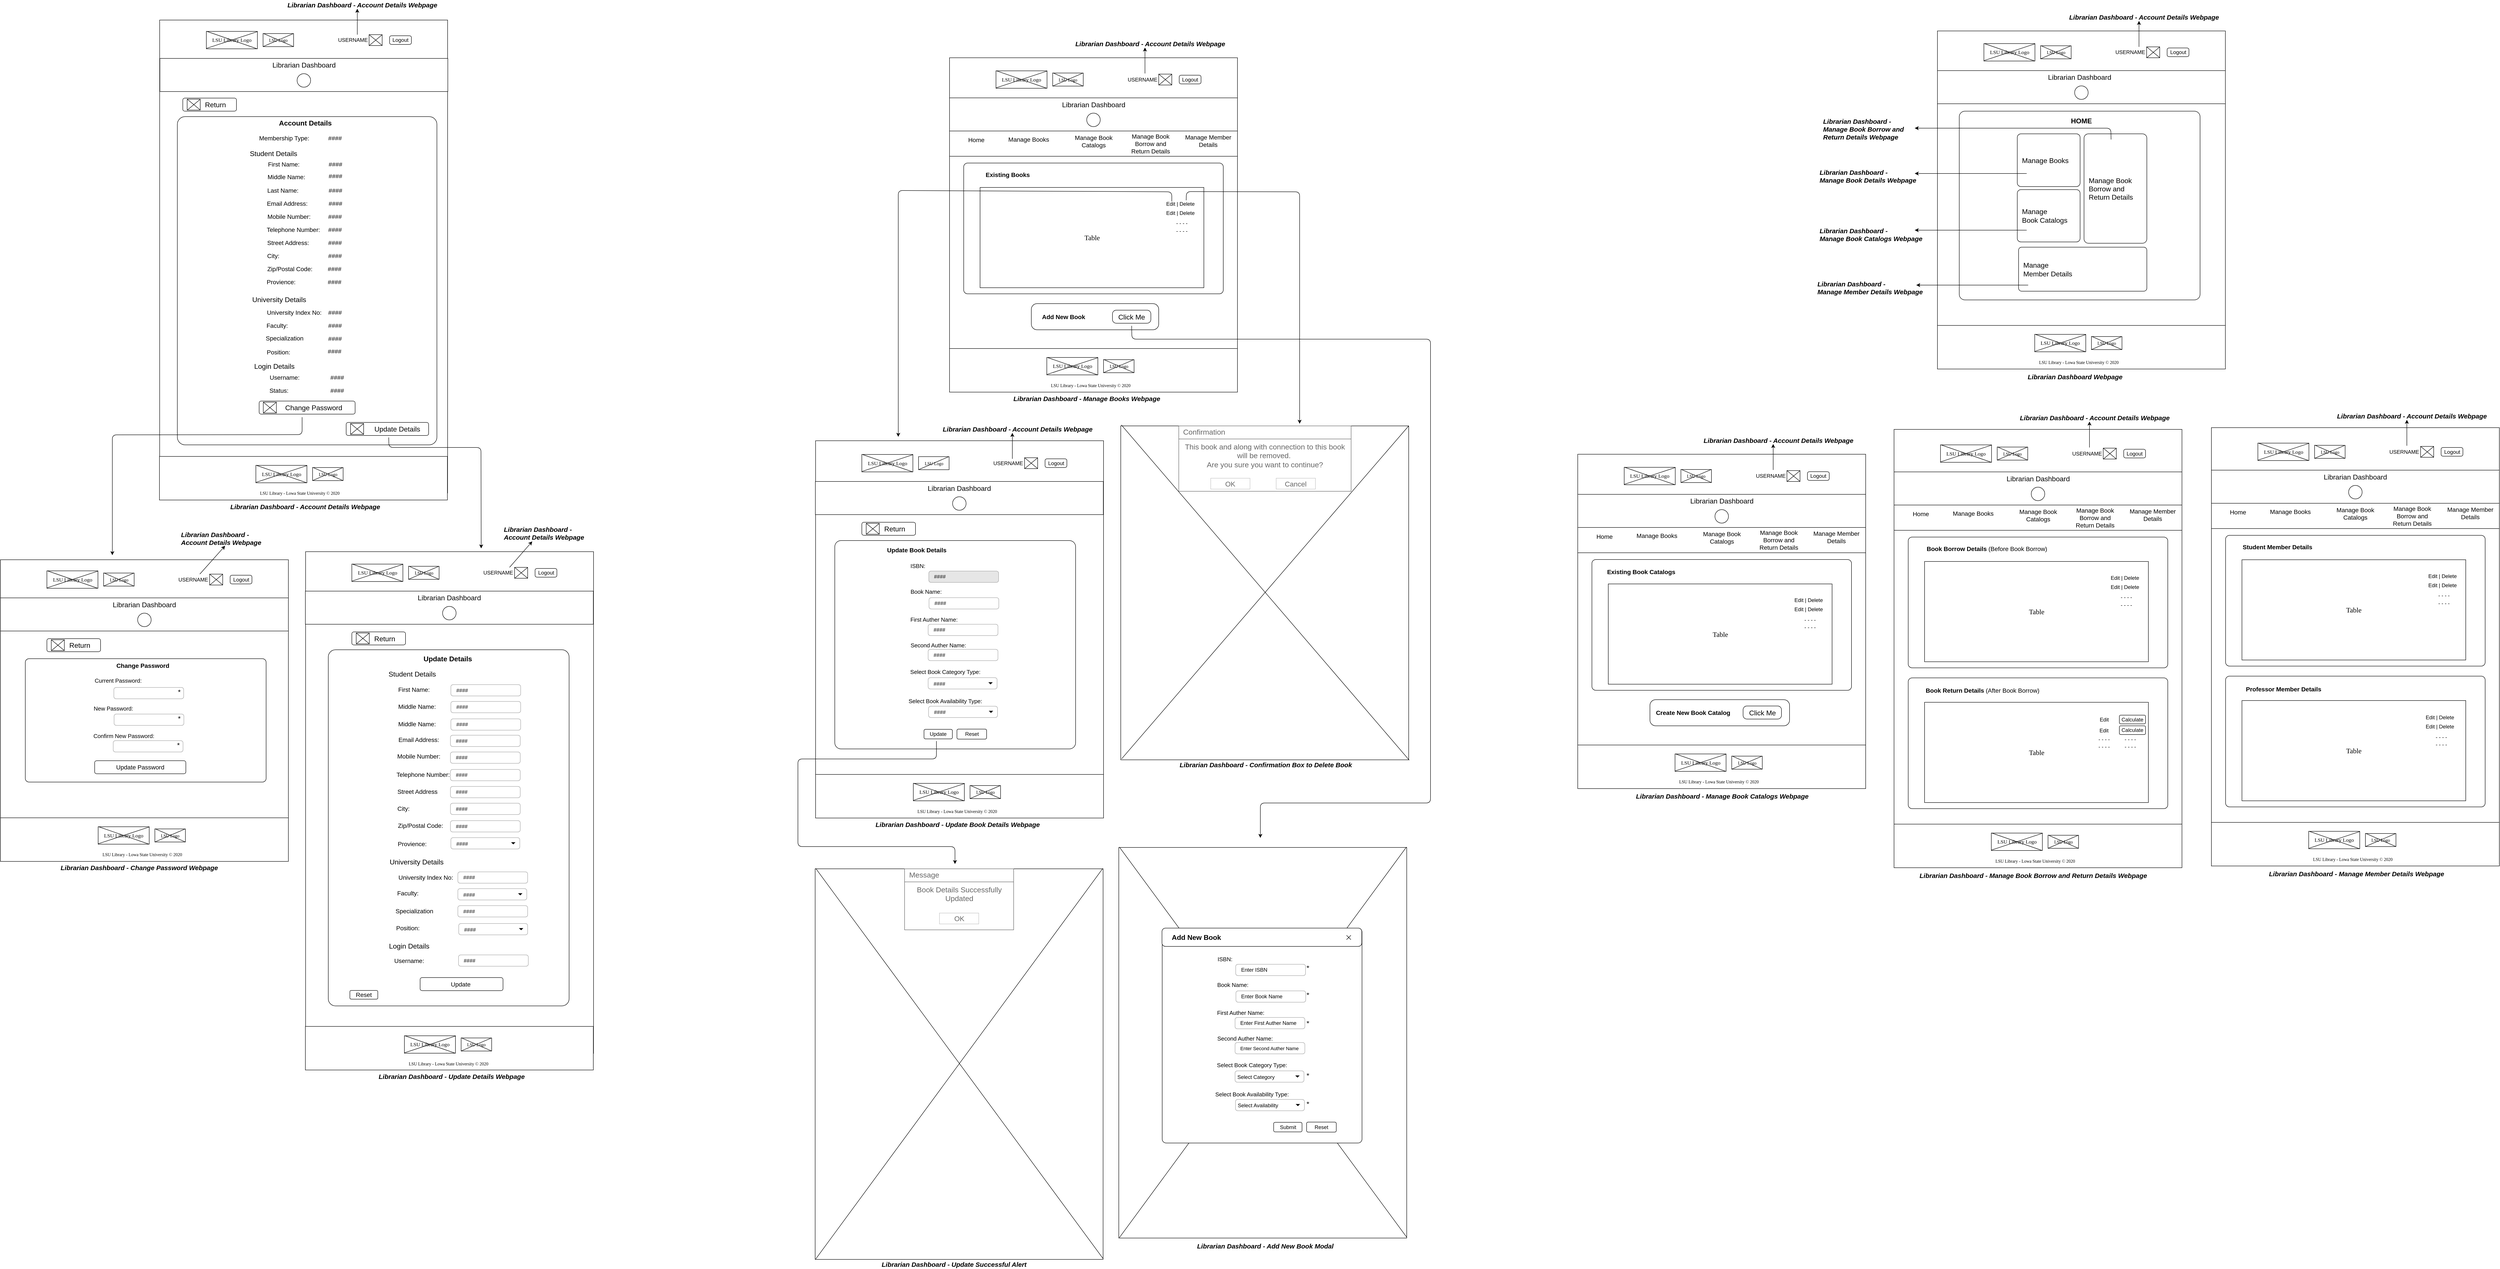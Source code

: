 <mxfile version="12.2.2" type="device" pages="1"><diagram id="UPFsV55Z1ZdYvsQslWZ1" name="Page-1"><mxGraphModel dx="3403" dy="785" grid="1" gridSize="10" guides="1" tooltips="1" connect="1" arrows="1" fold="1" page="1" pageScale="1" pageWidth="265" pageHeight="270" math="0" shadow="0"><root><mxCell id="0"/><mxCell id="1" parent="0"/><mxCell id="6CsfO8I1FznZOd4q8PcS-446" value="" style="rounded=0;whiteSpace=wrap;html=1;fillColor=#ffffff;" parent="1" vertex="1"><mxGeometry x="2982" y="653" width="660" height="766" as="geometry"/></mxCell><mxCell id="6CsfO8I1FznZOd4q8PcS-447" value="LSU Library Logo" style="rounded=0;whiteSpace=wrap;html=1;fontFamily=Times New Roman;" parent="1" vertex="1"><mxGeometry x="3088.5" y="682" width="117" height="40" as="geometry"/></mxCell><mxCell id="6CsfO8I1FznZOd4q8PcS-448" value="&lt;font style=&quot;font-size: 10px&quot;&gt;LSU Logo&lt;/font&gt;" style="rounded=0;whiteSpace=wrap;html=1;fontFamily=Times New Roman;" parent="1" vertex="1"><mxGeometry x="3218.5" y="687" width="70" height="30" as="geometry"/></mxCell><mxCell id="6CsfO8I1FznZOd4q8PcS-449" value="USERNAME" style="text;html=1;strokeColor=none;fillColor=none;align=center;verticalAlign=middle;whiteSpace=wrap;rounded=0;" parent="1" vertex="1"><mxGeometry x="3404" y="692" width="40" height="20" as="geometry"/></mxCell><mxCell id="6CsfO8I1FznZOd4q8PcS-450" value="Logout" style="rounded=1;whiteSpace=wrap;html=1;arcSize=21;" parent="1" vertex="1"><mxGeometry x="3508.5" y="692" width="50" height="20" as="geometry"/></mxCell><mxCell id="6CsfO8I1FznZOd4q8PcS-451" value="" style="endArrow=none;html=1;exitX=0.001;exitY=-0.01;exitDx=0;exitDy=0;exitPerimeter=0;entryX=0.999;entryY=1.003;entryDx=0;entryDy=0;entryPerimeter=0;" parent="1" source="6CsfO8I1FznZOd4q8PcS-447" target="6CsfO8I1FznZOd4q8PcS-447" edge="1"><mxGeometry width="50" height="50" relative="1" as="geometry"><mxPoint x="3178.5" y="812" as="sourcePoint"/><mxPoint x="3228.5" y="762" as="targetPoint"/></mxGeometry></mxCell><mxCell id="6CsfO8I1FznZOd4q8PcS-452" value="" style="endArrow=none;html=1;exitX=0.001;exitY=0.977;exitDx=0;exitDy=0;exitPerimeter=0;entryX=0.997;entryY=0.017;entryDx=0;entryDy=0;entryPerimeter=0;" parent="1" source="6CsfO8I1FznZOd4q8PcS-447" target="6CsfO8I1FznZOd4q8PcS-447" edge="1"><mxGeometry width="50" height="50" relative="1" as="geometry"><mxPoint x="3168.5" y="802" as="sourcePoint"/><mxPoint x="3218.5" y="752" as="targetPoint"/></mxGeometry></mxCell><mxCell id="6CsfO8I1FznZOd4q8PcS-453" value="" style="endArrow=none;html=1;exitX=-0.001;exitY=-0.02;exitDx=0;exitDy=0;exitPerimeter=0;entryX=0.993;entryY=0.993;entryDx=0;entryDy=0;entryPerimeter=0;" parent="1" source="6CsfO8I1FznZOd4q8PcS-448" target="6CsfO8I1FznZOd4q8PcS-448" edge="1"><mxGeometry width="50" height="50" relative="1" as="geometry"><mxPoint x="3238.5" y="792" as="sourcePoint"/><mxPoint x="3288.5" y="742" as="targetPoint"/></mxGeometry></mxCell><mxCell id="6CsfO8I1FznZOd4q8PcS-454" value="" style="endArrow=none;html=1;exitX=0.003;exitY=0.993;exitDx=0;exitDy=0;exitPerimeter=0;entryX=0.986;entryY=0.007;entryDx=0;entryDy=0;entryPerimeter=0;" parent="1" source="6CsfO8I1FznZOd4q8PcS-448" target="6CsfO8I1FznZOd4q8PcS-448" edge="1"><mxGeometry width="50" height="50" relative="1" as="geometry"><mxPoint x="3248.5" y="792" as="sourcePoint"/><mxPoint x="3298.5" y="742" as="targetPoint"/></mxGeometry></mxCell><mxCell id="6CsfO8I1FznZOd4q8PcS-455" value="" style="rounded=0;whiteSpace=wrap;html=1;labelBackgroundColor=none;fontFamily=Tahoma;fontSize=8;fontColor=#000000;align=left;" parent="1" vertex="1"><mxGeometry x="2982" y="1328.5" width="660" height="100" as="geometry"/></mxCell><mxCell id="6CsfO8I1FznZOd4q8PcS-456" value="LSU Library Logo" style="rounded=0;whiteSpace=wrap;html=1;fontFamily=Times New Roman;" parent="1" vertex="1"><mxGeometry x="3205" y="1349" width="117" height="40" as="geometry"/></mxCell><mxCell id="6CsfO8I1FznZOd4q8PcS-457" value="&lt;font style=&quot;font-size: 10px&quot;&gt;LSU Logo&lt;/font&gt;" style="rounded=0;whiteSpace=wrap;html=1;fontFamily=Times New Roman;" parent="1" vertex="1"><mxGeometry x="3335" y="1354" width="70" height="30" as="geometry"/></mxCell><mxCell id="6CsfO8I1FznZOd4q8PcS-458" value="" style="endArrow=none;html=1;exitX=0.001;exitY=-0.01;exitDx=0;exitDy=0;exitPerimeter=0;entryX=0.999;entryY=1.003;entryDx=0;entryDy=0;entryPerimeter=0;" parent="1" source="6CsfO8I1FznZOd4q8PcS-456" target="6CsfO8I1FznZOd4q8PcS-456" edge="1"><mxGeometry width="50" height="50" relative="1" as="geometry"><mxPoint x="3295" y="1479" as="sourcePoint"/><mxPoint x="3345" y="1429" as="targetPoint"/></mxGeometry></mxCell><mxCell id="6CsfO8I1FznZOd4q8PcS-459" value="" style="endArrow=none;html=1;exitX=0.001;exitY=0.977;exitDx=0;exitDy=0;exitPerimeter=0;entryX=0.997;entryY=0.017;entryDx=0;entryDy=0;entryPerimeter=0;" parent="1" source="6CsfO8I1FznZOd4q8PcS-456" target="6CsfO8I1FznZOd4q8PcS-456" edge="1"><mxGeometry width="50" height="50" relative="1" as="geometry"><mxPoint x="3285" y="1469" as="sourcePoint"/><mxPoint x="3335" y="1419" as="targetPoint"/></mxGeometry></mxCell><mxCell id="6CsfO8I1FznZOd4q8PcS-460" value="" style="endArrow=none;html=1;exitX=-0.001;exitY=-0.02;exitDx=0;exitDy=0;exitPerimeter=0;entryX=0.993;entryY=0.993;entryDx=0;entryDy=0;entryPerimeter=0;" parent="1" source="6CsfO8I1FznZOd4q8PcS-457" target="6CsfO8I1FznZOd4q8PcS-457" edge="1"><mxGeometry width="50" height="50" relative="1" as="geometry"><mxPoint x="3355" y="1459" as="sourcePoint"/><mxPoint x="3405" y="1409" as="targetPoint"/></mxGeometry></mxCell><mxCell id="6CsfO8I1FznZOd4q8PcS-461" value="" style="endArrow=none;html=1;exitX=0.003;exitY=0.993;exitDx=0;exitDy=0;exitPerimeter=0;entryX=0.986;entryY=0.007;entryDx=0;entryDy=0;entryPerimeter=0;" parent="1" source="6CsfO8I1FznZOd4q8PcS-457" target="6CsfO8I1FznZOd4q8PcS-457" edge="1"><mxGeometry width="50" height="50" relative="1" as="geometry"><mxPoint x="3365" y="1459" as="sourcePoint"/><mxPoint x="3415" y="1409" as="targetPoint"/></mxGeometry></mxCell><mxCell id="6CsfO8I1FznZOd4q8PcS-462" value="&lt;font style=&quot;font-size: 10px;&quot;&gt;LSU Library - &lt;font face=&quot;Times New Roman&quot; style=&quot;font-size: 10px;&quot;&gt;Lowa State University&amp;nbsp;&lt;/font&gt;&lt;span style=&quot;color: rgb(34, 34, 34); background-color: rgb(255, 255, 255); font-size: 10px;&quot;&gt;©&amp;nbsp;&lt;/span&gt;2020&lt;/font&gt;" style="text;html=1;strokeColor=none;fillColor=none;align=left;verticalAlign=middle;whiteSpace=wrap;rounded=0;fontFamily=Tahoma;fontSize=10;fontColor=#000000;labelBorderColor=none;labelBackgroundColor=none;" parent="1" vertex="1"><mxGeometry x="3212.5" y="1398.5" width="195" height="28" as="geometry"/></mxCell><mxCell id="6CsfO8I1FznZOd4q8PcS-463" value="" style="rounded=0;whiteSpace=wrap;html=1;labelBackgroundColor=none;strokeColor=#000000;strokeWidth=1;fontFamily=Helvetica;fontSize=16;fontColor=#000000;align=left;" parent="1" vertex="1"><mxGeometry x="2982" y="744" width="660" height="76" as="geometry"/></mxCell><mxCell id="6CsfO8I1FznZOd4q8PcS-464" value="Librarian Dashboard" style="text;html=1;strokeColor=none;fillColor=none;align=center;verticalAlign=middle;whiteSpace=wrap;rounded=0;labelBackgroundColor=none;fontFamily=Helvetica;fontSize=16;fontColor=#000000;" parent="1" vertex="1"><mxGeometry x="3181" y="749" width="254" height="20" as="geometry"/></mxCell><mxCell id="6CsfO8I1FznZOd4q8PcS-469" value="" style="rounded=1;whiteSpace=wrap;html=1;labelBackgroundColor=none;strokeColor=#000000;strokeWidth=1;fontFamily=Helvetica;fontSize=16;fontColor=#000000;align=left;arcSize=3;" parent="1" vertex="1"><mxGeometry x="3032" y="837" width="552" height="433" as="geometry"/></mxCell><mxCell id="6CsfO8I1FznZOd4q8PcS-470" value="HOME" style="text;html=1;strokeColor=none;fillColor=none;align=center;verticalAlign=middle;whiteSpace=wrap;rounded=0;labelBackgroundColor=none;fontFamily=Helvetica;fontSize=16;fontColor=#000000;fontStyle=1" parent="1" vertex="1"><mxGeometry x="3203" y="849" width="218" height="20" as="geometry"/></mxCell><mxCell id="6CsfO8I1FznZOd4q8PcS-523" value="&lt;b&gt;&lt;font style=&quot;font-size: 15px&quot;&gt;&lt;i&gt;Librarian Dashboard Webpage&lt;/i&gt;&lt;/font&gt;&lt;/b&gt;" style="text;html=1;resizable=0;points=[];autosize=1;align=left;verticalAlign=top;spacingTop=-4;fontSize=13;fontFamily=Helvetica;fontColor=#000000;" parent="1" vertex="1"><mxGeometry x="3186.5" y="1434.5" width="230" height="20" as="geometry"/></mxCell><mxCell id="wmJeVKYeI0pyFK8dP0Kz-1" value="" style="ellipse;whiteSpace=wrap;html=1;aspect=fixed;" parent="1" vertex="1"><mxGeometry x="3296.5" y="779" width="31" height="31" as="geometry"/></mxCell><mxCell id="wmJeVKYeI0pyFK8dP0Kz-2" value="&lt;span style=&quot;font-size: 16px&quot;&gt;&amp;nbsp; Manage Books&lt;/span&gt;" style="rounded=1;whiteSpace=wrap;html=1;arcSize=7;align=left;" parent="1" vertex="1"><mxGeometry x="3165" y="889" width="144" height="121" as="geometry"/></mxCell><mxCell id="wmJeVKYeI0pyFK8dP0Kz-3" value="&amp;nbsp; Manage Book &lt;br&gt;&amp;nbsp; Borrow and &lt;br&gt;&amp;nbsp; Return Details" style="rounded=1;whiteSpace=wrap;html=1;arcSize=7;fontSize=16;align=left;" parent="1" vertex="1"><mxGeometry x="3318" y="889" width="144" height="251" as="geometry"/></mxCell><mxCell id="wmJeVKYeI0pyFK8dP0Kz-7" value="" style="rounded=0;whiteSpace=wrap;html=1;labelBackgroundColor=none;fontFamily=Helvetica;fontSize=13;fontColor=#000000;align=left;" parent="1" vertex="1"><mxGeometry x="3461.5" y="689.5" width="30" height="25" as="geometry"/></mxCell><mxCell id="wmJeVKYeI0pyFK8dP0Kz-8" value="" style="endArrow=none;html=1;fontFamily=Helvetica;fontSize=13;fontColor=#000000;entryX=1.004;entryY=0.007;entryDx=0;entryDy=0;entryPerimeter=0;exitX=0.025;exitY=0.987;exitDx=0;exitDy=0;exitPerimeter=0;" parent="1" source="wmJeVKYeI0pyFK8dP0Kz-7" target="wmJeVKYeI0pyFK8dP0Kz-7" edge="1"><mxGeometry width="50" height="50" relative="1" as="geometry"><mxPoint x="3204.5" y="-638.5" as="sourcePoint"/><mxPoint x="3244.5" y="-698.5" as="targetPoint"/></mxGeometry></mxCell><mxCell id="wmJeVKYeI0pyFK8dP0Kz-9" value="" style="endArrow=none;html=1;fontFamily=Helvetica;fontSize=13;fontColor=#000000;exitX=-0.003;exitY=-0.005;exitDx=0;exitDy=0;exitPerimeter=0;entryX=0.989;entryY=0.978;entryDx=0;entryDy=0;entryPerimeter=0;" parent="1" source="wmJeVKYeI0pyFK8dP0Kz-7" target="wmJeVKYeI0pyFK8dP0Kz-7" edge="1"><mxGeometry width="50" height="50" relative="1" as="geometry"><mxPoint x="3154.5" y="-668.5" as="sourcePoint"/><mxPoint x="3494.5" y="719.5" as="targetPoint"/></mxGeometry></mxCell><mxCell id="wmJeVKYeI0pyFK8dP0Kz-451" value="" style="rounded=0;whiteSpace=wrap;html=1;fillColor=#ffffff;" parent="1" vertex="1"><mxGeometry x="-1093" y="628" width="660" height="1085" as="geometry"/></mxCell><mxCell id="wmJeVKYeI0pyFK8dP0Kz-452" value="LSU Library Logo" style="rounded=0;whiteSpace=wrap;html=1;fontFamily=Times New Roman;" parent="1" vertex="1"><mxGeometry x="-986" y="654" width="117" height="40" as="geometry"/></mxCell><mxCell id="wmJeVKYeI0pyFK8dP0Kz-453" value="&lt;font style=&quot;font-size: 10px&quot;&gt;LSU Logo&lt;/font&gt;" style="rounded=0;whiteSpace=wrap;html=1;fontFamily=Times New Roman;" parent="1" vertex="1"><mxGeometry x="-856" y="659" width="70" height="30" as="geometry"/></mxCell><mxCell id="wmJeVKYeI0pyFK8dP0Kz-454" value="USERNAME" style="text;html=1;strokeColor=none;fillColor=none;align=center;verticalAlign=middle;whiteSpace=wrap;rounded=0;" parent="1" vertex="1"><mxGeometry x="-670.5" y="664" width="40" height="20" as="geometry"/></mxCell><mxCell id="wmJeVKYeI0pyFK8dP0Kz-455" value="Logout" style="rounded=1;whiteSpace=wrap;html=1;arcSize=21;" parent="1" vertex="1"><mxGeometry x="-566" y="664" width="50" height="20" as="geometry"/></mxCell><mxCell id="wmJeVKYeI0pyFK8dP0Kz-456" value="" style="endArrow=none;html=1;exitX=0.001;exitY=-0.01;exitDx=0;exitDy=0;exitPerimeter=0;entryX=0.999;entryY=1.003;entryDx=0;entryDy=0;entryPerimeter=0;" parent="1" source="wmJeVKYeI0pyFK8dP0Kz-452" target="wmJeVKYeI0pyFK8dP0Kz-452" edge="1"><mxGeometry width="50" height="50" relative="1" as="geometry"><mxPoint x="-896" y="784" as="sourcePoint"/><mxPoint x="-846" y="734" as="targetPoint"/></mxGeometry></mxCell><mxCell id="wmJeVKYeI0pyFK8dP0Kz-457" value="" style="endArrow=none;html=1;exitX=0.001;exitY=0.977;exitDx=0;exitDy=0;exitPerimeter=0;entryX=0.997;entryY=0.017;entryDx=0;entryDy=0;entryPerimeter=0;" parent="1" source="wmJeVKYeI0pyFK8dP0Kz-452" target="wmJeVKYeI0pyFK8dP0Kz-452" edge="1"><mxGeometry width="50" height="50" relative="1" as="geometry"><mxPoint x="-906" y="774" as="sourcePoint"/><mxPoint x="-856" y="724" as="targetPoint"/></mxGeometry></mxCell><mxCell id="wmJeVKYeI0pyFK8dP0Kz-458" value="" style="endArrow=none;html=1;exitX=-0.001;exitY=-0.02;exitDx=0;exitDy=0;exitPerimeter=0;entryX=0.993;entryY=0.993;entryDx=0;entryDy=0;entryPerimeter=0;" parent="1" source="wmJeVKYeI0pyFK8dP0Kz-453" target="wmJeVKYeI0pyFK8dP0Kz-453" edge="1"><mxGeometry width="50" height="50" relative="1" as="geometry"><mxPoint x="-836" y="764" as="sourcePoint"/><mxPoint x="-786" y="714" as="targetPoint"/></mxGeometry></mxCell><mxCell id="wmJeVKYeI0pyFK8dP0Kz-459" value="" style="endArrow=none;html=1;exitX=0.003;exitY=0.993;exitDx=0;exitDy=0;exitPerimeter=0;entryX=0.986;entryY=0.007;entryDx=0;entryDy=0;entryPerimeter=0;" parent="1" source="wmJeVKYeI0pyFK8dP0Kz-453" target="wmJeVKYeI0pyFK8dP0Kz-453" edge="1"><mxGeometry width="50" height="50" relative="1" as="geometry"><mxPoint x="-826" y="764" as="sourcePoint"/><mxPoint x="-776" y="714" as="targetPoint"/></mxGeometry></mxCell><mxCell id="wmJeVKYeI0pyFK8dP0Kz-460" value="" style="rounded=0;whiteSpace=wrap;html=1;labelBackgroundColor=none;fontFamily=Tahoma;fontSize=8;fontColor=#000000;align=left;" parent="1" vertex="1"><mxGeometry x="-1093.5" y="1629" width="660" height="100" as="geometry"/></mxCell><mxCell id="wmJeVKYeI0pyFK8dP0Kz-461" value="LSU Library Logo" style="rounded=0;whiteSpace=wrap;html=1;fontFamily=Times New Roman;" parent="1" vertex="1"><mxGeometry x="-872.5" y="1649.5" width="117" height="40" as="geometry"/></mxCell><mxCell id="wmJeVKYeI0pyFK8dP0Kz-462" value="&lt;font style=&quot;font-size: 10px&quot;&gt;LSU Logo&lt;/font&gt;" style="rounded=0;whiteSpace=wrap;html=1;fontFamily=Times New Roman;" parent="1" vertex="1"><mxGeometry x="-742.5" y="1654.5" width="70" height="30" as="geometry"/></mxCell><mxCell id="wmJeVKYeI0pyFK8dP0Kz-463" value="" style="endArrow=none;html=1;exitX=0.001;exitY=-0.01;exitDx=0;exitDy=0;exitPerimeter=0;entryX=0.999;entryY=1.003;entryDx=0;entryDy=0;entryPerimeter=0;" parent="1" source="wmJeVKYeI0pyFK8dP0Kz-461" target="wmJeVKYeI0pyFK8dP0Kz-461" edge="1"><mxGeometry width="50" height="50" relative="1" as="geometry"><mxPoint x="-782.5" y="1779.5" as="sourcePoint"/><mxPoint x="-732.5" y="1729.5" as="targetPoint"/></mxGeometry></mxCell><mxCell id="wmJeVKYeI0pyFK8dP0Kz-464" value="" style="endArrow=none;html=1;exitX=0.001;exitY=0.977;exitDx=0;exitDy=0;exitPerimeter=0;entryX=0.997;entryY=0.017;entryDx=0;entryDy=0;entryPerimeter=0;" parent="1" source="wmJeVKYeI0pyFK8dP0Kz-461" target="wmJeVKYeI0pyFK8dP0Kz-461" edge="1"><mxGeometry width="50" height="50" relative="1" as="geometry"><mxPoint x="-792.5" y="1769.5" as="sourcePoint"/><mxPoint x="-742.5" y="1719.5" as="targetPoint"/></mxGeometry></mxCell><mxCell id="wmJeVKYeI0pyFK8dP0Kz-465" value="" style="endArrow=none;html=1;exitX=-0.001;exitY=-0.02;exitDx=0;exitDy=0;exitPerimeter=0;entryX=0.993;entryY=0.993;entryDx=0;entryDy=0;entryPerimeter=0;" parent="1" source="wmJeVKYeI0pyFK8dP0Kz-462" target="wmJeVKYeI0pyFK8dP0Kz-462" edge="1"><mxGeometry width="50" height="50" relative="1" as="geometry"><mxPoint x="-722.5" y="1759.5" as="sourcePoint"/><mxPoint x="-672.5" y="1709.5" as="targetPoint"/></mxGeometry></mxCell><mxCell id="wmJeVKYeI0pyFK8dP0Kz-466" value="" style="endArrow=none;html=1;exitX=0.003;exitY=0.993;exitDx=0;exitDy=0;exitPerimeter=0;entryX=0.986;entryY=0.007;entryDx=0;entryDy=0;entryPerimeter=0;" parent="1" source="wmJeVKYeI0pyFK8dP0Kz-462" target="wmJeVKYeI0pyFK8dP0Kz-462" edge="1"><mxGeometry width="50" height="50" relative="1" as="geometry"><mxPoint x="-712.5" y="1759.5" as="sourcePoint"/><mxPoint x="-662.5" y="1709.5" as="targetPoint"/></mxGeometry></mxCell><mxCell id="wmJeVKYeI0pyFK8dP0Kz-467" value="&lt;font style=&quot;font-size: 10px;&quot;&gt;LSU Library - &lt;font face=&quot;Times New Roman&quot; style=&quot;font-size: 10px;&quot;&gt;Lowa State University&amp;nbsp;&lt;/font&gt;&lt;span style=&quot;color: rgb(34, 34, 34); background-color: rgb(255, 255, 255); font-size: 10px;&quot;&gt;©&amp;nbsp;&lt;/span&gt;2020&lt;/font&gt;" style="text;html=1;strokeColor=none;fillColor=none;align=left;verticalAlign=middle;whiteSpace=wrap;rounded=0;fontFamily=Tahoma;fontSize=10;fontColor=#000000;labelBorderColor=none;labelBackgroundColor=none;" parent="1" vertex="1"><mxGeometry x="-865" y="1699" width="195" height="28" as="geometry"/></mxCell><mxCell id="wmJeVKYeI0pyFK8dP0Kz-468" value="" style="rounded=0;whiteSpace=wrap;html=1;labelBackgroundColor=none;strokeColor=#000000;strokeWidth=1;fontFamily=Helvetica;fontSize=16;fontColor=#000000;align=left;" parent="1" vertex="1"><mxGeometry x="-1092.5" y="716" width="660" height="76" as="geometry"/></mxCell><mxCell id="wmJeVKYeI0pyFK8dP0Kz-469" value="Librarian Dashboard" style="text;html=1;strokeColor=none;fillColor=none;align=center;verticalAlign=middle;whiteSpace=wrap;rounded=0;labelBackgroundColor=none;fontFamily=Helvetica;fontSize=16;fontColor=#000000;" parent="1" vertex="1"><mxGeometry x="-889.5" y="721" width="254" height="20" as="geometry"/></mxCell><mxCell id="wmJeVKYeI0pyFK8dP0Kz-470" value="" style="rounded=1;whiteSpace=wrap;html=1;labelBackgroundColor=none;strokeColor=#000000;strokeWidth=1;fontFamily=Helvetica;fontSize=16;fontColor=#000000;align=left;arcSize=3;" parent="1" vertex="1"><mxGeometry x="-1052.5" y="849.5" width="595" height="753" as="geometry"/></mxCell><mxCell id="wmJeVKYeI0pyFK8dP0Kz-471" value="" style="ellipse;whiteSpace=wrap;html=1;aspect=fixed;" parent="1" vertex="1"><mxGeometry x="-778" y="751" width="31" height="31" as="geometry"/></mxCell><mxCell id="wmJeVKYeI0pyFK8dP0Kz-472" value="" style="rounded=0;whiteSpace=wrap;html=1;labelBackgroundColor=none;fontFamily=Helvetica;fontSize=13;fontColor=#000000;align=left;" parent="1" vertex="1"><mxGeometry x="-613" y="661.5" width="30" height="25" as="geometry"/></mxCell><mxCell id="wmJeVKYeI0pyFK8dP0Kz-473" value="" style="endArrow=none;html=1;fontFamily=Helvetica;fontSize=13;fontColor=#000000;entryX=1.004;entryY=0.007;entryDx=0;entryDy=0;entryPerimeter=0;exitX=0.025;exitY=0.987;exitDx=0;exitDy=0;exitPerimeter=0;" parent="1" source="wmJeVKYeI0pyFK8dP0Kz-472" target="wmJeVKYeI0pyFK8dP0Kz-472" edge="1"><mxGeometry width="50" height="50" relative="1" as="geometry"><mxPoint x="-870" y="-666.5" as="sourcePoint"/><mxPoint x="-830" y="-726.5" as="targetPoint"/></mxGeometry></mxCell><mxCell id="wmJeVKYeI0pyFK8dP0Kz-474" value="" style="endArrow=none;html=1;fontFamily=Helvetica;fontSize=13;fontColor=#000000;exitX=-0.003;exitY=-0.005;exitDx=0;exitDy=0;exitPerimeter=0;entryX=0.989;entryY=0.978;entryDx=0;entryDy=0;entryPerimeter=0;" parent="1" source="wmJeVKYeI0pyFK8dP0Kz-472" target="wmJeVKYeI0pyFK8dP0Kz-472" edge="1"><mxGeometry width="50" height="50" relative="1" as="geometry"><mxPoint x="-920" y="-696.5" as="sourcePoint"/><mxPoint x="-580" y="691.5" as="targetPoint"/></mxGeometry></mxCell><mxCell id="wmJeVKYeI0pyFK8dP0Kz-475" value="Account Details" style="text;html=1;strokeColor=none;fillColor=none;align=center;verticalAlign=middle;whiteSpace=wrap;rounded=0;fontSize=16;fontStyle=1" parent="1" vertex="1"><mxGeometry x="-824" y="853.5" width="130" height="20" as="geometry"/></mxCell><mxCell id="wmJeVKYeI0pyFK8dP0Kz-476" value="&amp;nbsp; &amp;nbsp; &amp;nbsp; &amp;nbsp; &amp;nbsp; &amp;nbsp;Return" style="rounded=1;whiteSpace=wrap;html=1;labelBackgroundColor=none;strokeColor=#000000;strokeWidth=1;fontFamily=Helvetica;fontSize=16;fontColor=#000000;align=left;" parent="1" vertex="1"><mxGeometry x="-1040" y="807" width="123" height="30" as="geometry"/></mxCell><mxCell id="wmJeVKYeI0pyFK8dP0Kz-477" value="" style="rounded=0;whiteSpace=wrap;html=1;labelBackgroundColor=none;fontFamily=Helvetica;fontSize=13;fontColor=#000000;align=left;" parent="1" vertex="1"><mxGeometry x="-1030" y="809.5" width="30" height="25" as="geometry"/></mxCell><mxCell id="wmJeVKYeI0pyFK8dP0Kz-478" value="" style="endArrow=none;html=1;fontFamily=Helvetica;fontSize=13;fontColor=#000000;entryX=1.004;entryY=0.007;entryDx=0;entryDy=0;entryPerimeter=0;exitX=0.025;exitY=0.987;exitDx=0;exitDy=0;exitPerimeter=0;" parent="1" source="wmJeVKYeI0pyFK8dP0Kz-477" target="wmJeVKYeI0pyFK8dP0Kz-477" edge="1"><mxGeometry width="50" height="50" relative="1" as="geometry"><mxPoint x="-1287" y="-518.5" as="sourcePoint"/><mxPoint x="-1247" y="-578.5" as="targetPoint"/></mxGeometry></mxCell><mxCell id="wmJeVKYeI0pyFK8dP0Kz-479" value="" style="endArrow=none;html=1;fontFamily=Helvetica;fontSize=13;fontColor=#000000;exitX=-0.003;exitY=-0.005;exitDx=0;exitDy=0;exitPerimeter=0;entryX=0.989;entryY=0.978;entryDx=0;entryDy=0;entryPerimeter=0;" parent="1" source="wmJeVKYeI0pyFK8dP0Kz-477" target="wmJeVKYeI0pyFK8dP0Kz-477" edge="1"><mxGeometry width="50" height="50" relative="1" as="geometry"><mxPoint x="-1337" y="-548.5" as="sourcePoint"/><mxPoint x="-997" y="839.5" as="targetPoint"/></mxGeometry></mxCell><mxCell id="wmJeVKYeI0pyFK8dP0Kz-480" value="&lt;b&gt;&lt;font style=&quot;font-size: 15px&quot;&gt;&lt;i&gt;Librarian Dashboard - Account Details Webpage&lt;/i&gt;&lt;/font&gt;&lt;/b&gt;" style="text;html=1;resizable=0;points=[];autosize=1;align=left;verticalAlign=top;spacingTop=-4;fontSize=13;fontFamily=Helvetica;fontColor=#000000;" parent="1" vertex="1"><mxGeometry x="-933.5" y="1733" width="360" height="20" as="geometry"/></mxCell><mxCell id="wmJeVKYeI0pyFK8dP0Kz-481" value="Membership Type:" style="text;html=1;strokeColor=none;fillColor=none;align=center;verticalAlign=middle;whiteSpace=wrap;rounded=0;fontSize=14;" parent="1" vertex="1"><mxGeometry x="-885.5" y="889" width="155" height="20" as="geometry"/></mxCell><mxCell id="wmJeVKYeI0pyFK8dP0Kz-482" value="####" style="text;html=1;strokeColor=none;fillColor=none;align=center;verticalAlign=middle;whiteSpace=wrap;rounded=0;fontSize=14;" parent="1" vertex="1"><mxGeometry x="-711.5" y="889" width="40" height="20" as="geometry"/></mxCell><mxCell id="wmJeVKYeI0pyFK8dP0Kz-483" value="Student Details" style="text;html=1;strokeColor=none;fillColor=none;align=center;verticalAlign=middle;whiteSpace=wrap;rounded=0;fontSize=16;fontStyle=0" parent="1" vertex="1"><mxGeometry x="-897.5" y="924" width="130" height="20" as="geometry"/></mxCell><mxCell id="wmJeVKYeI0pyFK8dP0Kz-484" value="First Name:&amp;nbsp;" style="text;html=1;strokeColor=none;fillColor=none;align=center;verticalAlign=middle;whiteSpace=wrap;rounded=0;fontSize=14;" parent="1" vertex="1"><mxGeometry x="-884.5" y="949" width="155" height="20" as="geometry"/></mxCell><mxCell id="wmJeVKYeI0pyFK8dP0Kz-485" value="####" style="text;html=1;strokeColor=none;fillColor=none;align=center;verticalAlign=middle;whiteSpace=wrap;rounded=0;fontSize=14;" parent="1" vertex="1"><mxGeometry x="-710.5" y="949" width="40" height="20" as="geometry"/></mxCell><mxCell id="wmJeVKYeI0pyFK8dP0Kz-486" value="Middle Name:" style="text;html=1;strokeColor=none;fillColor=none;align=center;verticalAlign=middle;whiteSpace=wrap;rounded=0;fontSize=14;" parent="1" vertex="1"><mxGeometry x="-880" y="978" width="155" height="20" as="geometry"/></mxCell><mxCell id="wmJeVKYeI0pyFK8dP0Kz-487" value="####" style="text;html=1;strokeColor=none;fillColor=none;align=center;verticalAlign=middle;whiteSpace=wrap;rounded=0;fontSize=14;" parent="1" vertex="1"><mxGeometry x="-710.5" y="976" width="40" height="20" as="geometry"/></mxCell><mxCell id="wmJeVKYeI0pyFK8dP0Kz-488" value="Last Name:" style="text;html=1;strokeColor=none;fillColor=none;align=center;verticalAlign=middle;whiteSpace=wrap;rounded=0;fontSize=14;" parent="1" vertex="1"><mxGeometry x="-888.5" y="1009" width="155" height="20" as="geometry"/></mxCell><mxCell id="wmJeVKYeI0pyFK8dP0Kz-489" value="####" style="text;html=1;strokeColor=none;fillColor=none;align=center;verticalAlign=middle;whiteSpace=wrap;rounded=0;fontSize=14;" parent="1" vertex="1"><mxGeometry x="-710" y="1009" width="40" height="20" as="geometry"/></mxCell><mxCell id="wmJeVKYeI0pyFK8dP0Kz-490" value="Email Address:&lt;span style=&quot;color: rgba(0 , 0 , 0 , 0) ; font-family: &amp;#34;helvetica&amp;#34; , &amp;#34;arial&amp;#34; , sans-serif ; font-size: 0px ; white-space: nowrap&quot;&gt;%3CmxGraphModel%3E%3Croot%3E%3CmxCell%20id%3D%220%22%2F%3E%3CmxCell%20id%3D%221%22%20parent%3D%220%22%2F%3E%3CmxCell%20id%3D%222%22%20value%3D%22Last%20Name%3A%22%20style%3D%22text%3Bhtml%3D1%3BstrokeColor%3Dnone%3BfillColor%3Dnone%3Balign%3Dcenter%3BverticalAlign%3Dmiddle%3BwhiteSpace%3Dwrap%3Brounded%3D0%3BfontSize%3D14%3B%22%20vertex%3D%221%22%20parent%3D%221%22%3E%3CmxGeometry%20x%3D%223797.5%22%20y%3D%221370%22%20width%3D%22155%22%20height%3D%2220%22%20as%3D%22geometry%22%2F%3E%3C%2FmxCell%3E%3C%2Froot%3E%3C%2FmxGraphModel%3E&lt;/span&gt;" style="text;html=1;strokeColor=none;fillColor=none;align=center;verticalAlign=middle;whiteSpace=wrap;rounded=0;fontSize=14;" parent="1" vertex="1"><mxGeometry x="-878" y="1039" width="155" height="20" as="geometry"/></mxCell><mxCell id="wmJeVKYeI0pyFK8dP0Kz-491" value="Mobile Number:&amp;nbsp;" style="text;html=1;strokeColor=none;fillColor=none;align=center;verticalAlign=middle;whiteSpace=wrap;rounded=0;fontSize=14;" parent="1" vertex="1"><mxGeometry x="-872.5" y="1069" width="155" height="20" as="geometry"/></mxCell><mxCell id="wmJeVKYeI0pyFK8dP0Kz-492" value="Telephone Number:&amp;nbsp;" style="text;html=1;strokeColor=none;fillColor=none;align=center;verticalAlign=middle;whiteSpace=wrap;rounded=0;fontSize=14;" parent="1" vertex="1"><mxGeometry x="-862.5" y="1099" width="155" height="20" as="geometry"/></mxCell><mxCell id="wmJeVKYeI0pyFK8dP0Kz-493" value="Street Address:" style="text;html=1;strokeColor=none;fillColor=none;align=center;verticalAlign=middle;whiteSpace=wrap;rounded=0;fontSize=14;" parent="1" vertex="1"><mxGeometry x="-876" y="1129" width="155" height="20" as="geometry"/></mxCell><mxCell id="wmJeVKYeI0pyFK8dP0Kz-494" value="City:" style="text;html=1;strokeColor=none;fillColor=none;align=center;verticalAlign=middle;whiteSpace=wrap;rounded=0;fontSize=14;" parent="1" vertex="1"><mxGeometry x="-910" y="1159" width="155" height="20" as="geometry"/></mxCell><mxCell id="wmJeVKYeI0pyFK8dP0Kz-495" value="Zip/Postal Code:" style="text;html=1;strokeColor=none;fillColor=none;align=center;verticalAlign=middle;whiteSpace=wrap;rounded=0;fontSize=14;" parent="1" vertex="1"><mxGeometry x="-872" y="1189" width="155" height="20" as="geometry"/></mxCell><mxCell id="wmJeVKYeI0pyFK8dP0Kz-496" value="Provience:" style="text;html=1;strokeColor=none;fillColor=none;align=center;verticalAlign=middle;whiteSpace=wrap;rounded=0;fontSize=14;" parent="1" vertex="1"><mxGeometry x="-892.5" y="1219" width="155" height="20" as="geometry"/></mxCell><mxCell id="wmJeVKYeI0pyFK8dP0Kz-497" value="University Details" style="text;html=1;strokeColor=none;fillColor=none;align=center;verticalAlign=middle;whiteSpace=wrap;rounded=0;fontSize=16;fontStyle=0" parent="1" vertex="1"><mxGeometry x="-884" y="1259" width="130" height="20" as="geometry"/></mxCell><mxCell id="wmJeVKYeI0pyFK8dP0Kz-498" value="University Index No:" style="text;html=1;strokeColor=none;fillColor=none;align=center;verticalAlign=middle;whiteSpace=wrap;rounded=0;fontSize=14;" parent="1" vertex="1"><mxGeometry x="-862.5" y="1289" width="155" height="20" as="geometry"/></mxCell><mxCell id="wmJeVKYeI0pyFK8dP0Kz-499" value="Faculty:" style="text;html=1;strokeColor=none;fillColor=none;align=center;verticalAlign=middle;whiteSpace=wrap;rounded=0;fontSize=14;" parent="1" vertex="1"><mxGeometry x="-901.5" y="1319" width="155" height="20" as="geometry"/></mxCell><mxCell id="wmJeVKYeI0pyFK8dP0Kz-500" value="Specialization" style="text;html=1;strokeColor=none;fillColor=none;align=center;verticalAlign=middle;whiteSpace=wrap;rounded=0;fontSize=14;" parent="1" vertex="1"><mxGeometry x="-884" y="1348" width="155" height="20" as="geometry"/></mxCell><mxCell id="wmJeVKYeI0pyFK8dP0Kz-502" value="Position:" style="text;html=1;strokeColor=none;fillColor=none;align=center;verticalAlign=middle;whiteSpace=wrap;rounded=0;fontSize=14;" parent="1" vertex="1"><mxGeometry x="-898.5" y="1380" width="155" height="20" as="geometry"/></mxCell><mxCell id="wmJeVKYeI0pyFK8dP0Kz-503" value="####" style="text;html=1;strokeColor=none;fillColor=none;align=center;verticalAlign=middle;whiteSpace=wrap;rounded=0;fontSize=14;" parent="1" vertex="1"><mxGeometry x="-710.5" y="1039" width="40" height="20" as="geometry"/></mxCell><mxCell id="wmJeVKYeI0pyFK8dP0Kz-504" value="####" style="text;html=1;strokeColor=none;fillColor=none;align=center;verticalAlign=middle;whiteSpace=wrap;rounded=0;fontSize=14;" parent="1" vertex="1"><mxGeometry x="-711" y="1069" width="40" height="20" as="geometry"/></mxCell><mxCell id="wmJeVKYeI0pyFK8dP0Kz-505" value="####" style="text;html=1;strokeColor=none;fillColor=none;align=center;verticalAlign=middle;whiteSpace=wrap;rounded=0;fontSize=14;" parent="1" vertex="1"><mxGeometry x="-711.5" y="1099" width="40" height="20" as="geometry"/></mxCell><mxCell id="wmJeVKYeI0pyFK8dP0Kz-506" value="####" style="text;html=1;strokeColor=none;fillColor=none;align=center;verticalAlign=middle;whiteSpace=wrap;rounded=0;fontSize=14;" parent="1" vertex="1"><mxGeometry x="-711" y="1129" width="40" height="20" as="geometry"/></mxCell><mxCell id="wmJeVKYeI0pyFK8dP0Kz-507" value="####" style="text;html=1;strokeColor=none;fillColor=none;align=center;verticalAlign=middle;whiteSpace=wrap;rounded=0;fontSize=14;" parent="1" vertex="1"><mxGeometry x="-711.5" y="1159" width="40" height="20" as="geometry"/></mxCell><mxCell id="wmJeVKYeI0pyFK8dP0Kz-508" value="####" style="text;html=1;strokeColor=none;fillColor=none;align=center;verticalAlign=middle;whiteSpace=wrap;rounded=0;fontSize=14;" parent="1" vertex="1"><mxGeometry x="-712" y="1189" width="40" height="20" as="geometry"/></mxCell><mxCell id="wmJeVKYeI0pyFK8dP0Kz-509" value="####" style="text;html=1;strokeColor=none;fillColor=none;align=center;verticalAlign=middle;whiteSpace=wrap;rounded=0;fontSize=14;" parent="1" vertex="1"><mxGeometry x="-712" y="1219" width="40" height="20" as="geometry"/></mxCell><mxCell id="wmJeVKYeI0pyFK8dP0Kz-510" value="####" style="text;html=1;strokeColor=none;fillColor=none;align=center;verticalAlign=middle;whiteSpace=wrap;rounded=0;fontSize=14;" parent="1" vertex="1"><mxGeometry x="-711.5" y="1289" width="40" height="20" as="geometry"/></mxCell><mxCell id="wmJeVKYeI0pyFK8dP0Kz-511" value="####" style="text;html=1;strokeColor=none;fillColor=none;align=center;verticalAlign=middle;whiteSpace=wrap;rounded=0;fontSize=14;" parent="1" vertex="1"><mxGeometry x="-711" y="1319" width="40" height="20" as="geometry"/></mxCell><mxCell id="wmJeVKYeI0pyFK8dP0Kz-512" value="####" style="text;html=1;strokeColor=none;fillColor=none;align=center;verticalAlign=middle;whiteSpace=wrap;rounded=0;fontSize=14;" parent="1" vertex="1"><mxGeometry x="-711.5" y="1349" width="40" height="20" as="geometry"/></mxCell><mxCell id="wmJeVKYeI0pyFK8dP0Kz-514" value="####" style="text;html=1;strokeColor=none;fillColor=none;align=center;verticalAlign=middle;whiteSpace=wrap;rounded=0;fontSize=14;" parent="1" vertex="1"><mxGeometry x="-712" y="1378" width="40" height="20" as="geometry"/></mxCell><mxCell id="wmJeVKYeI0pyFK8dP0Kz-515" value="Login Details" style="text;html=1;strokeColor=none;fillColor=none;align=center;verticalAlign=middle;whiteSpace=wrap;rounded=0;fontSize=16;fontStyle=0" parent="1" vertex="1"><mxGeometry x="-895" y="1412" width="130" height="20" as="geometry"/></mxCell><mxCell id="wmJeVKYeI0pyFK8dP0Kz-516" value="Username:" style="text;html=1;strokeColor=none;fillColor=none;align=center;verticalAlign=middle;whiteSpace=wrap;rounded=0;fontSize=14;" parent="1" vertex="1"><mxGeometry x="-884.5" y="1438" width="155" height="20" as="geometry"/></mxCell><mxCell id="wmJeVKYeI0pyFK8dP0Kz-517" value="Status:" style="text;html=1;strokeColor=none;fillColor=none;align=center;verticalAlign=middle;whiteSpace=wrap;rounded=0;fontSize=14;" parent="1" vertex="1"><mxGeometry x="-897.5" y="1468" width="155" height="20" as="geometry"/></mxCell><mxCell id="wmJeVKYeI0pyFK8dP0Kz-518" value="####" style="text;html=1;strokeColor=none;fillColor=none;align=center;verticalAlign=middle;whiteSpace=wrap;rounded=0;fontSize=14;" parent="1" vertex="1"><mxGeometry x="-706.5" y="1438" width="40" height="20" as="geometry"/></mxCell><mxCell id="wmJeVKYeI0pyFK8dP0Kz-519" value="####" style="text;html=1;strokeColor=none;fillColor=none;align=center;verticalAlign=middle;whiteSpace=wrap;rounded=0;fontSize=14;" parent="1" vertex="1"><mxGeometry x="-706.5" y="1468" width="40" height="20" as="geometry"/></mxCell><mxCell id="wmJeVKYeI0pyFK8dP0Kz-520" value="&amp;nbsp; &amp;nbsp; &amp;nbsp; &amp;nbsp; &amp;nbsp; &amp;nbsp; &amp;nbsp;Change Password" style="rounded=1;whiteSpace=wrap;html=1;labelBackgroundColor=none;strokeColor=#000000;strokeWidth=1;fontFamily=Helvetica;fontSize=16;fontColor=#000000;align=left;" parent="1" vertex="1"><mxGeometry x="-865" y="1502" width="220" height="30" as="geometry"/></mxCell><mxCell id="wmJeVKYeI0pyFK8dP0Kz-521" value="" style="rounded=0;whiteSpace=wrap;html=1;labelBackgroundColor=none;fontFamily=Helvetica;fontSize=13;fontColor=#000000;align=left;" parent="1" vertex="1"><mxGeometry x="-855.5" y="1504.5" width="30" height="25" as="geometry"/></mxCell><mxCell id="wmJeVKYeI0pyFK8dP0Kz-522" value="" style="endArrow=none;html=1;fontFamily=Helvetica;fontSize=13;fontColor=#000000;entryX=1.004;entryY=0.007;entryDx=0;entryDy=0;entryPerimeter=0;exitX=0.025;exitY=0.987;exitDx=0;exitDy=0;exitPerimeter=0;" parent="1" source="wmJeVKYeI0pyFK8dP0Kz-521" target="wmJeVKYeI0pyFK8dP0Kz-521" edge="1"><mxGeometry width="50" height="50" relative="1" as="geometry"><mxPoint x="-1112.5" y="176.5" as="sourcePoint"/><mxPoint x="-1072.5" y="116.5" as="targetPoint"/></mxGeometry></mxCell><mxCell id="wmJeVKYeI0pyFK8dP0Kz-523" value="" style="endArrow=none;html=1;fontFamily=Helvetica;fontSize=13;fontColor=#000000;exitX=-0.003;exitY=-0.005;exitDx=0;exitDy=0;exitPerimeter=0;entryX=0.989;entryY=0.978;entryDx=0;entryDy=0;entryPerimeter=0;" parent="1" source="wmJeVKYeI0pyFK8dP0Kz-521" target="wmJeVKYeI0pyFK8dP0Kz-521" edge="1"><mxGeometry width="50" height="50" relative="1" as="geometry"><mxPoint x="-1162.5" y="146.5" as="sourcePoint"/><mxPoint x="-822.5" y="1534.5" as="targetPoint"/></mxGeometry></mxCell><mxCell id="wmJeVKYeI0pyFK8dP0Kz-524" value="&amp;nbsp; &amp;nbsp; &amp;nbsp; &amp;nbsp; &amp;nbsp; &amp;nbsp; &amp;nbsp; Update Details" style="rounded=1;whiteSpace=wrap;html=1;labelBackgroundColor=none;strokeColor=#000000;strokeWidth=1;fontFamily=Helvetica;fontSize=16;fontColor=#000000;align=left;" parent="1" vertex="1"><mxGeometry x="-665.5" y="1551" width="189" height="30" as="geometry"/></mxCell><mxCell id="wmJeVKYeI0pyFK8dP0Kz-525" value="" style="rounded=0;whiteSpace=wrap;html=1;labelBackgroundColor=none;fontFamily=Helvetica;fontSize=13;fontColor=#000000;align=left;" parent="1" vertex="1"><mxGeometry x="-655.5" y="1553.5" width="30" height="25" as="geometry"/></mxCell><mxCell id="wmJeVKYeI0pyFK8dP0Kz-526" value="" style="endArrow=none;html=1;fontFamily=Helvetica;fontSize=13;fontColor=#000000;entryX=1.004;entryY=0.007;entryDx=0;entryDy=0;entryPerimeter=0;exitX=0.025;exitY=0.987;exitDx=0;exitDy=0;exitPerimeter=0;" parent="1" source="wmJeVKYeI0pyFK8dP0Kz-525" target="wmJeVKYeI0pyFK8dP0Kz-525" edge="1"><mxGeometry width="50" height="50" relative="1" as="geometry"><mxPoint x="-912.5" y="225.5" as="sourcePoint"/><mxPoint x="-872.5" y="165.5" as="targetPoint"/></mxGeometry></mxCell><mxCell id="wmJeVKYeI0pyFK8dP0Kz-527" value="" style="endArrow=none;html=1;fontFamily=Helvetica;fontSize=13;fontColor=#000000;exitX=-0.003;exitY=-0.005;exitDx=0;exitDy=0;exitPerimeter=0;entryX=0.989;entryY=0.978;entryDx=0;entryDy=0;entryPerimeter=0;" parent="1" source="wmJeVKYeI0pyFK8dP0Kz-525" target="wmJeVKYeI0pyFK8dP0Kz-525" edge="1"><mxGeometry width="50" height="50" relative="1" as="geometry"><mxPoint x="-962.5" y="195.5" as="sourcePoint"/><mxPoint x="-622.5" y="1583.5" as="targetPoint"/></mxGeometry></mxCell><mxCell id="wmJeVKYeI0pyFK8dP0Kz-528" value="" style="rounded=0;whiteSpace=wrap;html=1;fillColor=#ffffff;" parent="1" vertex="1"><mxGeometry x="-1458" y="1866" width="660" height="690" as="geometry"/></mxCell><mxCell id="wmJeVKYeI0pyFK8dP0Kz-529" value="LSU Library Logo" style="rounded=0;whiteSpace=wrap;html=1;fontFamily=Times New Roman;" parent="1" vertex="1"><mxGeometry x="-1351.5" y="1891.5" width="117" height="40" as="geometry"/></mxCell><mxCell id="wmJeVKYeI0pyFK8dP0Kz-530" value="&lt;font style=&quot;font-size: 10px&quot;&gt;LSU Logo&lt;/font&gt;" style="rounded=0;whiteSpace=wrap;html=1;fontFamily=Times New Roman;" parent="1" vertex="1"><mxGeometry x="-1221.5" y="1896.5" width="70" height="30" as="geometry"/></mxCell><mxCell id="wmJeVKYeI0pyFK8dP0Kz-531" value="USERNAME" style="text;html=1;strokeColor=none;fillColor=none;align=center;verticalAlign=middle;whiteSpace=wrap;rounded=0;" parent="1" vertex="1"><mxGeometry x="-1036" y="1901.5" width="40" height="20" as="geometry"/></mxCell><mxCell id="wmJeVKYeI0pyFK8dP0Kz-532" value="Logout" style="rounded=1;whiteSpace=wrap;html=1;arcSize=21;" parent="1" vertex="1"><mxGeometry x="-931.5" y="1901.5" width="50" height="20" as="geometry"/></mxCell><mxCell id="wmJeVKYeI0pyFK8dP0Kz-533" value="" style="endArrow=none;html=1;exitX=0.001;exitY=-0.01;exitDx=0;exitDy=0;exitPerimeter=0;entryX=0.999;entryY=1.003;entryDx=0;entryDy=0;entryPerimeter=0;" parent="1" source="wmJeVKYeI0pyFK8dP0Kz-529" target="wmJeVKYeI0pyFK8dP0Kz-529" edge="1"><mxGeometry width="50" height="50" relative="1" as="geometry"><mxPoint x="-1261.5" y="2021.5" as="sourcePoint"/><mxPoint x="-1211.5" y="1971.5" as="targetPoint"/></mxGeometry></mxCell><mxCell id="wmJeVKYeI0pyFK8dP0Kz-534" value="" style="endArrow=none;html=1;exitX=0.001;exitY=0.977;exitDx=0;exitDy=0;exitPerimeter=0;entryX=0.997;entryY=0.017;entryDx=0;entryDy=0;entryPerimeter=0;" parent="1" source="wmJeVKYeI0pyFK8dP0Kz-529" target="wmJeVKYeI0pyFK8dP0Kz-529" edge="1"><mxGeometry width="50" height="50" relative="1" as="geometry"><mxPoint x="-1271.5" y="2011.5" as="sourcePoint"/><mxPoint x="-1221.5" y="1961.5" as="targetPoint"/></mxGeometry></mxCell><mxCell id="wmJeVKYeI0pyFK8dP0Kz-535" value="" style="endArrow=none;html=1;exitX=-0.001;exitY=-0.02;exitDx=0;exitDy=0;exitPerimeter=0;entryX=0.993;entryY=0.993;entryDx=0;entryDy=0;entryPerimeter=0;" parent="1" source="wmJeVKYeI0pyFK8dP0Kz-530" target="wmJeVKYeI0pyFK8dP0Kz-530" edge="1"><mxGeometry width="50" height="50" relative="1" as="geometry"><mxPoint x="-1201.5" y="2001.5" as="sourcePoint"/><mxPoint x="-1151.5" y="1951.5" as="targetPoint"/></mxGeometry></mxCell><mxCell id="wmJeVKYeI0pyFK8dP0Kz-536" value="" style="endArrow=none;html=1;exitX=0.003;exitY=0.993;exitDx=0;exitDy=0;exitPerimeter=0;entryX=0.986;entryY=0.007;entryDx=0;entryDy=0;entryPerimeter=0;" parent="1" source="wmJeVKYeI0pyFK8dP0Kz-530" target="wmJeVKYeI0pyFK8dP0Kz-530" edge="1"><mxGeometry width="50" height="50" relative="1" as="geometry"><mxPoint x="-1191.5" y="2001.5" as="sourcePoint"/><mxPoint x="-1141.5" y="1951.5" as="targetPoint"/></mxGeometry></mxCell><mxCell id="wmJeVKYeI0pyFK8dP0Kz-537" value="" style="rounded=0;whiteSpace=wrap;html=1;labelBackgroundColor=none;fontFamily=Tahoma;fontSize=8;fontColor=#000000;align=left;" parent="1" vertex="1"><mxGeometry x="-1458" y="2458" width="660" height="100" as="geometry"/></mxCell><mxCell id="wmJeVKYeI0pyFK8dP0Kz-538" value="LSU Library Logo" style="rounded=0;whiteSpace=wrap;html=1;fontFamily=Times New Roman;" parent="1" vertex="1"><mxGeometry x="-1234" y="2478.5" width="117" height="40" as="geometry"/></mxCell><mxCell id="wmJeVKYeI0pyFK8dP0Kz-539" value="&lt;font style=&quot;font-size: 10px&quot;&gt;LSU Logo&lt;/font&gt;" style="rounded=0;whiteSpace=wrap;html=1;fontFamily=Times New Roman;" parent="1" vertex="1"><mxGeometry x="-1104" y="2483.5" width="70" height="30" as="geometry"/></mxCell><mxCell id="wmJeVKYeI0pyFK8dP0Kz-540" value="" style="endArrow=none;html=1;exitX=0.001;exitY=-0.01;exitDx=0;exitDy=0;exitPerimeter=0;entryX=0.999;entryY=1.003;entryDx=0;entryDy=0;entryPerimeter=0;" parent="1" source="wmJeVKYeI0pyFK8dP0Kz-538" target="wmJeVKYeI0pyFK8dP0Kz-538" edge="1"><mxGeometry width="50" height="50" relative="1" as="geometry"><mxPoint x="-1144" y="2608.5" as="sourcePoint"/><mxPoint x="-1094" y="2558.5" as="targetPoint"/></mxGeometry></mxCell><mxCell id="wmJeVKYeI0pyFK8dP0Kz-541" value="" style="endArrow=none;html=1;exitX=0.001;exitY=0.977;exitDx=0;exitDy=0;exitPerimeter=0;entryX=0.997;entryY=0.017;entryDx=0;entryDy=0;entryPerimeter=0;" parent="1" source="wmJeVKYeI0pyFK8dP0Kz-538" target="wmJeVKYeI0pyFK8dP0Kz-538" edge="1"><mxGeometry width="50" height="50" relative="1" as="geometry"><mxPoint x="-1154" y="2598.5" as="sourcePoint"/><mxPoint x="-1104" y="2548.5" as="targetPoint"/></mxGeometry></mxCell><mxCell id="wmJeVKYeI0pyFK8dP0Kz-542" value="" style="endArrow=none;html=1;exitX=-0.001;exitY=-0.02;exitDx=0;exitDy=0;exitPerimeter=0;entryX=0.993;entryY=0.993;entryDx=0;entryDy=0;entryPerimeter=0;" parent="1" source="wmJeVKYeI0pyFK8dP0Kz-539" target="wmJeVKYeI0pyFK8dP0Kz-539" edge="1"><mxGeometry width="50" height="50" relative="1" as="geometry"><mxPoint x="-1084" y="2588.5" as="sourcePoint"/><mxPoint x="-1034" y="2538.5" as="targetPoint"/></mxGeometry></mxCell><mxCell id="wmJeVKYeI0pyFK8dP0Kz-543" value="" style="endArrow=none;html=1;exitX=0.003;exitY=0.993;exitDx=0;exitDy=0;exitPerimeter=0;entryX=0.986;entryY=0.007;entryDx=0;entryDy=0;entryPerimeter=0;" parent="1" source="wmJeVKYeI0pyFK8dP0Kz-539" target="wmJeVKYeI0pyFK8dP0Kz-539" edge="1"><mxGeometry width="50" height="50" relative="1" as="geometry"><mxPoint x="-1074" y="2588.5" as="sourcePoint"/><mxPoint x="-1024" y="2538.5" as="targetPoint"/></mxGeometry></mxCell><mxCell id="wmJeVKYeI0pyFK8dP0Kz-544" value="&lt;font style=&quot;font-size: 10px;&quot;&gt;LSU Library - &lt;font face=&quot;Times New Roman&quot; style=&quot;font-size: 10px;&quot;&gt;Lowa State University&amp;nbsp;&lt;/font&gt;&lt;span style=&quot;color: rgb(34, 34, 34); background-color: rgb(255, 255, 255); font-size: 10px;&quot;&gt;©&amp;nbsp;&lt;/span&gt;2020&lt;/font&gt;" style="text;html=1;strokeColor=none;fillColor=none;align=left;verticalAlign=middle;whiteSpace=wrap;rounded=0;fontFamily=Tahoma;fontSize=10;fontColor=#000000;labelBorderColor=none;labelBackgroundColor=none;" parent="1" vertex="1"><mxGeometry x="-1226.5" y="2528" width="195" height="28" as="geometry"/></mxCell><mxCell id="wmJeVKYeI0pyFK8dP0Kz-545" value="" style="rounded=0;whiteSpace=wrap;html=1;labelBackgroundColor=none;strokeColor=#000000;strokeWidth=1;fontFamily=Helvetica;fontSize=16;fontColor=#000000;align=left;" parent="1" vertex="1"><mxGeometry x="-1458" y="1953.5" width="660" height="76" as="geometry"/></mxCell><mxCell id="wmJeVKYeI0pyFK8dP0Kz-546" value="Librarian&amp;nbsp;Dashboard" style="text;html=1;strokeColor=none;fillColor=none;align=center;verticalAlign=middle;whiteSpace=wrap;rounded=0;labelBackgroundColor=none;fontFamily=Helvetica;fontSize=16;fontColor=#000000;" parent="1" vertex="1"><mxGeometry x="-1255" y="1958.5" width="254" height="20" as="geometry"/></mxCell><mxCell id="wmJeVKYeI0pyFK8dP0Kz-547" value="" style="rounded=1;whiteSpace=wrap;html=1;labelBackgroundColor=none;strokeColor=#000000;strokeWidth=1;fontFamily=Helvetica;fontSize=16;fontColor=#000000;align=left;arcSize=3;" parent="1" vertex="1"><mxGeometry x="-1401" y="2093" width="552" height="283" as="geometry"/></mxCell><mxCell id="wmJeVKYeI0pyFK8dP0Kz-548" value="" style="ellipse;whiteSpace=wrap;html=1;aspect=fixed;" parent="1" vertex="1"><mxGeometry x="-1143.5" y="1988.5" width="31" height="31" as="geometry"/></mxCell><mxCell id="wmJeVKYeI0pyFK8dP0Kz-549" value="" style="rounded=0;whiteSpace=wrap;html=1;labelBackgroundColor=none;fontFamily=Helvetica;fontSize=13;fontColor=#000000;align=left;" parent="1" vertex="1"><mxGeometry x="-978.5" y="1899" width="30" height="25" as="geometry"/></mxCell><mxCell id="wmJeVKYeI0pyFK8dP0Kz-550" value="" style="endArrow=none;html=1;fontFamily=Helvetica;fontSize=13;fontColor=#000000;entryX=1.004;entryY=0.007;entryDx=0;entryDy=0;entryPerimeter=0;exitX=0.025;exitY=0.987;exitDx=0;exitDy=0;exitPerimeter=0;" parent="1" source="wmJeVKYeI0pyFK8dP0Kz-549" target="wmJeVKYeI0pyFK8dP0Kz-549" edge="1"><mxGeometry width="50" height="50" relative="1" as="geometry"><mxPoint x="-1235.5" y="571" as="sourcePoint"/><mxPoint x="-1195.5" y="511" as="targetPoint"/></mxGeometry></mxCell><mxCell id="wmJeVKYeI0pyFK8dP0Kz-551" value="" style="endArrow=none;html=1;fontFamily=Helvetica;fontSize=13;fontColor=#000000;exitX=-0.003;exitY=-0.005;exitDx=0;exitDy=0;exitPerimeter=0;entryX=0.989;entryY=0.978;entryDx=0;entryDy=0;entryPerimeter=0;" parent="1" source="wmJeVKYeI0pyFK8dP0Kz-549" target="wmJeVKYeI0pyFK8dP0Kz-549" edge="1"><mxGeometry width="50" height="50" relative="1" as="geometry"><mxPoint x="-1285.5" y="541" as="sourcePoint"/><mxPoint x="-945.5" y="1929" as="targetPoint"/></mxGeometry></mxCell><mxCell id="wmJeVKYeI0pyFK8dP0Kz-552" value="Change Password" style="text;html=1;strokeColor=none;fillColor=none;align=center;verticalAlign=middle;whiteSpace=wrap;rounded=0;fontSize=14;fontStyle=1" parent="1" vertex="1"><mxGeometry x="-1220" y="2098.5" width="177" height="20" as="geometry"/></mxCell><mxCell id="wmJeVKYeI0pyFK8dP0Kz-553" value="Current Password:" style="text;html=1;strokeColor=none;fillColor=none;align=center;verticalAlign=middle;whiteSpace=wrap;rounded=0;labelBackgroundColor=none;fontFamily=Helvetica;fontSize=13;fontColor=#000000;" parent="1" vertex="1"><mxGeometry x="-1258.5" y="2133" width="140" height="20" as="geometry"/></mxCell><mxCell id="wmJeVKYeI0pyFK8dP0Kz-554" value="" style="html=1;shadow=0;dashed=0;shape=mxgraph.bootstrap.rrect;rSize=5;strokeColor=#A8A8A8;fontSize=12;align=left;spacingLeft=10;whiteSpace=wrap;labelBackgroundColor=none;" parent="1" vertex="1"><mxGeometry x="-1198" y="2159" width="160" height="26" as="geometry"/></mxCell><mxCell id="wmJeVKYeI0pyFK8dP0Kz-555" value="Update Password" style="rounded=1;whiteSpace=wrap;html=1;labelBackgroundColor=none;strokeColor=#000000;strokeWidth=1;fontFamily=Helvetica;fontSize=14;fontColor=#000000;align=center;" parent="1" vertex="1"><mxGeometry x="-1242" y="2327" width="209" height="30" as="geometry"/></mxCell><mxCell id="wmJeVKYeI0pyFK8dP0Kz-556" value="&lt;b&gt;&lt;font style=&quot;font-size: 15px&quot;&gt;&lt;i&gt;Librarian&amp;nbsp;&lt;/i&gt;&lt;/font&gt;&lt;/b&gt;&lt;b&gt;&lt;font style=&quot;font-size: 15px&quot;&gt;&lt;i&gt;Dashboard - Change Password Webpage&lt;/i&gt;&lt;/font&gt;&lt;/b&gt;" style="text;html=1;resizable=0;points=[];autosize=1;align=left;verticalAlign=top;spacingTop=-4;fontSize=13;fontFamily=Helvetica;fontColor=#000000;" parent="1" vertex="1"><mxGeometry x="-1322.5" y="2561" width="380" height="20" as="geometry"/></mxCell><mxCell id="wmJeVKYeI0pyFK8dP0Kz-557" value="New Password:" style="text;html=1;strokeColor=none;fillColor=none;align=center;verticalAlign=middle;whiteSpace=wrap;rounded=0;labelBackgroundColor=none;fontFamily=Helvetica;fontSize=13;fontColor=#000000;" parent="1" vertex="1"><mxGeometry x="-1269.5" y="2197" width="140" height="20" as="geometry"/></mxCell><mxCell id="wmJeVKYeI0pyFK8dP0Kz-558" value="" style="html=1;shadow=0;dashed=0;shape=mxgraph.bootstrap.rrect;rSize=5;strokeColor=#A8A8A8;fontSize=12;align=left;spacingLeft=10;whiteSpace=wrap;labelBackgroundColor=none;" parent="1" vertex="1"><mxGeometry x="-1197.5" y="2220" width="160" height="26" as="geometry"/></mxCell><mxCell id="wmJeVKYeI0pyFK8dP0Kz-559" value="Confirm New Password:" style="text;html=1;strokeColor=none;fillColor=none;align=center;verticalAlign=middle;whiteSpace=wrap;rounded=0;labelBackgroundColor=none;fontFamily=Helvetica;fontSize=13;fontColor=#000000;" parent="1" vertex="1"><mxGeometry x="-1259" y="2260" width="168" height="20" as="geometry"/></mxCell><mxCell id="wmJeVKYeI0pyFK8dP0Kz-560" value="" style="html=1;shadow=0;dashed=0;shape=mxgraph.bootstrap.rrect;rSize=5;strokeColor=#A8A8A8;fontSize=12;align=left;spacingLeft=10;whiteSpace=wrap;labelBackgroundColor=none;" parent="1" vertex="1"><mxGeometry x="-1199.5" y="2281" width="160" height="26" as="geometry"/></mxCell><mxCell id="wmJeVKYeI0pyFK8dP0Kz-561" value="&amp;nbsp; &amp;nbsp; &amp;nbsp; &amp;nbsp; &amp;nbsp; &amp;nbsp;Return" style="rounded=1;whiteSpace=wrap;html=1;labelBackgroundColor=none;strokeColor=#000000;strokeWidth=1;fontFamily=Helvetica;fontSize=16;fontColor=#000000;align=left;" parent="1" vertex="1"><mxGeometry x="-1351.5" y="2047" width="123" height="30" as="geometry"/></mxCell><mxCell id="wmJeVKYeI0pyFK8dP0Kz-562" value="" style="rounded=0;whiteSpace=wrap;html=1;labelBackgroundColor=none;fontFamily=Helvetica;fontSize=13;fontColor=#000000;align=left;" parent="1" vertex="1"><mxGeometry x="-1341.5" y="2049.5" width="30" height="25" as="geometry"/></mxCell><mxCell id="wmJeVKYeI0pyFK8dP0Kz-563" value="" style="endArrow=none;html=1;fontFamily=Helvetica;fontSize=13;fontColor=#000000;entryX=1.004;entryY=0.007;entryDx=0;entryDy=0;entryPerimeter=0;exitX=0.025;exitY=0.987;exitDx=0;exitDy=0;exitPerimeter=0;" parent="1" source="wmJeVKYeI0pyFK8dP0Kz-562" target="wmJeVKYeI0pyFK8dP0Kz-562" edge="1"><mxGeometry width="50" height="50" relative="1" as="geometry"><mxPoint x="-1598.5" y="721.5" as="sourcePoint"/><mxPoint x="-1558.5" y="661.5" as="targetPoint"/></mxGeometry></mxCell><mxCell id="wmJeVKYeI0pyFK8dP0Kz-564" value="" style="endArrow=none;html=1;fontFamily=Helvetica;fontSize=13;fontColor=#000000;exitX=-0.003;exitY=-0.005;exitDx=0;exitDy=0;exitPerimeter=0;entryX=0.989;entryY=0.978;entryDx=0;entryDy=0;entryPerimeter=0;" parent="1" source="wmJeVKYeI0pyFK8dP0Kz-562" target="wmJeVKYeI0pyFK8dP0Kz-562" edge="1"><mxGeometry width="50" height="50" relative="1" as="geometry"><mxPoint x="-1648.5" y="691.5" as="sourcePoint"/><mxPoint x="-1308.5" y="2079.5" as="targetPoint"/></mxGeometry></mxCell><mxCell id="wmJeVKYeI0pyFK8dP0Kz-565" value="" style="endArrow=classic;html=1;fontSize=14;" parent="1" edge="1"><mxGeometry width="50" height="50" relative="1" as="geometry"><mxPoint x="-766.5" y="1539" as="sourcePoint"/><mxPoint x="-1201.5" y="1855.5" as="targetPoint"/><Array as="points"><mxPoint x="-766.5" y="1579"/><mxPoint x="-1201.5" y="1579.5"/></Array></mxGeometry></mxCell><mxCell id="wmJeVKYeI0pyFK8dP0Kz-566" value="" style="rounded=0;whiteSpace=wrap;html=1;fillColor=#ffffff;" parent="1" vertex="1"><mxGeometry x="-758.5" y="1847.5" width="660" height="1151" as="geometry"/></mxCell><mxCell id="wmJeVKYeI0pyFK8dP0Kz-567" value="LSU Library Logo" style="rounded=0;whiteSpace=wrap;html=1;fontFamily=Times New Roman;" parent="1" vertex="1"><mxGeometry x="-652.5" y="1876" width="117" height="40" as="geometry"/></mxCell><mxCell id="wmJeVKYeI0pyFK8dP0Kz-568" value="&lt;font style=&quot;font-size: 10px&quot;&gt;LSU Logo&lt;/font&gt;" style="rounded=0;whiteSpace=wrap;html=1;fontFamily=Times New Roman;" parent="1" vertex="1"><mxGeometry x="-522.5" y="1881" width="70" height="30" as="geometry"/></mxCell><mxCell id="wmJeVKYeI0pyFK8dP0Kz-569" value="USERNAME" style="text;html=1;strokeColor=none;fillColor=none;align=center;verticalAlign=middle;whiteSpace=wrap;rounded=0;" parent="1" vertex="1"><mxGeometry x="-337" y="1886" width="40" height="20" as="geometry"/></mxCell><mxCell id="wmJeVKYeI0pyFK8dP0Kz-570" value="Logout" style="rounded=1;whiteSpace=wrap;html=1;arcSize=21;" parent="1" vertex="1"><mxGeometry x="-232.5" y="1886" width="50" height="20" as="geometry"/></mxCell><mxCell id="wmJeVKYeI0pyFK8dP0Kz-571" value="" style="endArrow=none;html=1;exitX=0.001;exitY=-0.01;exitDx=0;exitDy=0;exitPerimeter=0;entryX=0.999;entryY=1.003;entryDx=0;entryDy=0;entryPerimeter=0;" parent="1" source="wmJeVKYeI0pyFK8dP0Kz-567" target="wmJeVKYeI0pyFK8dP0Kz-567" edge="1"><mxGeometry width="50" height="50" relative="1" as="geometry"><mxPoint x="-562.5" y="2006" as="sourcePoint"/><mxPoint x="-512.5" y="1956" as="targetPoint"/></mxGeometry></mxCell><mxCell id="wmJeVKYeI0pyFK8dP0Kz-572" value="" style="endArrow=none;html=1;exitX=0.001;exitY=0.977;exitDx=0;exitDy=0;exitPerimeter=0;entryX=0.997;entryY=0.017;entryDx=0;entryDy=0;entryPerimeter=0;" parent="1" source="wmJeVKYeI0pyFK8dP0Kz-567" target="wmJeVKYeI0pyFK8dP0Kz-567" edge="1"><mxGeometry width="50" height="50" relative="1" as="geometry"><mxPoint x="-572.5" y="1996" as="sourcePoint"/><mxPoint x="-522.5" y="1946" as="targetPoint"/></mxGeometry></mxCell><mxCell id="wmJeVKYeI0pyFK8dP0Kz-573" value="" style="endArrow=none;html=1;exitX=-0.001;exitY=-0.02;exitDx=0;exitDy=0;exitPerimeter=0;entryX=0.993;entryY=0.993;entryDx=0;entryDy=0;entryPerimeter=0;" parent="1" source="wmJeVKYeI0pyFK8dP0Kz-568" target="wmJeVKYeI0pyFK8dP0Kz-568" edge="1"><mxGeometry width="50" height="50" relative="1" as="geometry"><mxPoint x="-502.5" y="1986" as="sourcePoint"/><mxPoint x="-452.5" y="1936" as="targetPoint"/></mxGeometry></mxCell><mxCell id="wmJeVKYeI0pyFK8dP0Kz-574" value="" style="endArrow=none;html=1;exitX=0.003;exitY=0.993;exitDx=0;exitDy=0;exitPerimeter=0;entryX=0.986;entryY=0.007;entryDx=0;entryDy=0;entryPerimeter=0;" parent="1" source="wmJeVKYeI0pyFK8dP0Kz-568" target="wmJeVKYeI0pyFK8dP0Kz-568" edge="1"><mxGeometry width="50" height="50" relative="1" as="geometry"><mxPoint x="-492.5" y="1986" as="sourcePoint"/><mxPoint x="-442.5" y="1936" as="targetPoint"/></mxGeometry></mxCell><mxCell id="wmJeVKYeI0pyFK8dP0Kz-575" value="" style="rounded=0;whiteSpace=wrap;html=1;labelBackgroundColor=none;fontFamily=Tahoma;fontSize=8;fontColor=#000000;align=left;" parent="1" vertex="1"><mxGeometry x="-759" y="2936.5" width="660" height="100" as="geometry"/></mxCell><mxCell id="wmJeVKYeI0pyFK8dP0Kz-576" value="LSU Library Logo" style="rounded=0;whiteSpace=wrap;html=1;fontFamily=Times New Roman;" parent="1" vertex="1"><mxGeometry x="-532" y="2958" width="117" height="40" as="geometry"/></mxCell><mxCell id="wmJeVKYeI0pyFK8dP0Kz-577" value="&lt;font style=&quot;font-size: 10px&quot;&gt;LSU Logo&lt;/font&gt;" style="rounded=0;whiteSpace=wrap;html=1;fontFamily=Times New Roman;" parent="1" vertex="1"><mxGeometry x="-402" y="2963" width="70" height="30" as="geometry"/></mxCell><mxCell id="wmJeVKYeI0pyFK8dP0Kz-578" value="" style="endArrow=none;html=1;exitX=0.001;exitY=-0.01;exitDx=0;exitDy=0;exitPerimeter=0;entryX=0.999;entryY=1.003;entryDx=0;entryDy=0;entryPerimeter=0;" parent="1" source="wmJeVKYeI0pyFK8dP0Kz-576" target="wmJeVKYeI0pyFK8dP0Kz-576" edge="1"><mxGeometry width="50" height="50" relative="1" as="geometry"><mxPoint x="-442" y="3088" as="sourcePoint"/><mxPoint x="-392" y="3038" as="targetPoint"/></mxGeometry></mxCell><mxCell id="wmJeVKYeI0pyFK8dP0Kz-579" value="" style="endArrow=none;html=1;exitX=0.001;exitY=0.977;exitDx=0;exitDy=0;exitPerimeter=0;entryX=0.997;entryY=0.017;entryDx=0;entryDy=0;entryPerimeter=0;" parent="1" source="wmJeVKYeI0pyFK8dP0Kz-576" target="wmJeVKYeI0pyFK8dP0Kz-576" edge="1"><mxGeometry width="50" height="50" relative="1" as="geometry"><mxPoint x="-452" y="3078" as="sourcePoint"/><mxPoint x="-402" y="3028" as="targetPoint"/></mxGeometry></mxCell><mxCell id="wmJeVKYeI0pyFK8dP0Kz-580" value="" style="endArrow=none;html=1;exitX=-0.001;exitY=-0.02;exitDx=0;exitDy=0;exitPerimeter=0;entryX=0.993;entryY=0.993;entryDx=0;entryDy=0;entryPerimeter=0;" parent="1" source="wmJeVKYeI0pyFK8dP0Kz-577" target="wmJeVKYeI0pyFK8dP0Kz-577" edge="1"><mxGeometry width="50" height="50" relative="1" as="geometry"><mxPoint x="-382" y="3068" as="sourcePoint"/><mxPoint x="-332" y="3018" as="targetPoint"/></mxGeometry></mxCell><mxCell id="wmJeVKYeI0pyFK8dP0Kz-581" value="" style="endArrow=none;html=1;exitX=0.003;exitY=0.993;exitDx=0;exitDy=0;exitPerimeter=0;entryX=0.986;entryY=0.007;entryDx=0;entryDy=0;entryPerimeter=0;" parent="1" source="wmJeVKYeI0pyFK8dP0Kz-577" target="wmJeVKYeI0pyFK8dP0Kz-577" edge="1"><mxGeometry width="50" height="50" relative="1" as="geometry"><mxPoint x="-372" y="3068" as="sourcePoint"/><mxPoint x="-322" y="3018" as="targetPoint"/></mxGeometry></mxCell><mxCell id="wmJeVKYeI0pyFK8dP0Kz-582" value="&lt;font style=&quot;font-size: 10px;&quot;&gt;LSU Library - &lt;font face=&quot;Times New Roman&quot; style=&quot;font-size: 10px;&quot;&gt;Lowa State University&amp;nbsp;&lt;/font&gt;&lt;span style=&quot;color: rgb(34, 34, 34); background-color: rgb(255, 255, 255); font-size: 10px;&quot;&gt;©&amp;nbsp;&lt;/span&gt;2020&lt;/font&gt;" style="text;html=1;strokeColor=none;fillColor=none;align=left;verticalAlign=middle;whiteSpace=wrap;rounded=0;fontFamily=Tahoma;fontSize=10;fontColor=#000000;labelBorderColor=none;labelBackgroundColor=none;" parent="1" vertex="1"><mxGeometry x="-524.5" y="3007.5" width="195" height="28" as="geometry"/></mxCell><mxCell id="wmJeVKYeI0pyFK8dP0Kz-583" value="" style="rounded=0;whiteSpace=wrap;html=1;labelBackgroundColor=none;strokeColor=#000000;strokeWidth=1;fontFamily=Helvetica;fontSize=16;fontColor=#000000;align=left;" parent="1" vertex="1"><mxGeometry x="-759" y="1938" width="660" height="76" as="geometry"/></mxCell><mxCell id="wmJeVKYeI0pyFK8dP0Kz-584" value="Librarian&amp;nbsp;Dashboard" style="text;html=1;strokeColor=none;fillColor=none;align=center;verticalAlign=middle;whiteSpace=wrap;rounded=0;labelBackgroundColor=none;fontFamily=Helvetica;fontSize=16;fontColor=#000000;" parent="1" vertex="1"><mxGeometry x="-556" y="1943" width="254" height="20" as="geometry"/></mxCell><mxCell id="wmJeVKYeI0pyFK8dP0Kz-585" value="" style="rounded=1;whiteSpace=wrap;html=1;labelBackgroundColor=none;strokeColor=#000000;strokeWidth=1;fontFamily=Helvetica;fontSize=16;fontColor=#000000;align=left;arcSize=3;" parent="1" vertex="1"><mxGeometry x="-706.5" y="2072.5" width="552" height="817" as="geometry"/></mxCell><mxCell id="wmJeVKYeI0pyFK8dP0Kz-586" value="" style="ellipse;whiteSpace=wrap;html=1;aspect=fixed;" parent="1" vertex="1"><mxGeometry x="-444.5" y="1973" width="31" height="31" as="geometry"/></mxCell><mxCell id="wmJeVKYeI0pyFK8dP0Kz-587" value="" style="rounded=0;whiteSpace=wrap;html=1;labelBackgroundColor=none;fontFamily=Helvetica;fontSize=13;fontColor=#000000;align=left;" parent="1" vertex="1"><mxGeometry x="-279.5" y="1883.5" width="30" height="25" as="geometry"/></mxCell><mxCell id="wmJeVKYeI0pyFK8dP0Kz-588" value="" style="endArrow=none;html=1;fontFamily=Helvetica;fontSize=13;fontColor=#000000;entryX=1.004;entryY=0.007;entryDx=0;entryDy=0;entryPerimeter=0;exitX=0.025;exitY=0.987;exitDx=0;exitDy=0;exitPerimeter=0;" parent="1" source="wmJeVKYeI0pyFK8dP0Kz-587" target="wmJeVKYeI0pyFK8dP0Kz-587" edge="1"><mxGeometry width="50" height="50" relative="1" as="geometry"><mxPoint x="-536.5" y="555.5" as="sourcePoint"/><mxPoint x="-496.5" y="495.5" as="targetPoint"/></mxGeometry></mxCell><mxCell id="wmJeVKYeI0pyFK8dP0Kz-589" value="" style="endArrow=none;html=1;fontFamily=Helvetica;fontSize=13;fontColor=#000000;exitX=-0.003;exitY=-0.005;exitDx=0;exitDy=0;exitPerimeter=0;entryX=0.989;entryY=0.978;entryDx=0;entryDy=0;entryPerimeter=0;" parent="1" source="wmJeVKYeI0pyFK8dP0Kz-587" target="wmJeVKYeI0pyFK8dP0Kz-587" edge="1"><mxGeometry width="50" height="50" relative="1" as="geometry"><mxPoint x="-586.5" y="525.5" as="sourcePoint"/><mxPoint x="-246.5" y="1913.5" as="targetPoint"/></mxGeometry></mxCell><mxCell id="wmJeVKYeI0pyFK8dP0Kz-590" value="Update Details" style="text;html=1;strokeColor=none;fillColor=none;align=center;verticalAlign=middle;whiteSpace=wrap;rounded=0;fontSize=16;fontStyle=1" parent="1" vertex="1"><mxGeometry x="-521" y="2083" width="177" height="20" as="geometry"/></mxCell><mxCell id="wmJeVKYeI0pyFK8dP0Kz-591" value="Student Details" style="text;html=1;strokeColor=none;fillColor=none;align=center;verticalAlign=middle;whiteSpace=wrap;rounded=0;labelBackgroundColor=none;fontFamily=Helvetica;fontSize=16;fontColor=#000000;" parent="1" vertex="1"><mxGeometry x="-584.5" y="2117.5" width="140" height="20" as="geometry"/></mxCell><mxCell id="wmJeVKYeI0pyFK8dP0Kz-592" value="&lt;span style=&quot;white-space: normal&quot;&gt;####&lt;/span&gt;" style="html=1;shadow=0;dashed=0;shape=mxgraph.bootstrap.rrect;rSize=5;strokeColor=#A8A8A8;fontSize=12;align=left;spacingLeft=10;whiteSpace=wrap;labelBackgroundColor=none;" parent="1" vertex="1"><mxGeometry x="-425.5" y="2152.5" width="160" height="26" as="geometry"/></mxCell><mxCell id="wmJeVKYeI0pyFK8dP0Kz-593" value="Update&amp;nbsp;" style="rounded=1;whiteSpace=wrap;html=1;labelBackgroundColor=none;strokeColor=#000000;strokeWidth=1;fontFamily=Helvetica;fontSize=14;fontColor=#000000;align=center;" parent="1" vertex="1"><mxGeometry x="-496" y="2824.5" width="190" height="30" as="geometry"/></mxCell><mxCell id="wmJeVKYeI0pyFK8dP0Kz-594" value="&lt;b&gt;&lt;font style=&quot;font-size: 15px&quot;&gt;&lt;i&gt;Librarian&amp;nbsp;&lt;/i&gt;&lt;/font&gt;&lt;/b&gt;&lt;b&gt;&lt;font style=&quot;font-size: 15px&quot;&gt;&lt;i&gt;Dashboard - Update Details Webpage&lt;/i&gt;&lt;/font&gt;&lt;/b&gt;" style="text;html=1;resizable=0;points=[];autosize=1;align=left;verticalAlign=top;spacingTop=-4;fontSize=13;fontFamily=Helvetica;fontColor=#000000;" parent="1" vertex="1"><mxGeometry x="-593.5" y="3039.5" width="350" height="20" as="geometry"/></mxCell><mxCell id="wmJeVKYeI0pyFK8dP0Kz-595" value="First Name:" style="text;html=1;strokeColor=none;fillColor=none;align=center;verticalAlign=middle;whiteSpace=wrap;rounded=0;labelBackgroundColor=none;fontFamily=Helvetica;fontSize=14;fontColor=#000000;" parent="1" vertex="1"><mxGeometry x="-580" y="2154" width="140" height="20" as="geometry"/></mxCell><mxCell id="wmJeVKYeI0pyFK8dP0Kz-596" value="&lt;span style=&quot;white-space: normal&quot;&gt;####&lt;/span&gt;" style="html=1;shadow=0;dashed=0;shape=mxgraph.bootstrap.rrect;rSize=5;strokeColor=#A8A8A8;fontSize=12;align=left;spacingLeft=10;whiteSpace=wrap;labelBackgroundColor=none;" parent="1" vertex="1"><mxGeometry x="-425.5" y="2191" width="160" height="26" as="geometry"/></mxCell><mxCell id="wmJeVKYeI0pyFK8dP0Kz-597" value="&amp;nbsp; &amp;nbsp; &amp;nbsp; &amp;nbsp; &amp;nbsp; &amp;nbsp;Return" style="rounded=1;whiteSpace=wrap;html=1;labelBackgroundColor=none;strokeColor=#000000;strokeWidth=1;fontFamily=Helvetica;fontSize=16;fontColor=#000000;align=left;" parent="1" vertex="1"><mxGeometry x="-652.5" y="2031.5" width="123" height="30" as="geometry"/></mxCell><mxCell id="wmJeVKYeI0pyFK8dP0Kz-598" value="" style="rounded=0;whiteSpace=wrap;html=1;labelBackgroundColor=none;fontFamily=Helvetica;fontSize=13;fontColor=#000000;align=left;" parent="1" vertex="1"><mxGeometry x="-642.5" y="2034" width="30" height="25" as="geometry"/></mxCell><mxCell id="wmJeVKYeI0pyFK8dP0Kz-599" value="" style="endArrow=none;html=1;fontFamily=Helvetica;fontSize=13;fontColor=#000000;entryX=1.004;entryY=0.007;entryDx=0;entryDy=0;entryPerimeter=0;exitX=0.025;exitY=0.987;exitDx=0;exitDy=0;exitPerimeter=0;" parent="1" source="wmJeVKYeI0pyFK8dP0Kz-598" target="wmJeVKYeI0pyFK8dP0Kz-598" edge="1"><mxGeometry width="50" height="50" relative="1" as="geometry"><mxPoint x="-899.5" y="706" as="sourcePoint"/><mxPoint x="-859.5" y="646" as="targetPoint"/></mxGeometry></mxCell><mxCell id="wmJeVKYeI0pyFK8dP0Kz-600" value="" style="endArrow=none;html=1;fontFamily=Helvetica;fontSize=13;fontColor=#000000;exitX=-0.003;exitY=-0.005;exitDx=0;exitDy=0;exitPerimeter=0;entryX=0.989;entryY=0.978;entryDx=0;entryDy=0;entryPerimeter=0;" parent="1" source="wmJeVKYeI0pyFK8dP0Kz-598" target="wmJeVKYeI0pyFK8dP0Kz-598" edge="1"><mxGeometry width="50" height="50" relative="1" as="geometry"><mxPoint x="-949.5" y="676" as="sourcePoint"/><mxPoint x="-609.5" y="2064" as="targetPoint"/></mxGeometry></mxCell><mxCell id="wmJeVKYeI0pyFK8dP0Kz-601" value="*" style="text;html=1;strokeColor=none;fillColor=none;align=center;verticalAlign=middle;whiteSpace=wrap;rounded=0;labelBackgroundColor=none;fontFamily=Helvetica;fontSize=16;fontColor=#000000;" parent="1" vertex="1"><mxGeometry x="-1067.204" y="2159" width="37.704" height="20" as="geometry"/></mxCell><mxCell id="wmJeVKYeI0pyFK8dP0Kz-602" value="*" style="text;html=1;strokeColor=none;fillColor=none;align=center;verticalAlign=middle;whiteSpace=wrap;rounded=0;labelBackgroundColor=none;fontFamily=Helvetica;fontSize=16;fontColor=#000000;" parent="1" vertex="1"><mxGeometry x="-1067.204" y="2220" width="37.704" height="20" as="geometry"/></mxCell><mxCell id="wmJeVKYeI0pyFK8dP0Kz-603" value="*" style="text;html=1;strokeColor=none;fillColor=none;align=center;verticalAlign=middle;whiteSpace=wrap;rounded=0;labelBackgroundColor=none;fontFamily=Helvetica;fontSize=16;fontColor=#000000;" parent="1" vertex="1"><mxGeometry x="-1069.204" y="2281" width="37.704" height="20" as="geometry"/></mxCell><mxCell id="wmJeVKYeI0pyFK8dP0Kz-604" value="Middle Name:" style="text;html=1;strokeColor=none;fillColor=none;align=center;verticalAlign=middle;whiteSpace=wrap;rounded=0;labelBackgroundColor=none;fontFamily=Helvetica;fontSize=14;fontColor=#000000;" parent="1" vertex="1"><mxGeometry x="-573" y="2192.5" width="140" height="20" as="geometry"/></mxCell><mxCell id="wmJeVKYeI0pyFK8dP0Kz-605" value="&lt;span style=&quot;white-space: normal&quot;&gt;####&lt;/span&gt;" style="html=1;shadow=0;dashed=0;shape=mxgraph.bootstrap.rrect;rSize=5;strokeColor=#A8A8A8;fontSize=12;align=left;spacingLeft=10;whiteSpace=wrap;labelBackgroundColor=none;" parent="1" vertex="1"><mxGeometry x="-425.5" y="2231" width="160" height="26" as="geometry"/></mxCell><mxCell id="wmJeVKYeI0pyFK8dP0Kz-606" value="Middle Name:" style="text;html=1;strokeColor=none;fillColor=none;align=center;verticalAlign=middle;whiteSpace=wrap;rounded=0;labelBackgroundColor=none;fontFamily=Helvetica;fontSize=14;fontColor=#000000;" parent="1" vertex="1"><mxGeometry x="-573" y="2232.5" width="140" height="20" as="geometry"/></mxCell><mxCell id="wmJeVKYeI0pyFK8dP0Kz-607" value="&lt;span style=&quot;white-space: normal&quot;&gt;####&lt;/span&gt;" style="html=1;shadow=0;dashed=0;shape=mxgraph.bootstrap.rrect;rSize=5;strokeColor=#A8A8A8;fontSize=12;align=left;spacingLeft=10;whiteSpace=wrap;labelBackgroundColor=none;" parent="1" vertex="1"><mxGeometry x="-426.5" y="2268.5" width="160" height="26" as="geometry"/></mxCell><mxCell id="wmJeVKYeI0pyFK8dP0Kz-608" value="Email Address:" style="text;html=1;strokeColor=none;fillColor=none;align=center;verticalAlign=middle;whiteSpace=wrap;rounded=0;labelBackgroundColor=none;fontFamily=Helvetica;fontSize=14;fontColor=#000000;" parent="1" vertex="1"><mxGeometry x="-569" y="2269" width="140" height="20" as="geometry"/></mxCell><mxCell id="wmJeVKYeI0pyFK8dP0Kz-609" value="&lt;span style=&quot;white-space: normal&quot;&gt;####&lt;/span&gt;" style="html=1;shadow=0;dashed=0;shape=mxgraph.bootstrap.rrect;rSize=5;strokeColor=#A8A8A8;fontSize=12;align=left;spacingLeft=10;whiteSpace=wrap;labelBackgroundColor=none;" parent="1" vertex="1"><mxGeometry x="-426.5" y="2307" width="160" height="26" as="geometry"/></mxCell><mxCell id="wmJeVKYeI0pyFK8dP0Kz-610" value="Mobile Number:&amp;nbsp;" style="text;html=1;strokeColor=none;fillColor=none;align=center;verticalAlign=middle;whiteSpace=wrap;rounded=0;labelBackgroundColor=none;fontFamily=Helvetica;fontSize=14;fontColor=#000000;" parent="1" vertex="1"><mxGeometry x="-567" y="2307" width="140" height="20" as="geometry"/></mxCell><mxCell id="wmJeVKYeI0pyFK8dP0Kz-611" value="&lt;span style=&quot;white-space: normal&quot;&gt;####&lt;/span&gt;" style="html=1;shadow=0;dashed=0;shape=mxgraph.bootstrap.rrect;rSize=5;strokeColor=#A8A8A8;fontSize=12;align=left;spacingLeft=10;whiteSpace=wrap;labelBackgroundColor=none;" parent="1" vertex="1"><mxGeometry x="-426.5" y="2347" width="160" height="26" as="geometry"/></mxCell><mxCell id="wmJeVKYeI0pyFK8dP0Kz-612" value="Telephone Number:" style="text;html=1;strokeColor=none;fillColor=none;align=center;verticalAlign=middle;whiteSpace=wrap;rounded=0;labelBackgroundColor=none;fontFamily=Helvetica;fontSize=14;fontColor=#000000;" parent="1" vertex="1"><mxGeometry x="-559.5" y="2348.5" width="140" height="20" as="geometry"/></mxCell><mxCell id="wmJeVKYeI0pyFK8dP0Kz-613" value="&lt;span style=&quot;white-space: normal&quot;&gt;####&lt;/span&gt;" style="html=1;shadow=0;dashed=0;shape=mxgraph.bootstrap.rrect;rSize=5;strokeColor=#A8A8A8;fontSize=12;align=left;spacingLeft=10;whiteSpace=wrap;labelBackgroundColor=none;" parent="1" vertex="1"><mxGeometry x="-426.5" y="2386" width="160" height="26" as="geometry"/></mxCell><mxCell id="wmJeVKYeI0pyFK8dP0Kz-614" value="Street Address" style="text;html=1;strokeColor=none;fillColor=none;align=center;verticalAlign=middle;whiteSpace=wrap;rounded=0;labelBackgroundColor=none;fontFamily=Helvetica;fontSize=14;fontColor=#000000;" parent="1" vertex="1"><mxGeometry x="-572.5" y="2387.5" width="140" height="20" as="geometry"/></mxCell><mxCell id="wmJeVKYeI0pyFK8dP0Kz-615" value="&lt;span style=&quot;white-space: normal&quot;&gt;####&lt;/span&gt;" style="html=1;shadow=0;dashed=0;shape=mxgraph.bootstrap.rrect;rSize=5;strokeColor=#A8A8A8;fontSize=12;align=left;spacingLeft=10;whiteSpace=wrap;labelBackgroundColor=none;" parent="1" vertex="1"><mxGeometry x="-426.5" y="2424.5" width="160" height="26" as="geometry"/></mxCell><mxCell id="wmJeVKYeI0pyFK8dP0Kz-616" value="City:" style="text;html=1;strokeColor=none;fillColor=none;align=center;verticalAlign=middle;whiteSpace=wrap;rounded=0;labelBackgroundColor=none;fontFamily=Helvetica;fontSize=14;fontColor=#000000;" parent="1" vertex="1"><mxGeometry x="-604" y="2427" width="140" height="20" as="geometry"/></mxCell><mxCell id="wmJeVKYeI0pyFK8dP0Kz-617" value="&lt;span style=&quot;white-space: normal&quot;&gt;####&lt;/span&gt;" style="html=1;shadow=0;dashed=0;shape=mxgraph.bootstrap.rrect;rSize=5;strokeColor=#A8A8A8;fontSize=12;align=left;spacingLeft=10;whiteSpace=wrap;labelBackgroundColor=none;" parent="1" vertex="1"><mxGeometry x="-426.5" y="2464.5" width="160" height="26" as="geometry"/></mxCell><mxCell id="wmJeVKYeI0pyFK8dP0Kz-618" value="Zip/Postal Code:" style="text;html=1;strokeColor=none;fillColor=none;align=center;verticalAlign=middle;whiteSpace=wrap;rounded=0;labelBackgroundColor=none;fontFamily=Helvetica;fontSize=14;fontColor=#000000;" parent="1" vertex="1"><mxGeometry x="-565.5" y="2466" width="140" height="20" as="geometry"/></mxCell><mxCell id="wmJeVKYeI0pyFK8dP0Kz-619" value="Provience:" style="text;html=1;strokeColor=none;fillColor=none;align=center;verticalAlign=middle;whiteSpace=wrap;rounded=0;labelBackgroundColor=none;fontFamily=Helvetica;fontSize=14;fontColor=#000000;" parent="1" vertex="1"><mxGeometry x="-584.5" y="2507.5" width="140" height="20" as="geometry"/></mxCell><mxCell id="wmJeVKYeI0pyFK8dP0Kz-620" value="University Details" style="text;html=1;strokeColor=none;fillColor=none;align=center;verticalAlign=middle;whiteSpace=wrap;rounded=0;labelBackgroundColor=none;fontFamily=Helvetica;fontSize=16;fontColor=#000000;" parent="1" vertex="1"><mxGeometry x="-574.5" y="2549" width="140" height="20" as="geometry"/></mxCell><mxCell id="wmJeVKYeI0pyFK8dP0Kz-621" value="&lt;span style=&quot;white-space: normal&quot;&gt;####&lt;/span&gt;" style="html=1;shadow=0;dashed=0;shape=mxgraph.bootstrap.rrect;rSize=5;strokeColor=#A8A8A8;fontSize=12;align=left;spacingLeft=10;whiteSpace=wrap;labelBackgroundColor=none;" parent="1" vertex="1"><mxGeometry x="-409.5" y="2582" width="160" height="26" as="geometry"/></mxCell><mxCell id="wmJeVKYeI0pyFK8dP0Kz-622" value="University Index No:" style="text;html=1;strokeColor=none;fillColor=none;align=center;verticalAlign=middle;whiteSpace=wrap;rounded=0;labelBackgroundColor=none;fontFamily=Helvetica;fontSize=14;fontColor=#000000;" parent="1" vertex="1"><mxGeometry x="-553.5" y="2585" width="140" height="20" as="geometry"/></mxCell><mxCell id="wmJeVKYeI0pyFK8dP0Kz-623" value="Faculty:" style="text;html=1;strokeColor=none;fillColor=none;align=center;verticalAlign=middle;whiteSpace=wrap;rounded=0;labelBackgroundColor=none;fontFamily=Helvetica;fontSize=14;fontColor=#000000;" parent="1" vertex="1"><mxGeometry x="-594" y="2621" width="140" height="20" as="geometry"/></mxCell><mxCell id="wmJeVKYeI0pyFK8dP0Kz-624" value="&lt;span style=&quot;white-space: normal&quot;&gt;####&lt;/span&gt;" style="html=1;shadow=0;dashed=0;shape=mxgraph.bootstrap.rrect;rSize=5;strokeColor=#A8A8A8;fontSize=12;align=left;spacingLeft=10;whiteSpace=wrap;labelBackgroundColor=none;" parent="1" vertex="1"><mxGeometry x="-409.5" y="2659.5" width="160" height="26" as="geometry"/></mxCell><mxCell id="wmJeVKYeI0pyFK8dP0Kz-627" value="Position:" style="text;html=1;strokeColor=none;fillColor=none;align=center;verticalAlign=middle;whiteSpace=wrap;rounded=0;labelBackgroundColor=none;fontFamily=Helvetica;fontSize=14;fontColor=#000000;" parent="1" vertex="1"><mxGeometry x="-594" y="2700.5" width="140" height="20" as="geometry"/></mxCell><mxCell id="wmJeVKYeI0pyFK8dP0Kz-628" value="Specialization" style="text;html=1;strokeColor=none;fillColor=none;align=center;verticalAlign=middle;whiteSpace=wrap;rounded=0;labelBackgroundColor=none;fontFamily=Helvetica;fontSize=14;fontColor=#000000;" parent="1" vertex="1"><mxGeometry x="-579" y="2661.5" width="140" height="20" as="geometry"/></mxCell><mxCell id="wmJeVKYeI0pyFK8dP0Kz-629" value="Login Details" style="text;html=1;strokeColor=none;fillColor=none;align=center;verticalAlign=middle;whiteSpace=wrap;rounded=0;labelBackgroundColor=none;fontFamily=Helvetica;fontSize=16;fontColor=#000000;" parent="1" vertex="1"><mxGeometry x="-591.5" y="2741.5" width="140" height="20" as="geometry"/></mxCell><mxCell id="wmJeVKYeI0pyFK8dP0Kz-630" value="####" style="html=1;shadow=0;dashed=0;shape=mxgraph.bootstrap.rrect;rSize=5;strokeColor=#A8A8A8;fontSize=12;align=left;spacingLeft=10;whiteSpace=wrap;labelBackgroundColor=none;" parent="1" vertex="1"><mxGeometry x="-408" y="2772.5" width="160" height="26" as="geometry"/></mxCell><mxCell id="wmJeVKYeI0pyFK8dP0Kz-631" value="Username:" style="text;html=1;strokeColor=none;fillColor=none;align=center;verticalAlign=middle;whiteSpace=wrap;rounded=0;labelBackgroundColor=none;fontFamily=Helvetica;fontSize=14;fontColor=#000000;" parent="1" vertex="1"><mxGeometry x="-591.5" y="2775.5" width="140" height="20" as="geometry"/></mxCell><mxCell id="wmJeVKYeI0pyFK8dP0Kz-632" value="Reset" style="rounded=1;whiteSpace=wrap;html=1;labelBackgroundColor=none;strokeColor=#000000;strokeWidth=1;fontFamily=Helvetica;fontSize=14;fontColor=#000000;align=center;" parent="1" vertex="1"><mxGeometry x="-657" y="2854" width="64" height="20" as="geometry"/></mxCell><mxCell id="wmJeVKYeI0pyFK8dP0Kz-633" value="&lt;span style=&quot;font-size: 12px&quot;&gt;&amp;nbsp; &amp;nbsp;####&lt;/span&gt;" style="html=1;shadow=0;dashed=0;shape=mxgraph.bootstrap.rrect;rSize=5;spacingRight=10;fontSize=14;whiteSpace=wrap;align=left;labelBackgroundColor=none;strokeColor=#A8A8A8;" parent="1" vertex="1"><mxGeometry x="-425.5" y="2503.5" width="158" height="26" as="geometry"/></mxCell><mxCell id="wmJeVKYeI0pyFK8dP0Kz-634" value="" style="shape=triangle;direction=south;fillColor=#000000;strokeColor=none;perimeter=none;" parent="wmJeVKYeI0pyFK8dP0Kz-633" vertex="1"><mxGeometry x="1" y="0.5" width="10" height="5" relative="1" as="geometry"><mxPoint x="-20" y="-2.5" as="offset"/></mxGeometry></mxCell><mxCell id="wmJeVKYeI0pyFK8dP0Kz-635" value="&lt;span style=&quot;font-size: 12px&quot;&gt;&amp;nbsp; &amp;nbsp;####&lt;/span&gt;" style="html=1;shadow=0;dashed=0;shape=mxgraph.bootstrap.rrect;rSize=5;spacingRight=10;fontSize=14;whiteSpace=wrap;align=left;labelBackgroundColor=none;strokeColor=#A8A8A8;" parent="1" vertex="1"><mxGeometry x="-409.5" y="2620.5" width="158" height="26" as="geometry"/></mxCell><mxCell id="wmJeVKYeI0pyFK8dP0Kz-636" value="" style="shape=triangle;direction=south;fillColor=#000000;strokeColor=none;perimeter=none;" parent="wmJeVKYeI0pyFK8dP0Kz-635" vertex="1"><mxGeometry x="1" y="0.5" width="10" height="5" relative="1" as="geometry"><mxPoint x="-20" y="-2.5" as="offset"/></mxGeometry></mxCell><mxCell id="wmJeVKYeI0pyFK8dP0Kz-637" value="&lt;span style=&quot;font-size: 12px&quot;&gt;&amp;nbsp; &amp;nbsp;####&lt;/span&gt;" style="html=1;shadow=0;dashed=0;shape=mxgraph.bootstrap.rrect;rSize=5;spacingRight=10;fontSize=14;whiteSpace=wrap;align=left;labelBackgroundColor=none;strokeColor=#A8A8A8;" parent="1" vertex="1"><mxGeometry x="-407.5" y="2700.5" width="158" height="26" as="geometry"/></mxCell><mxCell id="wmJeVKYeI0pyFK8dP0Kz-638" value="" style="shape=triangle;direction=south;fillColor=#000000;strokeColor=none;perimeter=none;" parent="wmJeVKYeI0pyFK8dP0Kz-637" vertex="1"><mxGeometry x="1" y="0.5" width="10" height="5" relative="1" as="geometry"><mxPoint x="-20" y="-2.5" as="offset"/></mxGeometry></mxCell><mxCell id="wmJeVKYeI0pyFK8dP0Kz-639" value="" style="endArrow=classic;html=1;fontSize=14;" parent="1" edge="1"><mxGeometry width="50" height="50" relative="1" as="geometry"><mxPoint x="-568.0" y="1585.5" as="sourcePoint"/><mxPoint x="-356" y="1840" as="targetPoint"/><Array as="points"><mxPoint x="-567.5" y="1608.5"/><mxPoint x="-356.5" y="1608.5"/></Array></mxGeometry></mxCell><mxCell id="Covwgi6xHZlJa0Syl5qp-1" value="&lt;span style=&quot;font-size: 16px&quot;&gt;&amp;nbsp; Manage &lt;br&gt;&amp;nbsp; Book Catalogs&lt;/span&gt;" style="rounded=1;whiteSpace=wrap;html=1;arcSize=7;align=left;" parent="1" vertex="1"><mxGeometry x="3165" y="1017" width="144" height="120" as="geometry"/></mxCell><mxCell id="Covwgi6xHZlJa0Syl5qp-2" value="&lt;font style=&quot;font-size: 16px&quot;&gt;&amp;nbsp; Manage&amp;nbsp;&lt;br&gt;&amp;nbsp; Member Details&lt;/font&gt;" style="rounded=1;whiteSpace=wrap;html=1;arcSize=7;align=left;" parent="1" vertex="1"><mxGeometry x="3168" y="1149" width="294" height="101" as="geometry"/></mxCell><mxCell id="Covwgi6xHZlJa0Syl5qp-4" value="" style="rounded=0;whiteSpace=wrap;html=1;fillColor=#ffffff;" parent="1" vertex="1"><mxGeometry x="717.5" y="714.5" width="660" height="766" as="geometry"/></mxCell><mxCell id="Covwgi6xHZlJa0Syl5qp-5" value="LSU Library Logo" style="rounded=0;whiteSpace=wrap;html=1;fontFamily=Times New Roman;" parent="1" vertex="1"><mxGeometry x="824" y="744.5" width="117" height="40" as="geometry"/></mxCell><mxCell id="Covwgi6xHZlJa0Syl5qp-6" value="&lt;font style=&quot;font-size: 10px&quot;&gt;LSU Logo&lt;/font&gt;" style="rounded=0;whiteSpace=wrap;html=1;fontFamily=Times New Roman;" parent="1" vertex="1"><mxGeometry x="954" y="749.5" width="70" height="30" as="geometry"/></mxCell><mxCell id="Covwgi6xHZlJa0Syl5qp-7" value="USERNAME" style="text;html=1;strokeColor=none;fillColor=none;align=center;verticalAlign=middle;whiteSpace=wrap;rounded=0;" parent="1" vertex="1"><mxGeometry x="1139.5" y="754.5" width="40" height="20" as="geometry"/></mxCell><mxCell id="Covwgi6xHZlJa0Syl5qp-8" value="Logout" style="rounded=1;whiteSpace=wrap;html=1;arcSize=21;" parent="1" vertex="1"><mxGeometry x="1244" y="754.5" width="50" height="20" as="geometry"/></mxCell><mxCell id="Covwgi6xHZlJa0Syl5qp-9" value="" style="endArrow=none;html=1;exitX=0.001;exitY=-0.01;exitDx=0;exitDy=0;exitPerimeter=0;entryX=0.999;entryY=1.003;entryDx=0;entryDy=0;entryPerimeter=0;" parent="1" source="Covwgi6xHZlJa0Syl5qp-5" target="Covwgi6xHZlJa0Syl5qp-5" edge="1"><mxGeometry width="50" height="50" relative="1" as="geometry"><mxPoint x="914" y="874.5" as="sourcePoint"/><mxPoint x="964" y="824.5" as="targetPoint"/></mxGeometry></mxCell><mxCell id="Covwgi6xHZlJa0Syl5qp-10" value="" style="endArrow=none;html=1;exitX=0.001;exitY=0.977;exitDx=0;exitDy=0;exitPerimeter=0;entryX=0.997;entryY=0.017;entryDx=0;entryDy=0;entryPerimeter=0;" parent="1" source="Covwgi6xHZlJa0Syl5qp-5" target="Covwgi6xHZlJa0Syl5qp-5" edge="1"><mxGeometry width="50" height="50" relative="1" as="geometry"><mxPoint x="904" y="864.5" as="sourcePoint"/><mxPoint x="954" y="814.5" as="targetPoint"/></mxGeometry></mxCell><mxCell id="Covwgi6xHZlJa0Syl5qp-11" value="" style="endArrow=none;html=1;exitX=-0.001;exitY=-0.02;exitDx=0;exitDy=0;exitPerimeter=0;entryX=0.993;entryY=0.993;entryDx=0;entryDy=0;entryPerimeter=0;" parent="1" source="Covwgi6xHZlJa0Syl5qp-6" target="Covwgi6xHZlJa0Syl5qp-6" edge="1"><mxGeometry width="50" height="50" relative="1" as="geometry"><mxPoint x="974" y="854.5" as="sourcePoint"/><mxPoint x="1024" y="804.5" as="targetPoint"/></mxGeometry></mxCell><mxCell id="Covwgi6xHZlJa0Syl5qp-12" value="" style="endArrow=none;html=1;exitX=0.003;exitY=0.993;exitDx=0;exitDy=0;exitPerimeter=0;entryX=0.986;entryY=0.007;entryDx=0;entryDy=0;entryPerimeter=0;" parent="1" source="Covwgi6xHZlJa0Syl5qp-6" target="Covwgi6xHZlJa0Syl5qp-6" edge="1"><mxGeometry width="50" height="50" relative="1" as="geometry"><mxPoint x="984" y="854.5" as="sourcePoint"/><mxPoint x="1034" y="804.5" as="targetPoint"/></mxGeometry></mxCell><mxCell id="Covwgi6xHZlJa0Syl5qp-13" value="" style="rounded=0;whiteSpace=wrap;html=1;labelBackgroundColor=none;fontFamily=Tahoma;fontSize=8;fontColor=#000000;align=left;" parent="1" vertex="1"><mxGeometry x="717.5" y="1381.5" width="660" height="100" as="geometry"/></mxCell><mxCell id="Covwgi6xHZlJa0Syl5qp-14" value="LSU Library Logo" style="rounded=0;whiteSpace=wrap;html=1;fontFamily=Times New Roman;" parent="1" vertex="1"><mxGeometry x="940.5" y="1402" width="117" height="40" as="geometry"/></mxCell><mxCell id="Covwgi6xHZlJa0Syl5qp-15" value="&lt;font style=&quot;font-size: 10px&quot;&gt;LSU Logo&lt;/font&gt;" style="rounded=0;whiteSpace=wrap;html=1;fontFamily=Times New Roman;" parent="1" vertex="1"><mxGeometry x="1070.5" y="1407" width="70" height="30" as="geometry"/></mxCell><mxCell id="Covwgi6xHZlJa0Syl5qp-16" value="" style="endArrow=none;html=1;exitX=0.001;exitY=-0.01;exitDx=0;exitDy=0;exitPerimeter=0;entryX=0.999;entryY=1.003;entryDx=0;entryDy=0;entryPerimeter=0;" parent="1" source="Covwgi6xHZlJa0Syl5qp-14" target="Covwgi6xHZlJa0Syl5qp-14" edge="1"><mxGeometry width="50" height="50" relative="1" as="geometry"><mxPoint x="1030.5" y="1532" as="sourcePoint"/><mxPoint x="1080.5" y="1482" as="targetPoint"/></mxGeometry></mxCell><mxCell id="Covwgi6xHZlJa0Syl5qp-17" value="" style="endArrow=none;html=1;exitX=0.001;exitY=0.977;exitDx=0;exitDy=0;exitPerimeter=0;entryX=0.997;entryY=0.017;entryDx=0;entryDy=0;entryPerimeter=0;" parent="1" source="Covwgi6xHZlJa0Syl5qp-14" target="Covwgi6xHZlJa0Syl5qp-14" edge="1"><mxGeometry width="50" height="50" relative="1" as="geometry"><mxPoint x="1020.5" y="1522" as="sourcePoint"/><mxPoint x="1070.5" y="1472" as="targetPoint"/></mxGeometry></mxCell><mxCell id="Covwgi6xHZlJa0Syl5qp-18" value="" style="endArrow=none;html=1;exitX=-0.001;exitY=-0.02;exitDx=0;exitDy=0;exitPerimeter=0;entryX=0.993;entryY=0.993;entryDx=0;entryDy=0;entryPerimeter=0;" parent="1" source="Covwgi6xHZlJa0Syl5qp-15" target="Covwgi6xHZlJa0Syl5qp-15" edge="1"><mxGeometry width="50" height="50" relative="1" as="geometry"><mxPoint x="1090.5" y="1512" as="sourcePoint"/><mxPoint x="1140.5" y="1462" as="targetPoint"/></mxGeometry></mxCell><mxCell id="Covwgi6xHZlJa0Syl5qp-19" value="" style="endArrow=none;html=1;exitX=0.003;exitY=0.993;exitDx=0;exitDy=0;exitPerimeter=0;entryX=0.986;entryY=0.007;entryDx=0;entryDy=0;entryPerimeter=0;" parent="1" source="Covwgi6xHZlJa0Syl5qp-15" target="Covwgi6xHZlJa0Syl5qp-15" edge="1"><mxGeometry width="50" height="50" relative="1" as="geometry"><mxPoint x="1100.5" y="1512" as="sourcePoint"/><mxPoint x="1150.5" y="1462" as="targetPoint"/></mxGeometry></mxCell><mxCell id="Covwgi6xHZlJa0Syl5qp-20" value="&lt;font style=&quot;font-size: 10px;&quot;&gt;LSU Library - &lt;font face=&quot;Times New Roman&quot; style=&quot;font-size: 10px;&quot;&gt;Lowa State University&amp;nbsp;&lt;/font&gt;&lt;span style=&quot;color: rgb(34, 34, 34); background-color: rgb(255, 255, 255); font-size: 10px;&quot;&gt;©&amp;nbsp;&lt;/span&gt;2020&lt;/font&gt;" style="text;html=1;strokeColor=none;fillColor=none;align=left;verticalAlign=middle;whiteSpace=wrap;rounded=0;fontFamily=Tahoma;fontSize=10;fontColor=#000000;labelBorderColor=none;labelBackgroundColor=none;" parent="1" vertex="1"><mxGeometry x="948" y="1451.5" width="195" height="28" as="geometry"/></mxCell><mxCell id="Covwgi6xHZlJa0Syl5qp-21" value="" style="rounded=0;whiteSpace=wrap;html=1;labelBackgroundColor=none;strokeColor=#000000;strokeWidth=1;fontFamily=Helvetica;fontSize=16;fontColor=#000000;align=left;" parent="1" vertex="1"><mxGeometry x="717.5" y="806.5" width="660" height="76" as="geometry"/></mxCell><mxCell id="Covwgi6xHZlJa0Syl5qp-22" value="Librarian Dashboard" style="text;html=1;strokeColor=none;fillColor=none;align=center;verticalAlign=middle;whiteSpace=wrap;rounded=0;labelBackgroundColor=none;fontFamily=Helvetica;fontSize=16;fontColor=#000000;" parent="1" vertex="1"><mxGeometry x="920.5" y="811.5" width="254" height="20" as="geometry"/></mxCell><mxCell id="Covwgi6xHZlJa0Syl5qp-24" value="" style="ellipse;whiteSpace=wrap;html=1;aspect=fixed;" parent="1" vertex="1"><mxGeometry x="1032" y="841.5" width="31" height="31" as="geometry"/></mxCell><mxCell id="Covwgi6xHZlJa0Syl5qp-25" value="" style="rounded=0;whiteSpace=wrap;html=1;labelBackgroundColor=none;fontFamily=Helvetica;fontSize=13;fontColor=#000000;align=left;" parent="1" vertex="1"><mxGeometry x="1197" y="752" width="30" height="25" as="geometry"/></mxCell><mxCell id="Covwgi6xHZlJa0Syl5qp-26" value="" style="endArrow=none;html=1;fontFamily=Helvetica;fontSize=13;fontColor=#000000;entryX=1.004;entryY=0.007;entryDx=0;entryDy=0;entryPerimeter=0;exitX=0.025;exitY=0.987;exitDx=0;exitDy=0;exitPerimeter=0;" parent="1" source="Covwgi6xHZlJa0Syl5qp-25" target="Covwgi6xHZlJa0Syl5qp-25" edge="1"><mxGeometry width="50" height="50" relative="1" as="geometry"><mxPoint x="940" y="-576" as="sourcePoint"/><mxPoint x="980" y="-636" as="targetPoint"/></mxGeometry></mxCell><mxCell id="Covwgi6xHZlJa0Syl5qp-27" value="" style="endArrow=none;html=1;fontFamily=Helvetica;fontSize=13;fontColor=#000000;exitX=-0.003;exitY=-0.005;exitDx=0;exitDy=0;exitPerimeter=0;entryX=0.989;entryY=0.978;entryDx=0;entryDy=0;entryPerimeter=0;" parent="1" source="Covwgi6xHZlJa0Syl5qp-25" target="Covwgi6xHZlJa0Syl5qp-25" edge="1"><mxGeometry width="50" height="50" relative="1" as="geometry"><mxPoint x="890" y="-606" as="sourcePoint"/><mxPoint x="1230" y="782" as="targetPoint"/></mxGeometry></mxCell><mxCell id="Covwgi6xHZlJa0Syl5qp-28" value="" style="rounded=0;whiteSpace=wrap;html=1;fontSize=16;align=left;" parent="1" vertex="1"><mxGeometry x="717.5" y="882.5" width="660" height="58" as="geometry"/></mxCell><mxCell id="Covwgi6xHZlJa0Syl5qp-29" value="Manage Books" style="text;html=1;strokeColor=none;fillColor=none;align=center;verticalAlign=middle;whiteSpace=wrap;rounded=0;fontSize=14;" parent="1" vertex="1"><mxGeometry x="848.5" y="891.5" width="100" height="20" as="geometry"/></mxCell><mxCell id="Covwgi6xHZlJa0Syl5qp-30" value="Home" style="text;html=1;strokeColor=none;fillColor=none;align=center;verticalAlign=middle;whiteSpace=wrap;rounded=0;fontSize=14;" parent="1" vertex="1"><mxGeometry x="728.5" y="893" width="100" height="20" as="geometry"/></mxCell><mxCell id="Covwgi6xHZlJa0Syl5qp-31" value="Manage Book Catalogs" style="text;html=1;strokeColor=none;fillColor=none;align=center;verticalAlign=middle;whiteSpace=wrap;rounded=0;fontSize=14;" parent="1" vertex="1"><mxGeometry x="997.5" y="895.5" width="100" height="20" as="geometry"/></mxCell><mxCell id="Covwgi6xHZlJa0Syl5qp-46" value="Manage Book Borrow and Return Details" style="text;html=1;strokeColor=none;fillColor=none;align=center;verticalAlign=middle;whiteSpace=wrap;rounded=0;fontSize=14;" parent="1" vertex="1"><mxGeometry x="1124.5" y="901.5" width="107" height="20" as="geometry"/></mxCell><mxCell id="Covwgi6xHZlJa0Syl5qp-47" value="Manage Member Details" style="text;html=1;strokeColor=none;fillColor=none;align=center;verticalAlign=middle;whiteSpace=wrap;rounded=0;fontSize=14;" parent="1" vertex="1"><mxGeometry x="1256" y="894.5" width="109" height="20" as="geometry"/></mxCell><mxCell id="Covwgi6xHZlJa0Syl5qp-48" value="" style="rounded=1;whiteSpace=wrap;html=1;labelBackgroundColor=none;strokeColor=#000000;strokeWidth=1;fontFamily=Helvetica;fontSize=16;fontColor=#000000;align=left;arcSize=3;" parent="1" vertex="1"><mxGeometry x="750" y="956" width="595" height="300" as="geometry"/></mxCell><mxCell id="Covwgi6xHZlJa0Syl5qp-51" value="&lt;font face=&quot;Times New Roman&quot; style=&quot;font-size: 16px&quot;&gt;Table&lt;/font&gt;" style="rounded=0;whiteSpace=wrap;html=1;fontSize=12;align=center;" parent="1" vertex="1"><mxGeometry x="787.5" y="1012" width="513" height="230" as="geometry"/></mxCell><mxCell id="Covwgi6xHZlJa0Syl5qp-32" value="Existing Books" style="text;html=1;strokeColor=none;fillColor=none;align=center;verticalAlign=middle;whiteSpace=wrap;rounded=0;fontSize=14;fontStyle=1" parent="1" vertex="1"><mxGeometry x="785.5" y="972.5" width="130" height="20" as="geometry"/></mxCell><mxCell id="Covwgi6xHZlJa0Syl5qp-52" value="" style="rounded=1;whiteSpace=wrap;html=1;labelBackgroundColor=none;strokeColor=#000000;strokeWidth=1;fontFamily=Helvetica;fontSize=16;fontColor=#000000;align=left;arcSize=22;" parent="1" vertex="1"><mxGeometry x="905" y="1278.5" width="292" height="60" as="geometry"/></mxCell><mxCell id="Covwgi6xHZlJa0Syl5qp-53" value="Add New Book" style="text;html=1;strokeColor=none;fillColor=none;align=center;verticalAlign=middle;whiteSpace=wrap;rounded=0;fontSize=14;fontStyle=1" parent="1" vertex="1"><mxGeometry x="830.5" y="1298.5" width="296" height="20" as="geometry"/></mxCell><mxCell id="Covwgi6xHZlJa0Syl5qp-54" value="Click Me" style="rounded=1;whiteSpace=wrap;html=1;labelBackgroundColor=none;strokeColor=#000000;strokeWidth=1;fontFamily=Helvetica;fontSize=16;fontColor=#000000;align=center;arcSize=29;" parent="1" vertex="1"><mxGeometry x="1091" y="1293.5" width="88" height="30" as="geometry"/></mxCell><mxCell id="Covwgi6xHZlJa0Syl5qp-55" value="&lt;b&gt;&lt;font style=&quot;font-size: 15px&quot;&gt;&lt;i&gt;Librarian Dashboard - Manage Books Webpage&lt;/i&gt;&lt;/font&gt;&lt;/b&gt;" style="text;html=1;resizable=0;points=[];autosize=1;align=left;verticalAlign=top;spacingTop=-4;fontSize=13;fontFamily=Helvetica;fontColor=#000000;" parent="1" vertex="1"><mxGeometry x="862" y="1484.5" width="350" height="20" as="geometry"/></mxCell><mxCell id="Covwgi6xHZlJa0Syl5qp-56" value="Edit | Delete&amp;nbsp;" style="text;html=1;strokeColor=none;fillColor=none;align=center;verticalAlign=middle;whiteSpace=wrap;rounded=0;" parent="1" vertex="1"><mxGeometry x="1203" y="1039.5" width="91" height="20" as="geometry"/></mxCell><mxCell id="Covwgi6xHZlJa0Syl5qp-57" value="Edit | Delete&amp;nbsp;" style="text;html=1;strokeColor=none;fillColor=none;align=center;verticalAlign=middle;whiteSpace=wrap;rounded=0;" parent="1" vertex="1"><mxGeometry x="1203" y="1060.5" width="91" height="20" as="geometry"/></mxCell><mxCell id="Covwgi6xHZlJa0Syl5qp-58" value="&amp;nbsp;- - - -" style="text;html=1;strokeColor=none;fillColor=none;align=center;verticalAlign=middle;whiteSpace=wrap;rounded=0;" parent="1" vertex="1"><mxGeometry x="1203" y="1084" width="91" height="20" as="geometry"/></mxCell><mxCell id="Covwgi6xHZlJa0Syl5qp-59" value="&amp;nbsp;- - - -" style="text;html=1;strokeColor=none;fillColor=none;align=center;verticalAlign=middle;whiteSpace=wrap;rounded=0;" parent="1" vertex="1"><mxGeometry x="1203" y="1101.5" width="91" height="20" as="geometry"/></mxCell><mxCell id="Covwgi6xHZlJa0Syl5qp-99" value="" style="rounded=0;whiteSpace=wrap;html=1;fillColor=#ffffff;" parent="1" vertex="1"><mxGeometry x="1110" y="1559" width="660" height="766" as="geometry"/></mxCell><mxCell id="Covwgi6xHZlJa0Syl5qp-100" value="" style="endArrow=none;html=1;entryX=1;entryY=0;entryDx=0;entryDy=0;entryPerimeter=0;exitX=0.003;exitY=0.997;exitDx=0;exitDy=0;exitPerimeter=0;" parent="1" source="Covwgi6xHZlJa0Syl5qp-99" target="Covwgi6xHZlJa0Syl5qp-99" edge="1"><mxGeometry width="50" height="50" relative="1" as="geometry"><mxPoint x="1451" y="1806" as="sourcePoint"/><mxPoint x="1501" y="1756" as="targetPoint"/></mxGeometry></mxCell><mxCell id="Covwgi6xHZlJa0Syl5qp-101" value="" style="endArrow=none;html=1;entryX=0.002;entryY=-0.003;entryDx=0;entryDy=0;entryPerimeter=0;exitX=1.002;exitY=1.001;exitDx=0;exitDy=0;exitPerimeter=0;" parent="1" source="Covwgi6xHZlJa0Syl5qp-99" target="Covwgi6xHZlJa0Syl5qp-99" edge="1"><mxGeometry width="50" height="50" relative="1" as="geometry"><mxPoint x="1241" y="1746" as="sourcePoint"/><mxPoint x="1291" y="1696" as="targetPoint"/></mxGeometry></mxCell><mxCell id="Covwgi6xHZlJa0Syl5qp-102" value="This book and along with connection to this book will be removed.&amp;nbsp;&lt;br&gt;Are you sure you want to continue?" style="strokeWidth=1;shadow=0;dashed=0;align=center;html=1;shape=mxgraph.mockup.containers.rrect;rSize=0;strokeColor=#666666;fontColor=#666666;fontSize=17;verticalAlign=top;whiteSpace=wrap;fillColor=#ffffff;spacingTop=32;labelBackgroundColor=none;" parent="1" vertex="1"><mxGeometry x="1243" y="1559" width="395" height="150" as="geometry"/></mxCell><mxCell id="Covwgi6xHZlJa0Syl5qp-103" value="Confirmation" style="strokeWidth=1;shadow=0;dashed=0;align=center;html=1;shape=mxgraph.mockup.containers.rrect;rSize=0;fontSize=17;fontColor=#666666;strokeColor=#666666;align=left;spacingLeft=8;fillColor=none;resizeWidth=1;" parent="Covwgi6xHZlJa0Syl5qp-102" vertex="1"><mxGeometry width="395" height="30" relative="1" as="geometry"/></mxCell><mxCell id="Covwgi6xHZlJa0Syl5qp-104" value="Cancel" style="strokeWidth=1;shadow=0;dashed=0;align=center;html=1;shape=mxgraph.mockup.containers.rrect;rSize=0;fontSize=16;fontColor=#666666;strokeColor=#c4c4c4;whiteSpace=wrap;fillColor=none;" parent="Covwgi6xHZlJa0Syl5qp-102" vertex="1"><mxGeometry x="0.25" y="1" width="90" height="25" relative="1" as="geometry"><mxPoint x="124.5" y="-30" as="offset"/></mxGeometry></mxCell><mxCell id="Covwgi6xHZlJa0Syl5qp-105" value="OK" style="strokeWidth=1;shadow=0;dashed=0;align=center;html=1;shape=mxgraph.mockup.containers.rrect;rSize=0;fontSize=16;fontColor=#666666;strokeColor=#c4c4c4;whiteSpace=wrap;fillColor=none;" parent="Covwgi6xHZlJa0Syl5qp-102" vertex="1"><mxGeometry x="0.75" y="1" width="90" height="25" relative="1" as="geometry"><mxPoint x="-223" y="-30" as="offset"/></mxGeometry></mxCell><mxCell id="Covwgi6xHZlJa0Syl5qp-106" value="&lt;b&gt;&lt;font style=&quot;font-size: 15px&quot;&gt;&lt;i&gt;Librarian Dashboard - Confirmation Box to Delete Book&lt;/i&gt;&lt;/font&gt;&lt;/b&gt;" style="text;html=1;resizable=0;points=[];autosize=1;align=left;verticalAlign=top;spacingTop=-4;fontSize=13;fontFamily=Helvetica;fontColor=#000000;" parent="1" vertex="1"><mxGeometry x="1243" y="2325" width="410" height="20" as="geometry"/></mxCell><mxCell id="Covwgi6xHZlJa0Syl5qp-147" value="" style="rounded=0;whiteSpace=wrap;html=1;fillColor=#ffffff;" parent="1" vertex="1"><mxGeometry x="410.5" y="1593" width="660" height="856" as="geometry"/></mxCell><mxCell id="Covwgi6xHZlJa0Syl5qp-148" value="LSU Library Logo" style="rounded=0;whiteSpace=wrap;html=1;fontFamily=Times New Roman;" parent="1" vertex="1"><mxGeometry x="516.5" y="1624.5" width="117" height="40" as="geometry"/></mxCell><mxCell id="Covwgi6xHZlJa0Syl5qp-149" value="&lt;font style=&quot;font-size: 10px&quot;&gt;LSU Logo&lt;/font&gt;" style="rounded=0;whiteSpace=wrap;html=1;fontFamily=Times New Roman;" parent="1" vertex="1"><mxGeometry x="646.5" y="1629.5" width="70" height="30" as="geometry"/></mxCell><mxCell id="Covwgi6xHZlJa0Syl5qp-150" value="USERNAME" style="text;html=1;strokeColor=none;fillColor=none;align=center;verticalAlign=middle;whiteSpace=wrap;rounded=0;" parent="1" vertex="1"><mxGeometry x="832" y="1634.5" width="40" height="20" as="geometry"/></mxCell><mxCell id="Covwgi6xHZlJa0Syl5qp-151" value="Logout" style="rounded=1;whiteSpace=wrap;html=1;arcSize=21;" parent="1" vertex="1"><mxGeometry x="936.5" y="1634.5" width="50" height="20" as="geometry"/></mxCell><mxCell id="Covwgi6xHZlJa0Syl5qp-152" value="" style="endArrow=none;html=1;exitX=0.001;exitY=-0.01;exitDx=0;exitDy=0;exitPerimeter=0;entryX=0.999;entryY=1.003;entryDx=0;entryDy=0;entryPerimeter=0;" parent="1" source="Covwgi6xHZlJa0Syl5qp-148" target="Covwgi6xHZlJa0Syl5qp-148" edge="1"><mxGeometry width="50" height="50" relative="1" as="geometry"><mxPoint x="606.5" y="1754.5" as="sourcePoint"/><mxPoint x="656.5" y="1704.5" as="targetPoint"/></mxGeometry></mxCell><mxCell id="Covwgi6xHZlJa0Syl5qp-153" value="" style="endArrow=none;html=1;exitX=0.001;exitY=0.977;exitDx=0;exitDy=0;exitPerimeter=0;entryX=0.997;entryY=0.017;entryDx=0;entryDy=0;entryPerimeter=0;" parent="1" source="Covwgi6xHZlJa0Syl5qp-148" target="Covwgi6xHZlJa0Syl5qp-148" edge="1"><mxGeometry width="50" height="50" relative="1" as="geometry"><mxPoint x="596.5" y="1744.5" as="sourcePoint"/><mxPoint x="646.5" y="1694.5" as="targetPoint"/></mxGeometry></mxCell><mxCell id="Covwgi6xHZlJa0Syl5qp-155" value="" style="endArrow=none;html=1;exitX=0.003;exitY=0.993;exitDx=0;exitDy=0;exitPerimeter=0;entryX=0.986;entryY=0.007;entryDx=0;entryDy=0;entryPerimeter=0;" parent="1" source="Covwgi6xHZlJa0Syl5qp-149" target="Covwgi6xHZlJa0Syl5qp-149" edge="1"><mxGeometry width="50" height="50" relative="1" as="geometry"><mxPoint x="676.5" y="1734.5" as="sourcePoint"/><mxPoint x="726.5" y="1684.5" as="targetPoint"/></mxGeometry></mxCell><mxCell id="Covwgi6xHZlJa0Syl5qp-156" value="" style="rounded=0;whiteSpace=wrap;html=1;labelBackgroundColor=none;fontFamily=Tahoma;fontSize=8;fontColor=#000000;align=left;" parent="1" vertex="1"><mxGeometry x="410.5" y="2358.5" width="660" height="100" as="geometry"/></mxCell><mxCell id="Covwgi6xHZlJa0Syl5qp-157" value="LSU Library Logo" style="rounded=0;whiteSpace=wrap;html=1;fontFamily=Times New Roman;" parent="1" vertex="1"><mxGeometry x="634.5" y="2379" width="117" height="40" as="geometry"/></mxCell><mxCell id="Covwgi6xHZlJa0Syl5qp-158" value="&lt;font style=&quot;font-size: 10px&quot;&gt;LSU Logo&lt;/font&gt;" style="rounded=0;whiteSpace=wrap;html=1;fontFamily=Times New Roman;" parent="1" vertex="1"><mxGeometry x="764.5" y="2384" width="70" height="30" as="geometry"/></mxCell><mxCell id="Covwgi6xHZlJa0Syl5qp-159" value="" style="endArrow=none;html=1;exitX=0.001;exitY=-0.01;exitDx=0;exitDy=0;exitPerimeter=0;entryX=0.999;entryY=1.003;entryDx=0;entryDy=0;entryPerimeter=0;" parent="1" source="Covwgi6xHZlJa0Syl5qp-157" target="Covwgi6xHZlJa0Syl5qp-157" edge="1"><mxGeometry width="50" height="50" relative="1" as="geometry"><mxPoint x="724.5" y="2509" as="sourcePoint"/><mxPoint x="774.5" y="2459" as="targetPoint"/></mxGeometry></mxCell><mxCell id="Covwgi6xHZlJa0Syl5qp-160" value="" style="endArrow=none;html=1;exitX=0.001;exitY=0.977;exitDx=0;exitDy=0;exitPerimeter=0;entryX=0.997;entryY=0.017;entryDx=0;entryDy=0;entryPerimeter=0;" parent="1" source="Covwgi6xHZlJa0Syl5qp-157" target="Covwgi6xHZlJa0Syl5qp-157" edge="1"><mxGeometry width="50" height="50" relative="1" as="geometry"><mxPoint x="714.5" y="2499" as="sourcePoint"/><mxPoint x="764.5" y="2449" as="targetPoint"/></mxGeometry></mxCell><mxCell id="Covwgi6xHZlJa0Syl5qp-161" value="" style="endArrow=none;html=1;exitX=-0.001;exitY=-0.02;exitDx=0;exitDy=0;exitPerimeter=0;entryX=0.993;entryY=0.993;entryDx=0;entryDy=0;entryPerimeter=0;" parent="1" source="Covwgi6xHZlJa0Syl5qp-158" target="Covwgi6xHZlJa0Syl5qp-158" edge="1"><mxGeometry width="50" height="50" relative="1" as="geometry"><mxPoint x="784.5" y="2489" as="sourcePoint"/><mxPoint x="834.5" y="2439" as="targetPoint"/></mxGeometry></mxCell><mxCell id="Covwgi6xHZlJa0Syl5qp-162" value="" style="endArrow=none;html=1;exitX=0.003;exitY=0.993;exitDx=0;exitDy=0;exitPerimeter=0;entryX=0.986;entryY=0.007;entryDx=0;entryDy=0;entryPerimeter=0;" parent="1" source="Covwgi6xHZlJa0Syl5qp-158" target="Covwgi6xHZlJa0Syl5qp-158" edge="1"><mxGeometry width="50" height="50" relative="1" as="geometry"><mxPoint x="794.5" y="2489" as="sourcePoint"/><mxPoint x="844.5" y="2439" as="targetPoint"/></mxGeometry></mxCell><mxCell id="Covwgi6xHZlJa0Syl5qp-163" value="&lt;font style=&quot;font-size: 10px;&quot;&gt;LSU Library - &lt;font face=&quot;Times New Roman&quot; style=&quot;font-size: 10px;&quot;&gt;Lowa State University&amp;nbsp;&lt;/font&gt;&lt;span style=&quot;color: rgb(34, 34, 34); background-color: rgb(255, 255, 255); font-size: 10px;&quot;&gt;©&amp;nbsp;&lt;/span&gt;2020&lt;/font&gt;" style="text;html=1;strokeColor=none;fillColor=none;align=left;verticalAlign=middle;whiteSpace=wrap;rounded=0;fontFamily=Tahoma;fontSize=10;fontColor=#000000;labelBorderColor=none;labelBackgroundColor=none;" parent="1" vertex="1"><mxGeometry x="642" y="2428.5" width="195" height="28" as="geometry"/></mxCell><mxCell id="Covwgi6xHZlJa0Syl5qp-164" value="" style="rounded=0;whiteSpace=wrap;html=1;labelBackgroundColor=none;strokeColor=#000000;strokeWidth=1;fontFamily=Helvetica;fontSize=16;fontColor=#000000;align=left;" parent="1" vertex="1"><mxGeometry x="410" y="1686.5" width="660" height="76" as="geometry"/></mxCell><mxCell id="Covwgi6xHZlJa0Syl5qp-165" value="Librarian&amp;nbsp;Dashboard" style="text;html=1;strokeColor=none;fillColor=none;align=center;verticalAlign=middle;whiteSpace=wrap;rounded=0;labelBackgroundColor=none;fontFamily=Helvetica;fontSize=16;fontColor=#000000;" parent="1" vertex="1"><mxGeometry x="613" y="1691.5" width="254" height="20" as="geometry"/></mxCell><mxCell id="Covwgi6xHZlJa0Syl5qp-166" value="" style="rounded=1;whiteSpace=wrap;html=1;labelBackgroundColor=none;strokeColor=#000000;strokeWidth=1;fontFamily=Helvetica;fontSize=16;fontColor=#000000;align=left;arcSize=3;" parent="1" vertex="1"><mxGeometry x="454.5" y="1822" width="552" height="478" as="geometry"/></mxCell><mxCell id="Covwgi6xHZlJa0Syl5qp-167" value="" style="ellipse;whiteSpace=wrap;html=1;aspect=fixed;" parent="1" vertex="1"><mxGeometry x="724.5" y="1721.5" width="31" height="31" as="geometry"/></mxCell><mxCell id="Covwgi6xHZlJa0Syl5qp-168" value="" style="rounded=0;whiteSpace=wrap;html=1;labelBackgroundColor=none;fontFamily=Helvetica;fontSize=13;fontColor=#000000;align=left;" parent="1" vertex="1"><mxGeometry x="889.5" y="1632" width="30" height="25" as="geometry"/></mxCell><mxCell id="Covwgi6xHZlJa0Syl5qp-169" value="" style="endArrow=none;html=1;fontFamily=Helvetica;fontSize=13;fontColor=#000000;entryX=1.004;entryY=0.007;entryDx=0;entryDy=0;entryPerimeter=0;exitX=0.025;exitY=0.987;exitDx=0;exitDy=0;exitPerimeter=0;" parent="1" source="Covwgi6xHZlJa0Syl5qp-168" target="Covwgi6xHZlJa0Syl5qp-168" edge="1"><mxGeometry width="50" height="50" relative="1" as="geometry"><mxPoint x="632.5" y="304" as="sourcePoint"/><mxPoint x="672.5" y="244" as="targetPoint"/></mxGeometry></mxCell><mxCell id="Covwgi6xHZlJa0Syl5qp-170" value="" style="endArrow=none;html=1;fontFamily=Helvetica;fontSize=13;fontColor=#000000;exitX=-0.003;exitY=-0.005;exitDx=0;exitDy=0;exitPerimeter=0;entryX=0.989;entryY=0.978;entryDx=0;entryDy=0;entryPerimeter=0;" parent="1" source="Covwgi6xHZlJa0Syl5qp-168" target="Covwgi6xHZlJa0Syl5qp-168" edge="1"><mxGeometry width="50" height="50" relative="1" as="geometry"><mxPoint x="582.5" y="274" as="sourcePoint"/><mxPoint x="922.5" y="1662" as="targetPoint"/></mxGeometry></mxCell><mxCell id="Covwgi6xHZlJa0Syl5qp-171" value="Update Book Details" style="text;html=1;strokeColor=none;fillColor=none;align=center;verticalAlign=middle;whiteSpace=wrap;rounded=0;fontSize=14;fontStyle=1" parent="1" vertex="1"><mxGeometry x="553.5" y="1834" width="177" height="20" as="geometry"/></mxCell><mxCell id="Covwgi6xHZlJa0Syl5qp-172" value="ISBN:" style="text;html=1;strokeColor=none;fillColor=none;align=center;verticalAlign=middle;whiteSpace=wrap;rounded=0;labelBackgroundColor=none;fontFamily=Helvetica;fontSize=13;fontColor=#000000;" parent="1" vertex="1"><mxGeometry x="575" y="1870" width="140" height="20" as="geometry"/></mxCell><mxCell id="Covwgi6xHZlJa0Syl5qp-173" value="####" style="html=1;shadow=0;dashed=0;shape=mxgraph.bootstrap.rrect;rSize=5;strokeColor=#A8A8A8;fontSize=12;align=left;spacingLeft=10;whiteSpace=wrap;labelBackgroundColor=none;fillColor=#E6E6E6;" parent="1" vertex="1"><mxGeometry x="670" y="1892" width="160" height="26" as="geometry"/></mxCell><mxCell id="Covwgi6xHZlJa0Syl5qp-175" value="&lt;b&gt;&lt;font style=&quot;font-size: 15px&quot;&gt;&lt;i&gt;Librarian&amp;nbsp;&lt;/i&gt;&lt;/font&gt;&lt;/b&gt;&lt;b&gt;&lt;font style=&quot;font-size: 15px&quot;&gt;&lt;i&gt;Dashboard - Update Book Details Webpage&lt;/i&gt;&lt;/font&gt;&lt;/b&gt;" style="text;html=1;resizable=0;points=[];autosize=1;align=left;verticalAlign=top;spacingTop=-4;fontSize=13;fontFamily=Helvetica;fontColor=#000000;" parent="1" vertex="1"><mxGeometry x="546" y="2461.5" width="390" height="20" as="geometry"/></mxCell><mxCell id="Covwgi6xHZlJa0Syl5qp-176" value="Book Name:" style="text;html=1;strokeColor=none;fillColor=none;align=center;verticalAlign=middle;whiteSpace=wrap;rounded=0;labelBackgroundColor=none;fontFamily=Helvetica;fontSize=13;fontColor=#000000;" parent="1" vertex="1"><mxGeometry x="593.5" y="1929" width="140" height="20" as="geometry"/></mxCell><mxCell id="Covwgi6xHZlJa0Syl5qp-177" value="&lt;span style=&quot;white-space: normal&quot;&gt;####&lt;/span&gt;" style="html=1;shadow=0;dashed=0;shape=mxgraph.bootstrap.rrect;rSize=5;strokeColor=#A8A8A8;fontSize=12;align=left;spacingLeft=10;whiteSpace=wrap;labelBackgroundColor=none;" parent="1" vertex="1"><mxGeometry x="670.5" y="1953" width="160" height="26" as="geometry"/></mxCell><mxCell id="Covwgi6xHZlJa0Syl5qp-178" value="First Auther Name:" style="text;html=1;strokeColor=none;fillColor=none;align=center;verticalAlign=middle;whiteSpace=wrap;rounded=0;labelBackgroundColor=none;fontFamily=Helvetica;fontSize=13;fontColor=#000000;" parent="1" vertex="1"><mxGeometry x="597.5" y="1993" width="168" height="20" as="geometry"/></mxCell><mxCell id="Covwgi6xHZlJa0Syl5qp-179" value="&lt;span style=&quot;white-space: normal&quot;&gt;####&lt;/span&gt;" style="html=1;shadow=0;dashed=0;shape=mxgraph.bootstrap.rrect;rSize=5;strokeColor=#A8A8A8;fontSize=12;align=left;spacingLeft=10;whiteSpace=wrap;labelBackgroundColor=none;" parent="1" vertex="1"><mxGeometry x="668.5" y="2014" width="160" height="26" as="geometry"/></mxCell><mxCell id="Covwgi6xHZlJa0Syl5qp-180" value="&amp;nbsp; &amp;nbsp; &amp;nbsp; &amp;nbsp; &amp;nbsp; &amp;nbsp;Return" style="rounded=1;whiteSpace=wrap;html=1;labelBackgroundColor=none;strokeColor=#000000;strokeWidth=1;fontFamily=Helvetica;fontSize=16;fontColor=#000000;align=left;" parent="1" vertex="1"><mxGeometry x="516.5" y="1780" width="123" height="30" as="geometry"/></mxCell><mxCell id="Covwgi6xHZlJa0Syl5qp-181" value="" style="rounded=0;whiteSpace=wrap;html=1;labelBackgroundColor=none;fontFamily=Helvetica;fontSize=13;fontColor=#000000;align=left;" parent="1" vertex="1"><mxGeometry x="526.5" y="1782.5" width="30" height="25" as="geometry"/></mxCell><mxCell id="Covwgi6xHZlJa0Syl5qp-182" value="" style="endArrow=none;html=1;fontFamily=Helvetica;fontSize=13;fontColor=#000000;entryX=1.004;entryY=0.007;entryDx=0;entryDy=0;entryPerimeter=0;exitX=0.025;exitY=0.987;exitDx=0;exitDy=0;exitPerimeter=0;" parent="1" source="Covwgi6xHZlJa0Syl5qp-181" target="Covwgi6xHZlJa0Syl5qp-181" edge="1"><mxGeometry width="50" height="50" relative="1" as="geometry"><mxPoint x="269.5" y="454.5" as="sourcePoint"/><mxPoint x="309.5" y="394.5" as="targetPoint"/></mxGeometry></mxCell><mxCell id="Covwgi6xHZlJa0Syl5qp-183" value="" style="endArrow=none;html=1;fontFamily=Helvetica;fontSize=13;fontColor=#000000;exitX=-0.003;exitY=-0.005;exitDx=0;exitDy=0;exitPerimeter=0;entryX=0.989;entryY=0.978;entryDx=0;entryDy=0;entryPerimeter=0;" parent="1" source="Covwgi6xHZlJa0Syl5qp-181" target="Covwgi6xHZlJa0Syl5qp-181" edge="1"><mxGeometry width="50" height="50" relative="1" as="geometry"><mxPoint x="219.5" y="424.5" as="sourcePoint"/><mxPoint x="559.5" y="1812.5" as="targetPoint"/></mxGeometry></mxCell><mxCell id="Covwgi6xHZlJa0Syl5qp-187" value="Second Auther Name:" style="text;html=1;strokeColor=none;fillColor=none;align=center;verticalAlign=middle;whiteSpace=wrap;rounded=0;labelBackgroundColor=none;fontFamily=Helvetica;fontSize=13;fontColor=#000000;" parent="1" vertex="1"><mxGeometry x="607.5" y="2051.5" width="168" height="20" as="geometry"/></mxCell><mxCell id="Covwgi6xHZlJa0Syl5qp-188" value="&lt;span style=&quot;white-space: normal&quot;&gt;####&lt;/span&gt;" style="html=1;shadow=0;dashed=0;shape=mxgraph.bootstrap.rrect;rSize=5;strokeColor=#A8A8A8;fontSize=12;align=left;spacingLeft=10;whiteSpace=wrap;labelBackgroundColor=none;" parent="1" vertex="1"><mxGeometry x="668.5" y="2071.5" width="160" height="26" as="geometry"/></mxCell><mxCell id="Covwgi6xHZlJa0Syl5qp-189" value="Select Book Category Type:" style="text;html=1;strokeColor=none;fillColor=none;align=center;verticalAlign=middle;whiteSpace=wrap;rounded=0;labelBackgroundColor=none;fontFamily=Helvetica;fontSize=13;fontColor=#000000;" parent="1" vertex="1"><mxGeometry x="623.5" y="2113" width="168" height="20" as="geometry"/></mxCell><mxCell id="Covwgi6xHZlJa0Syl5qp-190" value="Select Book Availability Type:" style="text;html=1;strokeColor=none;fillColor=none;align=center;verticalAlign=middle;whiteSpace=wrap;rounded=0;labelBackgroundColor=none;fontFamily=Helvetica;fontSize=13;fontColor=#000000;" parent="1" vertex="1"><mxGeometry x="607.5" y="2180" width="200" height="20" as="geometry"/></mxCell><mxCell id="Covwgi6xHZlJa0Syl5qp-191" value="&lt;span style=&quot;font-size: 12px&quot;&gt;&amp;nbsp; &amp;nbsp;####&lt;/span&gt;" style="html=1;shadow=0;dashed=0;shape=mxgraph.bootstrap.rrect;rSize=5;spacingRight=10;fontSize=14;whiteSpace=wrap;align=left;labelBackgroundColor=none;strokeColor=#A8A8A8;" parent="1" vertex="1"><mxGeometry x="668.5" y="2136.5" width="158" height="26" as="geometry"/></mxCell><mxCell id="Covwgi6xHZlJa0Syl5qp-192" value="" style="shape=triangle;direction=south;fillColor=#000000;strokeColor=none;perimeter=none;" parent="Covwgi6xHZlJa0Syl5qp-191" vertex="1"><mxGeometry x="1" y="0.5" width="10" height="5" relative="1" as="geometry"><mxPoint x="-20" y="-2.5" as="offset"/></mxGeometry></mxCell><mxCell id="Covwgi6xHZlJa0Syl5qp-193" value="&lt;span style=&quot;font-size: 12px&quot;&gt;&amp;nbsp; &amp;nbsp;####&lt;/span&gt;" style="html=1;shadow=0;dashed=0;shape=mxgraph.bootstrap.rrect;rSize=5;spacingRight=10;fontSize=14;whiteSpace=wrap;align=left;labelBackgroundColor=none;strokeColor=#A8A8A8;" parent="1" vertex="1"><mxGeometry x="669.5" y="2202" width="158" height="26" as="geometry"/></mxCell><mxCell id="Covwgi6xHZlJa0Syl5qp-194" value="" style="shape=triangle;direction=south;fillColor=#000000;strokeColor=none;perimeter=none;" parent="Covwgi6xHZlJa0Syl5qp-193" vertex="1"><mxGeometry x="1" y="0.5" width="10" height="5" relative="1" as="geometry"><mxPoint x="-20" y="-2.5" as="offset"/></mxGeometry></mxCell><mxCell id="Covwgi6xHZlJa0Syl5qp-195" value="Update" style="rounded=1;whiteSpace=wrap;html=1;labelBackgroundColor=none;strokeColor=#000000;strokeWidth=1;fontFamily=Helvetica;fontSize=12;fontColor=#000000;align=center;" parent="1" vertex="1"><mxGeometry x="659" y="2255" width="65" height="22" as="geometry"/></mxCell><mxCell id="Covwgi6xHZlJa0Syl5qp-196" value="Reset" style="rounded=1;whiteSpace=wrap;html=1;labelBackgroundColor=none;strokeColor=#000000;strokeWidth=1;fontFamily=Helvetica;fontSize=12;fontColor=#000000;align=center;" parent="1" vertex="1"><mxGeometry x="734.5" y="2254.5" width="68" height="23" as="geometry"/></mxCell><mxCell id="Covwgi6xHZlJa0Syl5qp-198" value="" style="endArrow=classic;html=1;fontSize=12;" parent="1" edge="1"><mxGeometry width="50" height="50" relative="1" as="geometry"><mxPoint x="3444" y="689.5" as="sourcePoint"/><mxPoint x="3444" y="630" as="targetPoint"/></mxGeometry></mxCell><mxCell id="Covwgi6xHZlJa0Syl5qp-201" value="&lt;b&gt;&lt;font style=&quot;font-size: 15px&quot;&gt;&lt;i&gt;Librarian Dashboard - Account Details Webpage&lt;/i&gt;&lt;/font&gt;&lt;/b&gt;" style="text;html=1;resizable=0;points=[];autosize=1;align=left;verticalAlign=top;spacingTop=-4;fontSize=13;fontFamily=Helvetica;fontColor=#000000;" parent="1" vertex="1"><mxGeometry x="3282" y="610" width="360" height="20" as="geometry"/></mxCell><mxCell id="Covwgi6xHZlJa0Syl5qp-202" value="" style="endArrow=classic;html=1;fontSize=12;" parent="1" edge="1"><mxGeometry width="50" height="50" relative="1" as="geometry"><mxPoint x="1165.5" y="750.5" as="sourcePoint"/><mxPoint x="1165.5" y="691" as="targetPoint"/></mxGeometry></mxCell><mxCell id="Covwgi6xHZlJa0Syl5qp-203" value="&lt;b&gt;&lt;font style=&quot;font-size: 15px&quot;&gt;&lt;i&gt;Librarian Dashboard - Account Details Webpage&lt;/i&gt;&lt;/font&gt;&lt;/b&gt;" style="text;html=1;resizable=0;points=[];autosize=1;align=left;verticalAlign=top;spacingTop=-4;fontSize=13;fontFamily=Helvetica;fontColor=#000000;" parent="1" vertex="1"><mxGeometry x="1003.5" y="671" width="360" height="20" as="geometry"/></mxCell><mxCell id="Covwgi6xHZlJa0Syl5qp-204" value="" style="endArrow=classic;html=1;fontSize=12;" parent="1" edge="1"><mxGeometry width="50" height="50" relative="1" as="geometry"><mxPoint x="861.5" y="1634.5" as="sourcePoint"/><mxPoint x="861.5" y="1575" as="targetPoint"/></mxGeometry></mxCell><mxCell id="Covwgi6xHZlJa0Syl5qp-205" value="&lt;b&gt;&lt;font style=&quot;font-size: 15px&quot;&gt;&lt;i&gt;Librarian Dashboard - Account Details Webpage&lt;/i&gt;&lt;/font&gt;&lt;/b&gt;" style="text;html=1;resizable=0;points=[];autosize=1;align=left;verticalAlign=top;spacingTop=-4;fontSize=13;fontFamily=Helvetica;fontColor=#000000;" parent="1" vertex="1"><mxGeometry x="699.5" y="1555" width="360" height="20" as="geometry"/></mxCell><mxCell id="Covwgi6xHZlJa0Syl5qp-206" value="" style="endArrow=classic;html=1;fontSize=12;" parent="1" edge="1"><mxGeometry width="50" height="50" relative="1" as="geometry"><mxPoint x="-640" y="661.5" as="sourcePoint"/><mxPoint x="-640" y="602" as="targetPoint"/></mxGeometry></mxCell><mxCell id="Covwgi6xHZlJa0Syl5qp-207" value="&lt;b&gt;&lt;font style=&quot;font-size: 15px&quot;&gt;&lt;i&gt;Librarian Dashboard - Account Details Webpage&lt;/i&gt;&lt;/font&gt;&lt;/b&gt;" style="text;html=1;resizable=0;points=[];autosize=1;align=left;verticalAlign=top;spacingTop=-4;fontSize=13;fontFamily=Helvetica;fontColor=#000000;" parent="1" vertex="1"><mxGeometry x="-802" y="582" width="360" height="20" as="geometry"/></mxCell><mxCell id="Covwgi6xHZlJa0Syl5qp-208" value="" style="endArrow=classic;html=1;fontSize=12;" parent="1" edge="1"><mxGeometry width="50" height="50" relative="1" as="geometry"><mxPoint x="-1001" y="1899" as="sourcePoint"/><mxPoint x="-943" y="1834" as="targetPoint"/></mxGeometry></mxCell><mxCell id="Covwgi6xHZlJa0Syl5qp-209" value="&lt;b&gt;&lt;font style=&quot;font-size: 15px&quot;&gt;&lt;i&gt;Librarian Dashboard - &lt;br&gt;Account Details Webpage&lt;/i&gt;&lt;/font&gt;&lt;/b&gt;" style="text;html=1;resizable=0;points=[];autosize=1;align=left;verticalAlign=top;spacingTop=-4;fontSize=13;fontFamily=Helvetica;fontColor=#000000;" parent="1" vertex="1"><mxGeometry x="-1046" y="1796.5" width="200" height="30" as="geometry"/></mxCell><mxCell id="Covwgi6xHZlJa0Syl5qp-210" value="" style="endArrow=classic;html=1;fontSize=12;" parent="1" edge="1"><mxGeometry width="50" height="50" relative="1" as="geometry"><mxPoint x="-291" y="1883.5" as="sourcePoint"/><mxPoint x="-239" y="1824" as="targetPoint"/></mxGeometry></mxCell><mxCell id="Covwgi6xHZlJa0Syl5qp-211" value="&lt;b&gt;&lt;font style=&quot;font-size: 15px&quot;&gt;&lt;i&gt;Librarian Dashboard - &lt;br&gt;Account Details Webpage&lt;/i&gt;&lt;/font&gt;&lt;/b&gt;" style="text;html=1;resizable=0;points=[];autosize=1;align=left;verticalAlign=top;spacingTop=-4;fontSize=13;fontFamily=Helvetica;fontColor=#000000;" parent="1" vertex="1"><mxGeometry x="-306" y="1785" width="200" height="30" as="geometry"/></mxCell><mxCell id="Covwgi6xHZlJa0Syl5qp-212" value="" style="endArrow=classic;html=1;fontSize=12;" parent="1" edge="1"><mxGeometry width="50" height="50" relative="1" as="geometry"><mxPoint x="1227" y="1044" as="sourcePoint"/><mxPoint x="600" y="1584" as="targetPoint"/><Array as="points"><mxPoint x="1227" y="1022"/><mxPoint x="600" y="1019"/></Array></mxGeometry></mxCell><mxCell id="Covwgi6xHZlJa0Syl5qp-213" value="" style="endArrow=classic;html=1;fontSize=12;" parent="1" edge="1"><mxGeometry width="50" height="50" relative="1" as="geometry"><mxPoint x="1260" y="1041.5" as="sourcePoint"/><mxPoint x="1520" y="1554" as="targetPoint"/><Array as="points"><mxPoint x="1260.5" y="1021.5"/><mxPoint x="1520" y="1022"/></Array></mxGeometry></mxCell><mxCell id="Covwgi6xHZlJa0Syl5qp-214" value="" style="endArrow=classic;html=1;fontSize=12;" parent="1" edge="1"><mxGeometry width="50" height="50" relative="1" as="geometry"><mxPoint x="3186.5" y="980" as="sourcePoint"/><mxPoint x="2930" y="980" as="targetPoint"/></mxGeometry></mxCell><mxCell id="Covwgi6xHZlJa0Syl5qp-215" value="&lt;b&gt;&lt;font style=&quot;font-size: 15px&quot;&gt;&lt;i&gt;Librarian Dashboard - &lt;br&gt;Manage Book Details Webpage&lt;/i&gt;&lt;/font&gt;&lt;/b&gt;" style="text;html=1;resizable=0;points=[];autosize=1;align=left;verticalAlign=top;spacingTop=-4;fontSize=13;fontFamily=Helvetica;fontColor=#000000;" parent="1" vertex="1"><mxGeometry x="2709.5" y="966" width="240" height="40" as="geometry"/></mxCell><mxCell id="Covwgi6xHZlJa0Syl5qp-216" value="&lt;b&gt;&lt;font style=&quot;font-size: 15px&quot;&gt;&lt;i&gt;Librarian Dashboard - &lt;br&gt;Manage Book Catalogs Webpage&lt;/i&gt;&lt;/font&gt;&lt;/b&gt;" style="text;html=1;resizable=0;points=[];autosize=1;align=left;verticalAlign=top;spacingTop=-4;fontSize=13;fontFamily=Helvetica;fontColor=#000000;" parent="1" vertex="1"><mxGeometry x="2709.5" y="1100" width="250" height="40" as="geometry"/></mxCell><mxCell id="Covwgi6xHZlJa0Syl5qp-217" value="" style="endArrow=classic;html=1;fontSize=12;" parent="1" edge="1"><mxGeometry width="50" height="50" relative="1" as="geometry"><mxPoint x="3186.5" y="1110" as="sourcePoint"/><mxPoint x="2930" y="1110" as="targetPoint"/></mxGeometry></mxCell><mxCell id="Covwgi6xHZlJa0Syl5qp-218" value="&lt;b&gt;&lt;font style=&quot;font-size: 15px&quot;&gt;&lt;i&gt;Librarian Dashboard - &lt;br&gt;Manage Book Borrow and &lt;br&gt;Return Details Webpage&lt;/i&gt;&lt;/font&gt;&lt;/b&gt;" style="text;html=1;resizable=0;points=[];autosize=1;align=left;verticalAlign=top;spacingTop=-4;fontSize=13;fontFamily=Helvetica;fontColor=#000000;" parent="1" vertex="1"><mxGeometry x="2717.5" y="849" width="200" height="50" as="geometry"/></mxCell><mxCell id="Covwgi6xHZlJa0Syl5qp-219" value="&lt;b&gt;&lt;font style=&quot;font-size: 15px&quot;&gt;&lt;i&gt;Librarian Dashboard - &lt;br&gt;Manage Member Details Webpage&lt;/i&gt;&lt;/font&gt;&lt;/b&gt;" style="text;html=1;resizable=0;points=[];autosize=1;align=left;verticalAlign=top;spacingTop=-4;fontSize=13;fontFamily=Helvetica;fontColor=#000000;" parent="1" vertex="1"><mxGeometry x="2705" y="1222" width="260" height="40" as="geometry"/></mxCell><mxCell id="Covwgi6xHZlJa0Syl5qp-220" value="" style="endArrow=classic;html=1;fontSize=12;" parent="1" edge="1"><mxGeometry width="50" height="50" relative="1" as="geometry"><mxPoint x="3190" y="1236" as="sourcePoint"/><mxPoint x="2933.5" y="1236" as="targetPoint"/></mxGeometry></mxCell><mxCell id="Covwgi6xHZlJa0Syl5qp-221" value="" style="endArrow=classic;html=1;fontSize=12;" parent="1" edge="1"><mxGeometry width="50" height="50" relative="1" as="geometry"><mxPoint x="3380" y="902" as="sourcePoint"/><mxPoint x="2930" y="876" as="targetPoint"/><Array as="points"><mxPoint x="3379.5" y="876"/></Array></mxGeometry></mxCell><mxCell id="Covwgi6xHZlJa0Syl5qp-222" value="" style="rounded=0;whiteSpace=wrap;html=1;fillColor=#ffffff;" parent="1" vertex="1"><mxGeometry x="409.5" y="2575" width="660" height="896" as="geometry"/></mxCell><mxCell id="Covwgi6xHZlJa0Syl5qp-223" value="" style="endArrow=none;html=1;fontFamily=Tahoma;fontSize=10;fontColor=#000000;exitX=0.002;exitY=-0.001;exitDx=0;exitDy=0;exitPerimeter=0;entryX=1;entryY=0.998;entryDx=0;entryDy=0;entryPerimeter=0;" parent="1" source="Covwgi6xHZlJa0Syl5qp-222" target="Covwgi6xHZlJa0Syl5qp-222" edge="1"><mxGeometry width="50" height="50" relative="1" as="geometry"><mxPoint x="570.5" y="3074.5" as="sourcePoint"/><mxPoint x="1040.5" y="3474.5" as="targetPoint"/></mxGeometry></mxCell><mxCell id="Covwgi6xHZlJa0Syl5qp-224" value="" style="endArrow=none;html=1;fontFamily=Tahoma;fontSize=10;fontColor=#000000;entryX=0.999;entryY=-0.001;entryDx=0;entryDy=0;entryPerimeter=0;exitX=0.002;exitY=0.999;exitDx=0;exitDy=0;exitPerimeter=0;" parent="1" source="Covwgi6xHZlJa0Syl5qp-222" target="Covwgi6xHZlJa0Syl5qp-222" edge="1"><mxGeometry width="50" height="50" relative="1" as="geometry"><mxPoint x="530.5" y="2994.5" as="sourcePoint"/><mxPoint x="580.5" y="2944.5" as="targetPoint"/></mxGeometry></mxCell><mxCell id="Covwgi6xHZlJa0Syl5qp-225" value="&lt;b&gt;&lt;font style=&quot;font-size: 15px&quot;&gt;&lt;i&gt;Librarian&amp;nbsp;&lt;/i&gt;&lt;/font&gt;&lt;/b&gt;&lt;b&gt;&lt;font style=&quot;font-size: 15px&quot;&gt;&lt;i&gt;Dashboard - Update Successful Alert&lt;/i&gt;&lt;/font&gt;&lt;/b&gt;" style="text;html=1;resizable=0;points=[];autosize=1;align=left;verticalAlign=top;spacingTop=-4;fontSize=13;fontFamily=Helvetica;fontColor=#000000;" parent="1" vertex="1"><mxGeometry x="559.5" y="3471" width="350" height="20" as="geometry"/></mxCell><mxCell id="Covwgi6xHZlJa0Syl5qp-226" value="Book Details Successfully Updated" style="strokeWidth=1;shadow=0;dashed=0;align=center;html=1;shape=mxgraph.mockup.containers.rrect;rSize=0;strokeColor=#666666;fontColor=#666666;fontSize=17;verticalAlign=top;whiteSpace=wrap;fillColor=#ffffff;spacingTop=32;labelBackgroundColor=none;" parent="1" vertex="1"><mxGeometry x="614.5" y="2575" width="250" height="140" as="geometry"/></mxCell><mxCell id="Covwgi6xHZlJa0Syl5qp-227" value="Message" style="strokeWidth=1;shadow=0;dashed=0;align=center;html=1;shape=mxgraph.mockup.containers.rrect;rSize=0;fontSize=17;fontColor=#666666;strokeColor=#666666;align=left;spacingLeft=8;fillColor=none;resizeWidth=1;" parent="Covwgi6xHZlJa0Syl5qp-226" vertex="1"><mxGeometry width="250" height="30" relative="1" as="geometry"/></mxCell><mxCell id="Covwgi6xHZlJa0Syl5qp-228" value="OK" style="strokeWidth=1;shadow=0;dashed=0;align=center;html=1;shape=mxgraph.mockup.containers.rrect;rSize=0;fontSize=16;fontColor=#666666;strokeColor=#c4c4c4;whiteSpace=wrap;fillColor=none;" parent="Covwgi6xHZlJa0Syl5qp-226" vertex="1"><mxGeometry x="0.75" y="1" width="90" height="25" relative="1" as="geometry"><mxPoint x="-107.5" y="-38.5" as="offset"/></mxGeometry></mxCell><mxCell id="Covwgi6xHZlJa0Syl5qp-229" value="" style="endArrow=classic;html=1;fontSize=12;" parent="1" edge="1"><mxGeometry width="50" height="50" relative="1" as="geometry"><mxPoint x="687.5" y="2282" as="sourcePoint"/><mxPoint x="730" y="2564" as="targetPoint"/><Array as="points"><mxPoint x="687.5" y="2323"/><mxPoint x="370" y="2323"/><mxPoint x="370" y="2524"/><mxPoint x="730" y="2524"/></Array></mxGeometry></mxCell><mxCell id="Covwgi6xHZlJa0Syl5qp-230" value="&lt;font style=&quot;font-size: 16px&quot; face=&quot;Times New Roman&quot;&gt;Index Page&lt;/font&gt;" style="rounded=0;whiteSpace=wrap;html=1;fillColor=#ffffff;" parent="1" vertex="1"><mxGeometry x="1105.5" y="2526" width="660" height="896" as="geometry"/></mxCell><mxCell id="Covwgi6xHZlJa0Syl5qp-231" value="" style="endArrow=none;html=1;fontFamily=Tahoma;fontSize=10;fontColor=#000000;exitX=0.002;exitY=-0.001;exitDx=0;exitDy=0;exitPerimeter=0;entryX=1;entryY=0.998;entryDx=0;entryDy=0;entryPerimeter=0;" parent="1" source="Covwgi6xHZlJa0Syl5qp-230" target="Covwgi6xHZlJa0Syl5qp-230" edge="1"><mxGeometry width="50" height="50" relative="1" as="geometry"><mxPoint x="1258" y="3034.5" as="sourcePoint"/><mxPoint x="1728" y="3434.5" as="targetPoint"/></mxGeometry></mxCell><mxCell id="Covwgi6xHZlJa0Syl5qp-232" value="" style="endArrow=none;html=1;fontFamily=Tahoma;fontSize=10;fontColor=#000000;entryX=0.999;entryY=-0.001;entryDx=0;entryDy=0;entryPerimeter=0;exitX=0.002;exitY=0.999;exitDx=0;exitDy=0;exitPerimeter=0;" parent="1" source="Covwgi6xHZlJa0Syl5qp-230" target="Covwgi6xHZlJa0Syl5qp-230" edge="1"><mxGeometry width="50" height="50" relative="1" as="geometry"><mxPoint x="1218" y="2954.5" as="sourcePoint"/><mxPoint x="1268" y="2904.5" as="targetPoint"/></mxGeometry></mxCell><mxCell id="Covwgi6xHZlJa0Syl5qp-233" value="" style="rounded=1;whiteSpace=wrap;html=1;labelBackgroundColor=none;fontFamily=Tahoma;fontSize=10;fontColor=#000000;align=left;arcSize=2;" parent="1" vertex="1"><mxGeometry x="1205" y="2711" width="458" height="493" as="geometry"/></mxCell><mxCell id="Covwgi6xHZlJa0Syl5qp-234" value="" style="rounded=1;whiteSpace=wrap;html=1;labelBackgroundColor=none;fontFamily=Tahoma;fontSize=10;fontColor=#000000;align=left;arcSize=19;" parent="1" vertex="1"><mxGeometry x="1204.5" y="2711" width="458" height="42" as="geometry"/></mxCell><mxCell id="Covwgi6xHZlJa0Syl5qp-235" value="Add New Book" style="text;html=1;strokeColor=none;fillColor=none;align=center;verticalAlign=middle;whiteSpace=wrap;rounded=0;labelBackgroundColor=none;fontFamily=Helvetica;fontSize=16;fontColor=#000000;fontStyle=1" parent="1" vertex="1"><mxGeometry x="1097.5" y="2722" width="371" height="20" as="geometry"/></mxCell><mxCell id="Covwgi6xHZlJa0Syl5qp-236" value="" style="endArrow=none;html=1;fontFamily=Helvetica;fontSize=14;fontColor=#000000;" parent="1" edge="1"><mxGeometry width="50" height="50" relative="1" as="geometry"><mxPoint x="1627.5" y="2737.5" as="sourcePoint"/><mxPoint x="1637.5" y="2727.5" as="targetPoint"/></mxGeometry></mxCell><mxCell id="Covwgi6xHZlJa0Syl5qp-237" value="" style="endArrow=none;html=1;fontFamily=Helvetica;fontSize=14;fontColor=#000000;" parent="1" edge="1"><mxGeometry width="50" height="50" relative="1" as="geometry"><mxPoint x="1637.5" y="2737.5" as="sourcePoint"/><mxPoint x="1627.5" y="2727.5" as="targetPoint"/></mxGeometry></mxCell><mxCell id="Covwgi6xHZlJa0Syl5qp-239" value="&lt;b&gt;&lt;font style=&quot;font-size: 15px&quot;&gt;&lt;i&gt;Librarian&amp;nbsp;&lt;/i&gt;&lt;/font&gt;&lt;/b&gt;&lt;b&gt;&lt;font style=&quot;font-size: 15px&quot;&gt;&lt;i&gt;Dashboard - Add New Book Modal&lt;/i&gt;&lt;/font&gt;&lt;/b&gt;" style="text;html=1;resizable=0;points=[];autosize=1;align=left;verticalAlign=top;spacingTop=-4;fontSize=13;fontFamily=Helvetica;fontColor=#000000;" parent="1" vertex="1"><mxGeometry x="1283" y="3429" width="330" height="20" as="geometry"/></mxCell><mxCell id="Covwgi6xHZlJa0Syl5qp-261" value="ISBN:" style="text;html=1;strokeColor=none;fillColor=none;align=center;verticalAlign=middle;whiteSpace=wrap;rounded=0;labelBackgroundColor=none;fontFamily=Helvetica;fontSize=13;fontColor=#000000;" parent="1" vertex="1"><mxGeometry x="1278.5" y="2772" width="140" height="20" as="geometry"/></mxCell><mxCell id="Covwgi6xHZlJa0Syl5qp-262" value="Enter ISBN" style="html=1;shadow=0;dashed=0;shape=mxgraph.bootstrap.rrect;rSize=5;strokeColor=#A8A8A8;fontSize=12;align=left;spacingLeft=10;whiteSpace=wrap;labelBackgroundColor=none;fillColor=none;fontColor=#000000;" parent="1" vertex="1"><mxGeometry x="1373.5" y="2794" width="160" height="26" as="geometry"/></mxCell><mxCell id="Covwgi6xHZlJa0Syl5qp-263" value="Book Name:" style="text;html=1;strokeColor=none;fillColor=none;align=center;verticalAlign=middle;whiteSpace=wrap;rounded=0;labelBackgroundColor=none;fontFamily=Helvetica;fontSize=13;fontColor=#000000;" parent="1" vertex="1"><mxGeometry x="1297" y="2831" width="140" height="20" as="geometry"/></mxCell><mxCell id="Covwgi6xHZlJa0Syl5qp-264" value="Enter Book Name" style="html=1;shadow=0;dashed=0;shape=mxgraph.bootstrap.rrect;rSize=5;strokeColor=#A8A8A8;fontSize=12;align=left;spacingLeft=10;whiteSpace=wrap;labelBackgroundColor=none;" parent="1" vertex="1"><mxGeometry x="1374" y="2855" width="160" height="26" as="geometry"/></mxCell><mxCell id="Covwgi6xHZlJa0Syl5qp-265" value="First Auther Name:" style="text;html=1;strokeColor=none;fillColor=none;align=center;verticalAlign=middle;whiteSpace=wrap;rounded=0;labelBackgroundColor=none;fontFamily=Helvetica;fontSize=13;fontColor=#000000;" parent="1" vertex="1"><mxGeometry x="1301" y="2895" width="168" height="20" as="geometry"/></mxCell><mxCell id="Covwgi6xHZlJa0Syl5qp-266" value="Enter First Auther Name" style="html=1;shadow=0;dashed=0;shape=mxgraph.bootstrap.rrect;rSize=5;strokeColor=#A8A8A8;fontSize=12;align=left;spacingLeft=10;whiteSpace=wrap;labelBackgroundColor=none;" parent="1" vertex="1"><mxGeometry x="1372" y="2916" width="160" height="26" as="geometry"/></mxCell><mxCell id="Covwgi6xHZlJa0Syl5qp-267" value="Second Auther Name:" style="text;html=1;strokeColor=none;fillColor=none;align=center;verticalAlign=middle;whiteSpace=wrap;rounded=0;labelBackgroundColor=none;fontFamily=Helvetica;fontSize=13;fontColor=#000000;" parent="1" vertex="1"><mxGeometry x="1311" y="2953.5" width="168" height="20" as="geometry"/></mxCell><mxCell id="Covwgi6xHZlJa0Syl5qp-268" value="&lt;font style=&quot;font-size: 11px&quot;&gt;Enter Second Auther Name&lt;/font&gt;" style="html=1;shadow=0;dashed=0;shape=mxgraph.bootstrap.rrect;rSize=5;strokeColor=#A8A8A8;fontSize=12;align=left;spacingLeft=10;whiteSpace=wrap;labelBackgroundColor=none;" parent="1" vertex="1"><mxGeometry x="1372" y="2973.5" width="160" height="26" as="geometry"/></mxCell><mxCell id="Covwgi6xHZlJa0Syl5qp-269" value="Select Book Category Type:" style="text;html=1;strokeColor=none;fillColor=none;align=center;verticalAlign=middle;whiteSpace=wrap;rounded=0;labelBackgroundColor=none;fontFamily=Helvetica;fontSize=13;fontColor=#000000;" parent="1" vertex="1"><mxGeometry x="1327" y="3015" width="168" height="20" as="geometry"/></mxCell><mxCell id="Covwgi6xHZlJa0Syl5qp-270" value="Select Book Availability Type:" style="text;html=1;strokeColor=none;fillColor=none;align=center;verticalAlign=middle;whiteSpace=wrap;rounded=0;labelBackgroundColor=none;fontFamily=Helvetica;fontSize=13;fontColor=#000000;" parent="1" vertex="1"><mxGeometry x="1311" y="3082" width="200" height="20" as="geometry"/></mxCell><mxCell id="Covwgi6xHZlJa0Syl5qp-271" value="&lt;font style=&quot;font-size: 12px&quot;&gt;&amp;nbsp;Select Category&lt;/font&gt;" style="html=1;shadow=0;dashed=0;shape=mxgraph.bootstrap.rrect;rSize=5;spacingRight=10;fontSize=14;whiteSpace=wrap;align=left;labelBackgroundColor=none;strokeColor=#A8A8A8;" parent="1" vertex="1"><mxGeometry x="1372" y="3038.5" width="158" height="26" as="geometry"/></mxCell><mxCell id="Covwgi6xHZlJa0Syl5qp-272" value="" style="shape=triangle;direction=south;fillColor=#000000;strokeColor=none;perimeter=none;" parent="Covwgi6xHZlJa0Syl5qp-271" vertex="1"><mxGeometry x="1" y="0.5" width="10" height="5" relative="1" as="geometry"><mxPoint x="-20" y="-2.5" as="offset"/></mxGeometry></mxCell><mxCell id="Covwgi6xHZlJa0Syl5qp-273" value="&lt;font style=&quot;font-size: 12px&quot;&gt;&amp;nbsp;Select Availability&lt;/font&gt;" style="html=1;shadow=0;dashed=0;shape=mxgraph.bootstrap.rrect;rSize=5;spacingRight=10;fontSize=14;whiteSpace=wrap;align=left;labelBackgroundColor=none;strokeColor=#A8A8A8;" parent="1" vertex="1"><mxGeometry x="1373" y="3104" width="158" height="26" as="geometry"/></mxCell><mxCell id="Covwgi6xHZlJa0Syl5qp-274" value="" style="shape=triangle;direction=south;fillColor=#000000;strokeColor=none;perimeter=none;" parent="Covwgi6xHZlJa0Syl5qp-273" vertex="1"><mxGeometry x="1" y="0.5" width="10" height="5" relative="1" as="geometry"><mxPoint x="-20" y="-2.5" as="offset"/></mxGeometry></mxCell><mxCell id="Covwgi6xHZlJa0Syl5qp-275" value="Submit" style="rounded=1;whiteSpace=wrap;html=1;labelBackgroundColor=none;strokeColor=#000000;strokeWidth=1;fontFamily=Helvetica;fontSize=12;fontColor=#000000;align=center;" parent="1" vertex="1"><mxGeometry x="1460.5" y="3156.5" width="65" height="22" as="geometry"/></mxCell><mxCell id="Covwgi6xHZlJa0Syl5qp-276" value="Reset" style="rounded=1;whiteSpace=wrap;html=1;labelBackgroundColor=none;strokeColor=#000000;strokeWidth=1;fontFamily=Helvetica;fontSize=12;fontColor=#000000;align=center;" parent="1" vertex="1"><mxGeometry x="1536" y="3156" width="68" height="23" as="geometry"/></mxCell><mxCell id="Covwgi6xHZlJa0Syl5qp-277" value="*" style="text;html=1;strokeColor=none;fillColor=none;align=center;verticalAlign=middle;whiteSpace=wrap;rounded=0;labelBackgroundColor=none;fontFamily=Helvetica;fontSize=16;fontColor=#000000;" parent="1" vertex="1"><mxGeometry x="1519.796" y="2792" width="37.704" height="20" as="geometry"/></mxCell><mxCell id="Covwgi6xHZlJa0Syl5qp-278" value="*" style="text;html=1;strokeColor=none;fillColor=none;align=center;verticalAlign=middle;whiteSpace=wrap;rounded=0;labelBackgroundColor=none;fontFamily=Helvetica;fontSize=16;fontColor=#000000;" parent="1" vertex="1"><mxGeometry x="1519.796" y="2854" width="37.704" height="20" as="geometry"/></mxCell><mxCell id="Covwgi6xHZlJa0Syl5qp-279" value="*" style="text;html=1;strokeColor=none;fillColor=none;align=center;verticalAlign=middle;whiteSpace=wrap;rounded=0;labelBackgroundColor=none;fontFamily=Helvetica;fontSize=16;fontColor=#000000;" parent="1" vertex="1"><mxGeometry x="1519.796" y="2919" width="37.704" height="20" as="geometry"/></mxCell><mxCell id="Covwgi6xHZlJa0Syl5qp-280" value="*" style="text;html=1;strokeColor=none;fillColor=none;align=center;verticalAlign=middle;whiteSpace=wrap;rounded=0;labelBackgroundColor=none;fontFamily=Helvetica;fontSize=16;fontColor=#000000;" parent="1" vertex="1"><mxGeometry x="1519.796" y="3038.5" width="37.704" height="20" as="geometry"/></mxCell><mxCell id="Covwgi6xHZlJa0Syl5qp-281" value="*" style="text;html=1;strokeColor=none;fillColor=none;align=center;verticalAlign=middle;whiteSpace=wrap;rounded=0;labelBackgroundColor=none;fontFamily=Helvetica;fontSize=16;fontColor=#000000;" parent="1" vertex="1"><mxGeometry x="1519.796" y="3104" width="37.704" height="20" as="geometry"/></mxCell><mxCell id="Covwgi6xHZlJa0Syl5qp-282" value="" style="endArrow=classic;html=1;fontSize=12;fontColor=#000000;" parent="1" edge="1"><mxGeometry width="50" height="50" relative="1" as="geometry"><mxPoint x="1135" y="1329.5" as="sourcePoint"/><mxPoint x="1430" y="2504" as="targetPoint"/><Array as="points"><mxPoint x="1135.5" y="1360"/><mxPoint x="1820" y="1360"/><mxPoint x="1820" y="2424"/><mxPoint x="1430" y="2424"/></Array></mxGeometry></mxCell><mxCell id="Covwgi6xHZlJa0Syl5qp-283" value="" style="rounded=0;whiteSpace=wrap;html=1;fillColor=#ffffff;" parent="1" vertex="1"><mxGeometry x="2157.5" y="1624" width="660" height="766" as="geometry"/></mxCell><mxCell id="Covwgi6xHZlJa0Syl5qp-284" value="LSU Library Logo" style="rounded=0;whiteSpace=wrap;html=1;fontFamily=Times New Roman;" parent="1" vertex="1"><mxGeometry x="2264" y="1654" width="117" height="40" as="geometry"/></mxCell><mxCell id="Covwgi6xHZlJa0Syl5qp-285" value="&lt;font style=&quot;font-size: 10px&quot;&gt;LSU Logo&lt;/font&gt;" style="rounded=0;whiteSpace=wrap;html=1;fontFamily=Times New Roman;" parent="1" vertex="1"><mxGeometry x="2394" y="1659" width="70" height="30" as="geometry"/></mxCell><mxCell id="Covwgi6xHZlJa0Syl5qp-286" value="USERNAME" style="text;html=1;strokeColor=none;fillColor=none;align=center;verticalAlign=middle;whiteSpace=wrap;rounded=0;" parent="1" vertex="1"><mxGeometry x="2579.5" y="1664" width="40" height="20" as="geometry"/></mxCell><mxCell id="Covwgi6xHZlJa0Syl5qp-287" value="Logout" style="rounded=1;whiteSpace=wrap;html=1;arcSize=21;" parent="1" vertex="1"><mxGeometry x="2684" y="1664" width="50" height="20" as="geometry"/></mxCell><mxCell id="Covwgi6xHZlJa0Syl5qp-288" value="" style="endArrow=none;html=1;exitX=0.001;exitY=-0.01;exitDx=0;exitDy=0;exitPerimeter=0;entryX=0.999;entryY=1.003;entryDx=0;entryDy=0;entryPerimeter=0;" parent="1" source="Covwgi6xHZlJa0Syl5qp-284" target="Covwgi6xHZlJa0Syl5qp-284" edge="1"><mxGeometry width="50" height="50" relative="1" as="geometry"><mxPoint x="2354" y="1784" as="sourcePoint"/><mxPoint x="2404" y="1734" as="targetPoint"/></mxGeometry></mxCell><mxCell id="Covwgi6xHZlJa0Syl5qp-289" value="" style="endArrow=none;html=1;exitX=0.001;exitY=0.977;exitDx=0;exitDy=0;exitPerimeter=0;entryX=0.997;entryY=0.017;entryDx=0;entryDy=0;entryPerimeter=0;" parent="1" source="Covwgi6xHZlJa0Syl5qp-284" target="Covwgi6xHZlJa0Syl5qp-284" edge="1"><mxGeometry width="50" height="50" relative="1" as="geometry"><mxPoint x="2344" y="1774" as="sourcePoint"/><mxPoint x="2394" y="1724" as="targetPoint"/></mxGeometry></mxCell><mxCell id="Covwgi6xHZlJa0Syl5qp-290" value="" style="endArrow=none;html=1;exitX=-0.001;exitY=-0.02;exitDx=0;exitDy=0;exitPerimeter=0;entryX=0.993;entryY=0.993;entryDx=0;entryDy=0;entryPerimeter=0;" parent="1" source="Covwgi6xHZlJa0Syl5qp-285" target="Covwgi6xHZlJa0Syl5qp-285" edge="1"><mxGeometry width="50" height="50" relative="1" as="geometry"><mxPoint x="2414" y="1764" as="sourcePoint"/><mxPoint x="2464" y="1714" as="targetPoint"/></mxGeometry></mxCell><mxCell id="Covwgi6xHZlJa0Syl5qp-291" value="" style="endArrow=none;html=1;exitX=0.003;exitY=0.993;exitDx=0;exitDy=0;exitPerimeter=0;entryX=0.986;entryY=0.007;entryDx=0;entryDy=0;entryPerimeter=0;" parent="1" source="Covwgi6xHZlJa0Syl5qp-285" target="Covwgi6xHZlJa0Syl5qp-285" edge="1"><mxGeometry width="50" height="50" relative="1" as="geometry"><mxPoint x="2424" y="1764" as="sourcePoint"/><mxPoint x="2474" y="1714" as="targetPoint"/></mxGeometry></mxCell><mxCell id="Covwgi6xHZlJa0Syl5qp-292" value="" style="rounded=0;whiteSpace=wrap;html=1;labelBackgroundColor=none;fontFamily=Tahoma;fontSize=8;fontColor=#000000;align=left;" parent="1" vertex="1"><mxGeometry x="2157.5" y="2291" width="660" height="100" as="geometry"/></mxCell><mxCell id="Covwgi6xHZlJa0Syl5qp-293" value="LSU Library Logo" style="rounded=0;whiteSpace=wrap;html=1;fontFamily=Times New Roman;" parent="1" vertex="1"><mxGeometry x="2380.5" y="2311.5" width="117" height="40" as="geometry"/></mxCell><mxCell id="Covwgi6xHZlJa0Syl5qp-294" value="&lt;font style=&quot;font-size: 10px&quot;&gt;LSU Logo&lt;/font&gt;" style="rounded=0;whiteSpace=wrap;html=1;fontFamily=Times New Roman;" parent="1" vertex="1"><mxGeometry x="2510.5" y="2316.5" width="70" height="30" as="geometry"/></mxCell><mxCell id="Covwgi6xHZlJa0Syl5qp-295" value="" style="endArrow=none;html=1;exitX=0.001;exitY=-0.01;exitDx=0;exitDy=0;exitPerimeter=0;entryX=0.999;entryY=1.003;entryDx=0;entryDy=0;entryPerimeter=0;" parent="1" source="Covwgi6xHZlJa0Syl5qp-293" target="Covwgi6xHZlJa0Syl5qp-293" edge="1"><mxGeometry width="50" height="50" relative="1" as="geometry"><mxPoint x="2470.5" y="2441.5" as="sourcePoint"/><mxPoint x="2520.5" y="2391.5" as="targetPoint"/></mxGeometry></mxCell><mxCell id="Covwgi6xHZlJa0Syl5qp-296" value="" style="endArrow=none;html=1;exitX=0.001;exitY=0.977;exitDx=0;exitDy=0;exitPerimeter=0;entryX=0.997;entryY=0.017;entryDx=0;entryDy=0;entryPerimeter=0;" parent="1" source="Covwgi6xHZlJa0Syl5qp-293" target="Covwgi6xHZlJa0Syl5qp-293" edge="1"><mxGeometry width="50" height="50" relative="1" as="geometry"><mxPoint x="2460.5" y="2431.5" as="sourcePoint"/><mxPoint x="2510.5" y="2381.5" as="targetPoint"/></mxGeometry></mxCell><mxCell id="Covwgi6xHZlJa0Syl5qp-297" value="" style="endArrow=none;html=1;exitX=-0.001;exitY=-0.02;exitDx=0;exitDy=0;exitPerimeter=0;entryX=0.993;entryY=0.993;entryDx=0;entryDy=0;entryPerimeter=0;" parent="1" source="Covwgi6xHZlJa0Syl5qp-294" target="Covwgi6xHZlJa0Syl5qp-294" edge="1"><mxGeometry width="50" height="50" relative="1" as="geometry"><mxPoint x="2530.5" y="2421.5" as="sourcePoint"/><mxPoint x="2580.5" y="2371.5" as="targetPoint"/></mxGeometry></mxCell><mxCell id="Covwgi6xHZlJa0Syl5qp-298" value="" style="endArrow=none;html=1;exitX=0.003;exitY=0.993;exitDx=0;exitDy=0;exitPerimeter=0;entryX=0.986;entryY=0.007;entryDx=0;entryDy=0;entryPerimeter=0;" parent="1" source="Covwgi6xHZlJa0Syl5qp-294" target="Covwgi6xHZlJa0Syl5qp-294" edge="1"><mxGeometry width="50" height="50" relative="1" as="geometry"><mxPoint x="2540.5" y="2421.5" as="sourcePoint"/><mxPoint x="2590.5" y="2371.5" as="targetPoint"/></mxGeometry></mxCell><mxCell id="Covwgi6xHZlJa0Syl5qp-299" value="&lt;font style=&quot;font-size: 10px;&quot;&gt;LSU Library - &lt;font face=&quot;Times New Roman&quot; style=&quot;font-size: 10px;&quot;&gt;Lowa State University&amp;nbsp;&lt;/font&gt;&lt;span style=&quot;color: rgb(34, 34, 34); background-color: rgb(255, 255, 255); font-size: 10px;&quot;&gt;©&amp;nbsp;&lt;/span&gt;2020&lt;/font&gt;" style="text;html=1;strokeColor=none;fillColor=none;align=left;verticalAlign=middle;whiteSpace=wrap;rounded=0;fontFamily=Tahoma;fontSize=10;fontColor=#000000;labelBorderColor=none;labelBackgroundColor=none;" parent="1" vertex="1"><mxGeometry x="2388" y="2361" width="195" height="28" as="geometry"/></mxCell><mxCell id="Covwgi6xHZlJa0Syl5qp-300" value="" style="rounded=0;whiteSpace=wrap;html=1;labelBackgroundColor=none;strokeColor=#000000;strokeWidth=1;fontFamily=Helvetica;fontSize=16;fontColor=#000000;align=left;" parent="1" vertex="1"><mxGeometry x="2157.5" y="1716" width="660" height="76" as="geometry"/></mxCell><mxCell id="Covwgi6xHZlJa0Syl5qp-301" value="Librarian Dashboard" style="text;html=1;strokeColor=none;fillColor=none;align=center;verticalAlign=middle;whiteSpace=wrap;rounded=0;labelBackgroundColor=none;fontFamily=Helvetica;fontSize=16;fontColor=#000000;" parent="1" vertex="1"><mxGeometry x="2360.5" y="1721" width="254" height="20" as="geometry"/></mxCell><mxCell id="Covwgi6xHZlJa0Syl5qp-302" value="" style="ellipse;whiteSpace=wrap;html=1;aspect=fixed;" parent="1" vertex="1"><mxGeometry x="2472" y="1751" width="31" height="31" as="geometry"/></mxCell><mxCell id="Covwgi6xHZlJa0Syl5qp-303" value="" style="rounded=0;whiteSpace=wrap;html=1;labelBackgroundColor=none;fontFamily=Helvetica;fontSize=13;fontColor=#000000;align=left;" parent="1" vertex="1"><mxGeometry x="2637" y="1661.5" width="30" height="25" as="geometry"/></mxCell><mxCell id="Covwgi6xHZlJa0Syl5qp-304" value="" style="endArrow=none;html=1;fontFamily=Helvetica;fontSize=13;fontColor=#000000;entryX=1.004;entryY=0.007;entryDx=0;entryDy=0;entryPerimeter=0;exitX=0.025;exitY=0.987;exitDx=0;exitDy=0;exitPerimeter=0;" parent="1" source="Covwgi6xHZlJa0Syl5qp-303" target="Covwgi6xHZlJa0Syl5qp-303" edge="1"><mxGeometry width="50" height="50" relative="1" as="geometry"><mxPoint x="2380" y="333.5" as="sourcePoint"/><mxPoint x="2420" y="273.5" as="targetPoint"/></mxGeometry></mxCell><mxCell id="Covwgi6xHZlJa0Syl5qp-305" value="" style="endArrow=none;html=1;fontFamily=Helvetica;fontSize=13;fontColor=#000000;exitX=-0.003;exitY=-0.005;exitDx=0;exitDy=0;exitPerimeter=0;entryX=0.989;entryY=0.978;entryDx=0;entryDy=0;entryPerimeter=0;" parent="1" source="Covwgi6xHZlJa0Syl5qp-303" target="Covwgi6xHZlJa0Syl5qp-303" edge="1"><mxGeometry width="50" height="50" relative="1" as="geometry"><mxPoint x="2330" y="303.5" as="sourcePoint"/><mxPoint x="2670" y="1691.5" as="targetPoint"/></mxGeometry></mxCell><mxCell id="Covwgi6xHZlJa0Syl5qp-306" value="" style="rounded=0;whiteSpace=wrap;html=1;fontSize=16;align=left;" parent="1" vertex="1"><mxGeometry x="2157.5" y="1792" width="660" height="58" as="geometry"/></mxCell><mxCell id="Covwgi6xHZlJa0Syl5qp-307" value="Manage Books" style="text;html=1;strokeColor=none;fillColor=none;align=center;verticalAlign=middle;whiteSpace=wrap;rounded=0;fontSize=14;" parent="1" vertex="1"><mxGeometry x="2288.5" y="1801" width="100" height="20" as="geometry"/></mxCell><mxCell id="Covwgi6xHZlJa0Syl5qp-308" value="Home" style="text;html=1;strokeColor=none;fillColor=none;align=center;verticalAlign=middle;whiteSpace=wrap;rounded=0;fontSize=14;" parent="1" vertex="1"><mxGeometry x="2168.5" y="1802.5" width="100" height="20" as="geometry"/></mxCell><mxCell id="Covwgi6xHZlJa0Syl5qp-309" value="Manage Book Catalogs" style="text;html=1;strokeColor=none;fillColor=none;align=center;verticalAlign=middle;whiteSpace=wrap;rounded=0;fontSize=14;" parent="1" vertex="1"><mxGeometry x="2437.5" y="1805" width="100" height="20" as="geometry"/></mxCell><mxCell id="Covwgi6xHZlJa0Syl5qp-310" value="Manage Book Borrow and Return Details" style="text;html=1;strokeColor=none;fillColor=none;align=center;verticalAlign=middle;whiteSpace=wrap;rounded=0;fontSize=14;" parent="1" vertex="1"><mxGeometry x="2564.5" y="1811" width="107" height="20" as="geometry"/></mxCell><mxCell id="Covwgi6xHZlJa0Syl5qp-311" value="Manage Member Details" style="text;html=1;strokeColor=none;fillColor=none;align=center;verticalAlign=middle;whiteSpace=wrap;rounded=0;fontSize=14;" parent="1" vertex="1"><mxGeometry x="2696" y="1804" width="109" height="20" as="geometry"/></mxCell><mxCell id="Covwgi6xHZlJa0Syl5qp-312" value="" style="rounded=1;whiteSpace=wrap;html=1;labelBackgroundColor=none;strokeColor=#000000;strokeWidth=1;fontFamily=Helvetica;fontSize=16;fontColor=#000000;align=left;arcSize=3;" parent="1" vertex="1"><mxGeometry x="2190" y="1865.5" width="595" height="300" as="geometry"/></mxCell><mxCell id="Covwgi6xHZlJa0Syl5qp-313" value="&lt;font face=&quot;Times New Roman&quot; style=&quot;font-size: 16px&quot;&gt;Table&lt;/font&gt;" style="rounded=0;whiteSpace=wrap;html=1;fontSize=12;align=center;" parent="1" vertex="1"><mxGeometry x="2227.5" y="1921.5" width="513" height="230" as="geometry"/></mxCell><mxCell id="Covwgi6xHZlJa0Syl5qp-314" value="Existing Book Catalogs" style="text;html=1;strokeColor=none;fillColor=none;align=center;verticalAlign=middle;whiteSpace=wrap;rounded=0;fontSize=14;fontStyle=1" parent="1" vertex="1"><mxGeometry x="2212" y="1883.5" width="182" height="20" as="geometry"/></mxCell><mxCell id="Covwgi6xHZlJa0Syl5qp-315" value="" style="rounded=1;whiteSpace=wrap;html=1;labelBackgroundColor=none;strokeColor=#000000;strokeWidth=1;fontFamily=Helvetica;fontSize=16;fontColor=#000000;align=left;arcSize=22;" parent="1" vertex="1"><mxGeometry x="2323" y="2187" width="320" height="60" as="geometry"/></mxCell><mxCell id="Covwgi6xHZlJa0Syl5qp-316" value="Create New Book Catalog" style="text;html=1;strokeColor=none;fillColor=none;align=center;verticalAlign=middle;whiteSpace=wrap;rounded=0;fontSize=14;fontStyle=1" parent="1" vertex="1"><mxGeometry x="2274" y="2206.5" width="296" height="20" as="geometry"/></mxCell><mxCell id="Covwgi6xHZlJa0Syl5qp-317" value="Click Me" style="rounded=1;whiteSpace=wrap;html=1;labelBackgroundColor=none;strokeColor=#000000;strokeWidth=1;fontFamily=Helvetica;fontSize=16;fontColor=#000000;align=center;arcSize=29;" parent="1" vertex="1"><mxGeometry x="2536.5" y="2201.5" width="88" height="30" as="geometry"/></mxCell><mxCell id="Covwgi6xHZlJa0Syl5qp-318" value="&lt;b&gt;&lt;font style=&quot;font-size: 15px&quot;&gt;&lt;i&gt;Librarian Dashboard - Manage Book Catalogs Webpage&lt;/i&gt;&lt;/font&gt;&lt;/b&gt;" style="text;html=1;resizable=0;points=[];autosize=1;align=left;verticalAlign=top;spacingTop=-4;fontSize=13;fontFamily=Helvetica;fontColor=#000000;" parent="1" vertex="1"><mxGeometry x="2288.5" y="2396.5" width="410" height="20" as="geometry"/></mxCell><mxCell id="Covwgi6xHZlJa0Syl5qp-319" value="Edit | Delete&amp;nbsp;" style="text;html=1;strokeColor=none;fillColor=none;align=center;verticalAlign=middle;whiteSpace=wrap;rounded=0;" parent="1" vertex="1"><mxGeometry x="2643" y="1949" width="91" height="20" as="geometry"/></mxCell><mxCell id="Covwgi6xHZlJa0Syl5qp-320" value="Edit | Delete&amp;nbsp;" style="text;html=1;strokeColor=none;fillColor=none;align=center;verticalAlign=middle;whiteSpace=wrap;rounded=0;" parent="1" vertex="1"><mxGeometry x="2643" y="1970" width="91" height="20" as="geometry"/></mxCell><mxCell id="Covwgi6xHZlJa0Syl5qp-321" value="&amp;nbsp;- - - -" style="text;html=1;strokeColor=none;fillColor=none;align=center;verticalAlign=middle;whiteSpace=wrap;rounded=0;" parent="1" vertex="1"><mxGeometry x="2643" y="1993.5" width="91" height="20" as="geometry"/></mxCell><mxCell id="Covwgi6xHZlJa0Syl5qp-322" value="&amp;nbsp;- - - -" style="text;html=1;strokeColor=none;fillColor=none;align=center;verticalAlign=middle;whiteSpace=wrap;rounded=0;" parent="1" vertex="1"><mxGeometry x="2643" y="2011" width="91" height="20" as="geometry"/></mxCell><mxCell id="Covwgi6xHZlJa0Syl5qp-323" value="" style="endArrow=classic;html=1;fontSize=12;" parent="1" edge="1"><mxGeometry width="50" height="50" relative="1" as="geometry"><mxPoint x="2605.5" y="1660" as="sourcePoint"/><mxPoint x="2605.5" y="1600.5" as="targetPoint"/></mxGeometry></mxCell><mxCell id="Covwgi6xHZlJa0Syl5qp-324" value="&lt;b&gt;&lt;font style=&quot;font-size: 15px&quot;&gt;&lt;i&gt;Librarian Dashboard - Account Details Webpage&lt;/i&gt;&lt;/font&gt;&lt;/b&gt;" style="text;html=1;resizable=0;points=[];autosize=1;align=left;verticalAlign=top;spacingTop=-4;fontSize=13;fontFamily=Helvetica;fontColor=#000000;" parent="1" vertex="1"><mxGeometry x="2443.5" y="1580.5" width="360" height="20" as="geometry"/></mxCell><mxCell id="Covwgi6xHZlJa0Syl5qp-325" value="" style="rounded=0;whiteSpace=wrap;html=1;fillColor=#ffffff;" parent="1" vertex="1"><mxGeometry x="2882.5" y="1567" width="660" height="994" as="geometry"/></mxCell><mxCell id="Covwgi6xHZlJa0Syl5qp-326" value="LSU Library Logo" style="rounded=0;whiteSpace=wrap;html=1;fontFamily=Times New Roman;" parent="1" vertex="1"><mxGeometry x="2989" y="1602.5" width="117" height="40" as="geometry"/></mxCell><mxCell id="Covwgi6xHZlJa0Syl5qp-327" value="&lt;font style=&quot;font-size: 10px&quot;&gt;LSU Logo&lt;/font&gt;" style="rounded=0;whiteSpace=wrap;html=1;fontFamily=Times New Roman;" parent="1" vertex="1"><mxGeometry x="3119" y="1607.5" width="70" height="30" as="geometry"/></mxCell><mxCell id="Covwgi6xHZlJa0Syl5qp-328" value="USERNAME" style="text;html=1;strokeColor=none;fillColor=none;align=center;verticalAlign=middle;whiteSpace=wrap;rounded=0;" parent="1" vertex="1"><mxGeometry x="3304.5" y="1612.5" width="40" height="20" as="geometry"/></mxCell><mxCell id="Covwgi6xHZlJa0Syl5qp-329" value="Logout" style="rounded=1;whiteSpace=wrap;html=1;arcSize=21;" parent="1" vertex="1"><mxGeometry x="3409" y="1612.5" width="50" height="20" as="geometry"/></mxCell><mxCell id="Covwgi6xHZlJa0Syl5qp-330" value="" style="endArrow=none;html=1;exitX=0.001;exitY=-0.01;exitDx=0;exitDy=0;exitPerimeter=0;entryX=0.999;entryY=1.003;entryDx=0;entryDy=0;entryPerimeter=0;" parent="1" source="Covwgi6xHZlJa0Syl5qp-326" target="Covwgi6xHZlJa0Syl5qp-326" edge="1"><mxGeometry width="50" height="50" relative="1" as="geometry"><mxPoint x="3079" y="1732.5" as="sourcePoint"/><mxPoint x="3129" y="1682.5" as="targetPoint"/></mxGeometry></mxCell><mxCell id="Covwgi6xHZlJa0Syl5qp-331" value="" style="endArrow=none;html=1;exitX=0.001;exitY=0.977;exitDx=0;exitDy=0;exitPerimeter=0;entryX=0.997;entryY=0.017;entryDx=0;entryDy=0;entryPerimeter=0;" parent="1" source="Covwgi6xHZlJa0Syl5qp-326" target="Covwgi6xHZlJa0Syl5qp-326" edge="1"><mxGeometry width="50" height="50" relative="1" as="geometry"><mxPoint x="3069" y="1722.5" as="sourcePoint"/><mxPoint x="3119" y="1672.5" as="targetPoint"/></mxGeometry></mxCell><mxCell id="Covwgi6xHZlJa0Syl5qp-332" value="" style="endArrow=none;html=1;exitX=-0.001;exitY=-0.02;exitDx=0;exitDy=0;exitPerimeter=0;entryX=0.993;entryY=0.993;entryDx=0;entryDy=0;entryPerimeter=0;" parent="1" source="Covwgi6xHZlJa0Syl5qp-327" target="Covwgi6xHZlJa0Syl5qp-327" edge="1"><mxGeometry width="50" height="50" relative="1" as="geometry"><mxPoint x="3139" y="1712.5" as="sourcePoint"/><mxPoint x="3189" y="1662.5" as="targetPoint"/></mxGeometry></mxCell><mxCell id="Covwgi6xHZlJa0Syl5qp-333" value="" style="endArrow=none;html=1;exitX=0.003;exitY=0.993;exitDx=0;exitDy=0;exitPerimeter=0;entryX=0.986;entryY=0.007;entryDx=0;entryDy=0;entryPerimeter=0;" parent="1" source="Covwgi6xHZlJa0Syl5qp-327" target="Covwgi6xHZlJa0Syl5qp-327" edge="1"><mxGeometry width="50" height="50" relative="1" as="geometry"><mxPoint x="3149" y="1712.5" as="sourcePoint"/><mxPoint x="3199" y="1662.5" as="targetPoint"/></mxGeometry></mxCell><mxCell id="Covwgi6xHZlJa0Syl5qp-334" value="" style="rounded=0;whiteSpace=wrap;html=1;labelBackgroundColor=none;fontFamily=Tahoma;fontSize=8;fontColor=#000000;align=left;" parent="1" vertex="1"><mxGeometry x="2882.5" y="2472.5" width="660" height="100" as="geometry"/></mxCell><mxCell id="Covwgi6xHZlJa0Syl5qp-335" value="LSU Library Logo" style="rounded=0;whiteSpace=wrap;html=1;fontFamily=Times New Roman;" parent="1" vertex="1"><mxGeometry x="3105.5" y="2493" width="117" height="40" as="geometry"/></mxCell><mxCell id="Covwgi6xHZlJa0Syl5qp-336" value="&lt;font style=&quot;font-size: 10px&quot;&gt;LSU Logo&lt;/font&gt;" style="rounded=0;whiteSpace=wrap;html=1;fontFamily=Times New Roman;" parent="1" vertex="1"><mxGeometry x="3235.5" y="2498" width="70" height="30" as="geometry"/></mxCell><mxCell id="Covwgi6xHZlJa0Syl5qp-337" value="" style="endArrow=none;html=1;exitX=0.001;exitY=-0.01;exitDx=0;exitDy=0;exitPerimeter=0;entryX=0.999;entryY=1.003;entryDx=0;entryDy=0;entryPerimeter=0;" parent="1" source="Covwgi6xHZlJa0Syl5qp-335" target="Covwgi6xHZlJa0Syl5qp-335" edge="1"><mxGeometry width="50" height="50" relative="1" as="geometry"><mxPoint x="3195.5" y="2623" as="sourcePoint"/><mxPoint x="3245.5" y="2573" as="targetPoint"/></mxGeometry></mxCell><mxCell id="Covwgi6xHZlJa0Syl5qp-338" value="" style="endArrow=none;html=1;exitX=0.001;exitY=0.977;exitDx=0;exitDy=0;exitPerimeter=0;entryX=0.997;entryY=0.017;entryDx=0;entryDy=0;entryPerimeter=0;" parent="1" source="Covwgi6xHZlJa0Syl5qp-335" target="Covwgi6xHZlJa0Syl5qp-335" edge="1"><mxGeometry width="50" height="50" relative="1" as="geometry"><mxPoint x="3185.5" y="2613" as="sourcePoint"/><mxPoint x="3235.5" y="2563" as="targetPoint"/></mxGeometry></mxCell><mxCell id="Covwgi6xHZlJa0Syl5qp-339" value="" style="endArrow=none;html=1;exitX=-0.001;exitY=-0.02;exitDx=0;exitDy=0;exitPerimeter=0;entryX=0.993;entryY=0.993;entryDx=0;entryDy=0;entryPerimeter=0;" parent="1" source="Covwgi6xHZlJa0Syl5qp-336" target="Covwgi6xHZlJa0Syl5qp-336" edge="1"><mxGeometry width="50" height="50" relative="1" as="geometry"><mxPoint x="3255.5" y="2603" as="sourcePoint"/><mxPoint x="3305.5" y="2553" as="targetPoint"/></mxGeometry></mxCell><mxCell id="Covwgi6xHZlJa0Syl5qp-340" value="" style="endArrow=none;html=1;exitX=0.003;exitY=0.993;exitDx=0;exitDy=0;exitPerimeter=0;entryX=0.986;entryY=0.007;entryDx=0;entryDy=0;entryPerimeter=0;" parent="1" source="Covwgi6xHZlJa0Syl5qp-336" target="Covwgi6xHZlJa0Syl5qp-336" edge="1"><mxGeometry width="50" height="50" relative="1" as="geometry"><mxPoint x="3265.5" y="2603" as="sourcePoint"/><mxPoint x="3315.5" y="2553" as="targetPoint"/></mxGeometry></mxCell><mxCell id="Covwgi6xHZlJa0Syl5qp-341" value="&lt;font style=&quot;font-size: 10px;&quot;&gt;LSU Library - &lt;font face=&quot;Times New Roman&quot; style=&quot;font-size: 10px;&quot;&gt;Lowa State University&amp;nbsp;&lt;/font&gt;&lt;span style=&quot;color: rgb(34, 34, 34); background-color: rgb(255, 255, 255); font-size: 10px;&quot;&gt;©&amp;nbsp;&lt;/span&gt;2020&lt;/font&gt;" style="text;html=1;strokeColor=none;fillColor=none;align=left;verticalAlign=middle;whiteSpace=wrap;rounded=0;fontFamily=Tahoma;fontSize=10;fontColor=#000000;labelBorderColor=none;labelBackgroundColor=none;" parent="1" vertex="1"><mxGeometry x="3113" y="2542.5" width="195" height="28" as="geometry"/></mxCell><mxCell id="Covwgi6xHZlJa0Syl5qp-342" value="" style="rounded=0;whiteSpace=wrap;html=1;labelBackgroundColor=none;strokeColor=#000000;strokeWidth=1;fontFamily=Helvetica;fontSize=16;fontColor=#000000;align=left;" parent="1" vertex="1"><mxGeometry x="2882.5" y="1664.5" width="660" height="76" as="geometry"/></mxCell><mxCell id="Covwgi6xHZlJa0Syl5qp-343" value="Librarian Dashboard" style="text;html=1;strokeColor=none;fillColor=none;align=center;verticalAlign=middle;whiteSpace=wrap;rounded=0;labelBackgroundColor=none;fontFamily=Helvetica;fontSize=16;fontColor=#000000;" parent="1" vertex="1"><mxGeometry x="3085.5" y="1669.5" width="254" height="20" as="geometry"/></mxCell><mxCell id="Covwgi6xHZlJa0Syl5qp-344" value="" style="ellipse;whiteSpace=wrap;html=1;aspect=fixed;" parent="1" vertex="1"><mxGeometry x="3197" y="1699.5" width="31" height="31" as="geometry"/></mxCell><mxCell id="Covwgi6xHZlJa0Syl5qp-345" value="" style="rounded=0;whiteSpace=wrap;html=1;labelBackgroundColor=none;fontFamily=Helvetica;fontSize=13;fontColor=#000000;align=left;" parent="1" vertex="1"><mxGeometry x="3362" y="1610" width="30" height="25" as="geometry"/></mxCell><mxCell id="Covwgi6xHZlJa0Syl5qp-346" value="" style="endArrow=none;html=1;fontFamily=Helvetica;fontSize=13;fontColor=#000000;entryX=1.004;entryY=0.007;entryDx=0;entryDy=0;entryPerimeter=0;exitX=0.025;exitY=0.987;exitDx=0;exitDy=0;exitPerimeter=0;" parent="1" source="Covwgi6xHZlJa0Syl5qp-345" target="Covwgi6xHZlJa0Syl5qp-345" edge="1"><mxGeometry width="50" height="50" relative="1" as="geometry"><mxPoint x="3105" y="282" as="sourcePoint"/><mxPoint x="3145" y="222" as="targetPoint"/></mxGeometry></mxCell><mxCell id="Covwgi6xHZlJa0Syl5qp-347" value="" style="endArrow=none;html=1;fontFamily=Helvetica;fontSize=13;fontColor=#000000;exitX=-0.003;exitY=-0.005;exitDx=0;exitDy=0;exitPerimeter=0;entryX=0.989;entryY=0.978;entryDx=0;entryDy=0;entryPerimeter=0;" parent="1" source="Covwgi6xHZlJa0Syl5qp-345" target="Covwgi6xHZlJa0Syl5qp-345" edge="1"><mxGeometry width="50" height="50" relative="1" as="geometry"><mxPoint x="3055" y="252" as="sourcePoint"/><mxPoint x="3395" y="1640" as="targetPoint"/></mxGeometry></mxCell><mxCell id="Covwgi6xHZlJa0Syl5qp-348" value="" style="rounded=0;whiteSpace=wrap;html=1;fontSize=16;align=left;" parent="1" vertex="1"><mxGeometry x="2882.5" y="1740.5" width="660" height="58" as="geometry"/></mxCell><mxCell id="Covwgi6xHZlJa0Syl5qp-349" value="Manage Books" style="text;html=1;strokeColor=none;fillColor=none;align=center;verticalAlign=middle;whiteSpace=wrap;rounded=0;fontSize=14;" parent="1" vertex="1"><mxGeometry x="3013.5" y="1749.5" width="100" height="20" as="geometry"/></mxCell><mxCell id="Covwgi6xHZlJa0Syl5qp-350" value="Home" style="text;html=1;strokeColor=none;fillColor=none;align=center;verticalAlign=middle;whiteSpace=wrap;rounded=0;fontSize=14;" parent="1" vertex="1"><mxGeometry x="2893.5" y="1751" width="100" height="20" as="geometry"/></mxCell><mxCell id="Covwgi6xHZlJa0Syl5qp-351" value="Manage Book Catalogs" style="text;html=1;strokeColor=none;fillColor=none;align=center;verticalAlign=middle;whiteSpace=wrap;rounded=0;fontSize=14;" parent="1" vertex="1"><mxGeometry x="3162.5" y="1753.5" width="100" height="20" as="geometry"/></mxCell><mxCell id="Covwgi6xHZlJa0Syl5qp-352" value="Manage Book Borrow and Return Details" style="text;html=1;strokeColor=none;fillColor=none;align=center;verticalAlign=middle;whiteSpace=wrap;rounded=0;fontSize=14;" parent="1" vertex="1"><mxGeometry x="3289.5" y="1759.5" width="107" height="20" as="geometry"/></mxCell><mxCell id="Covwgi6xHZlJa0Syl5qp-353" value="Manage Member Details" style="text;html=1;strokeColor=none;fillColor=none;align=center;verticalAlign=middle;whiteSpace=wrap;rounded=0;fontSize=14;" parent="1" vertex="1"><mxGeometry x="3421" y="1752.5" width="109" height="20" as="geometry"/></mxCell><mxCell id="Covwgi6xHZlJa0Syl5qp-354" value="" style="rounded=1;whiteSpace=wrap;html=1;labelBackgroundColor=none;strokeColor=#000000;strokeWidth=1;fontFamily=Helvetica;fontSize=16;fontColor=#000000;align=left;arcSize=3;" parent="1" vertex="1"><mxGeometry x="2915" y="1814" width="595" height="300" as="geometry"/></mxCell><mxCell id="Covwgi6xHZlJa0Syl5qp-355" value="&lt;font face=&quot;Times New Roman&quot; style=&quot;font-size: 16px&quot;&gt;Table&lt;/font&gt;" style="rounded=0;whiteSpace=wrap;html=1;fontSize=12;align=center;" parent="1" vertex="1"><mxGeometry x="2952.5" y="1870" width="513" height="230" as="geometry"/></mxCell><mxCell id="Covwgi6xHZlJa0Syl5qp-356" value="Book Borrow Details&lt;span style=&quot;font-weight: normal&quot;&gt; (Before Book Borrow)&lt;/span&gt;" style="text;html=1;strokeColor=none;fillColor=none;align=center;verticalAlign=middle;whiteSpace=wrap;rounded=0;fontSize=14;fontStyle=1" parent="1" vertex="1"><mxGeometry x="2943.5" y="1831" width="303" height="20" as="geometry"/></mxCell><mxCell id="Covwgi6xHZlJa0Syl5qp-360" value="&lt;b&gt;&lt;font style=&quot;font-size: 15px&quot;&gt;&lt;i&gt;Librarian Dashboard - Manage Book Borrow and Return Details Webpage&lt;/i&gt;&lt;/font&gt;&lt;/b&gt;" style="text;html=1;resizable=0;points=[];autosize=1;align=left;verticalAlign=top;spacingTop=-4;fontSize=13;fontFamily=Helvetica;fontColor=#000000;" parent="1" vertex="1"><mxGeometry x="2939" y="2578.5" width="540" height="20" as="geometry"/></mxCell><mxCell id="Covwgi6xHZlJa0Syl5qp-361" value="Edit | Delete&amp;nbsp;" style="text;html=1;strokeColor=none;fillColor=none;align=center;verticalAlign=middle;whiteSpace=wrap;rounded=0;" parent="1" vertex="1"><mxGeometry x="3368" y="1897.5" width="91" height="20" as="geometry"/></mxCell><mxCell id="Covwgi6xHZlJa0Syl5qp-362" value="Edit | Delete&amp;nbsp;" style="text;html=1;strokeColor=none;fillColor=none;align=center;verticalAlign=middle;whiteSpace=wrap;rounded=0;" parent="1" vertex="1"><mxGeometry x="3368" y="1918.5" width="91" height="20" as="geometry"/></mxCell><mxCell id="Covwgi6xHZlJa0Syl5qp-363" value="&amp;nbsp;- - - -" style="text;html=1;strokeColor=none;fillColor=none;align=center;verticalAlign=middle;whiteSpace=wrap;rounded=0;" parent="1" vertex="1"><mxGeometry x="3368" y="1942" width="91" height="20" as="geometry"/></mxCell><mxCell id="Covwgi6xHZlJa0Syl5qp-364" value="&amp;nbsp;- - - -" style="text;html=1;strokeColor=none;fillColor=none;align=center;verticalAlign=middle;whiteSpace=wrap;rounded=0;" parent="1" vertex="1"><mxGeometry x="3368" y="1959.5" width="91" height="20" as="geometry"/></mxCell><mxCell id="Covwgi6xHZlJa0Syl5qp-365" value="" style="endArrow=classic;html=1;fontSize=12;" parent="1" edge="1"><mxGeometry width="50" height="50" relative="1" as="geometry"><mxPoint x="3330.5" y="1608.5" as="sourcePoint"/><mxPoint x="3330.5" y="1549" as="targetPoint"/></mxGeometry></mxCell><mxCell id="Covwgi6xHZlJa0Syl5qp-366" value="&lt;b&gt;&lt;font style=&quot;font-size: 15px&quot;&gt;&lt;i&gt;Librarian Dashboard - Account Details Webpage&lt;/i&gt;&lt;/font&gt;&lt;/b&gt;" style="text;html=1;resizable=0;points=[];autosize=1;align=left;verticalAlign=top;spacingTop=-4;fontSize=13;fontFamily=Helvetica;fontColor=#000000;" parent="1" vertex="1"><mxGeometry x="3168.5" y="1529" width="360" height="20" as="geometry"/></mxCell><mxCell id="Covwgi6xHZlJa0Syl5qp-367" value="" style="rounded=1;whiteSpace=wrap;html=1;labelBackgroundColor=none;strokeColor=#000000;strokeWidth=1;fontFamily=Helvetica;fontSize=16;fontColor=#000000;align=left;arcSize=3;" parent="1" vertex="1"><mxGeometry x="2915" y="2137" width="595" height="300" as="geometry"/></mxCell><mxCell id="Covwgi6xHZlJa0Syl5qp-368" value="&lt;font face=&quot;Times New Roman&quot; style=&quot;font-size: 16px&quot;&gt;Table&lt;/font&gt;" style="rounded=0;whiteSpace=wrap;html=1;fontSize=12;align=center;" parent="1" vertex="1"><mxGeometry x="2952.5" y="2193" width="513" height="230" as="geometry"/></mxCell><mxCell id="Covwgi6xHZlJa0Syl5qp-369" value="Book Return Details&lt;span style=&quot;font-weight: normal&quot;&gt; (After Book Borrow)&lt;/span&gt;" style="text;html=1;strokeColor=none;fillColor=none;align=center;verticalAlign=middle;whiteSpace=wrap;rounded=0;fontSize=14;fontStyle=1" parent="1" vertex="1"><mxGeometry x="2934" y="2155.5" width="303" height="20" as="geometry"/></mxCell><mxCell id="Covwgi6xHZlJa0Syl5qp-370" value="Edit" style="text;html=1;strokeColor=none;fillColor=none;align=center;verticalAlign=middle;whiteSpace=wrap;rounded=0;" parent="1" vertex="1"><mxGeometry x="3318.5" y="2222.5" width="91" height="20" as="geometry"/></mxCell><mxCell id="Covwgi6xHZlJa0Syl5qp-371" value="Edit&amp;nbsp;" style="text;html=1;strokeColor=none;fillColor=none;align=center;verticalAlign=middle;whiteSpace=wrap;rounded=0;" parent="1" vertex="1"><mxGeometry x="3319.5" y="2247.5" width="91" height="20" as="geometry"/></mxCell><mxCell id="Covwgi6xHZlJa0Syl5qp-372" value="&amp;nbsp;- - - -" style="text;html=1;strokeColor=none;fillColor=none;align=center;verticalAlign=middle;whiteSpace=wrap;rounded=0;" parent="1" vertex="1"><mxGeometry x="3316.5" y="2267.5" width="91" height="20" as="geometry"/></mxCell><mxCell id="Covwgi6xHZlJa0Syl5qp-373" value="&amp;nbsp;- - - -" style="text;html=1;strokeColor=none;fillColor=none;align=center;verticalAlign=middle;whiteSpace=wrap;rounded=0;" parent="1" vertex="1"><mxGeometry x="3316.5" y="2285" width="91" height="20" as="geometry"/></mxCell><mxCell id="Covwgi6xHZlJa0Syl5qp-376" value="Calculate" style="rounded=1;whiteSpace=wrap;html=1;labelBackgroundColor=none;fillColor=none;fontSize=12;fontColor=#000000;" parent="1" vertex="1"><mxGeometry x="3399" y="2222.5" width="60" height="20" as="geometry"/></mxCell><mxCell id="Covwgi6xHZlJa0Syl5qp-379" value="Calculate" style="rounded=1;whiteSpace=wrap;html=1;labelBackgroundColor=none;fillColor=none;fontSize=12;fontColor=#000000;" parent="1" vertex="1"><mxGeometry x="3399" y="2247" width="60" height="20" as="geometry"/></mxCell><mxCell id="Covwgi6xHZlJa0Syl5qp-380" value="&amp;nbsp;- - - -" style="text;html=1;strokeColor=none;fillColor=none;align=center;verticalAlign=middle;whiteSpace=wrap;rounded=0;" parent="1" vertex="1"><mxGeometry x="3377" y="2267.5" width="91" height="20" as="geometry"/></mxCell><mxCell id="Covwgi6xHZlJa0Syl5qp-381" value="&amp;nbsp;- - - -" style="text;html=1;strokeColor=none;fillColor=none;align=center;verticalAlign=middle;whiteSpace=wrap;rounded=0;" parent="1" vertex="1"><mxGeometry x="3377" y="2285" width="91" height="20" as="geometry"/></mxCell><mxCell id="Covwgi6xHZlJa0Syl5qp-382" value="" style="rounded=0;whiteSpace=wrap;html=1;fillColor=#ffffff;" parent="1" vertex="1"><mxGeometry x="3610" y="1563" width="660" height="994" as="geometry"/></mxCell><mxCell id="Covwgi6xHZlJa0Syl5qp-383" value="LSU Library Logo" style="rounded=0;whiteSpace=wrap;html=1;fontFamily=Times New Roman;" parent="1" vertex="1"><mxGeometry x="3716.5" y="1598.5" width="117" height="40" as="geometry"/></mxCell><mxCell id="Covwgi6xHZlJa0Syl5qp-384" value="&lt;font style=&quot;font-size: 10px&quot;&gt;LSU Logo&lt;/font&gt;" style="rounded=0;whiteSpace=wrap;html=1;fontFamily=Times New Roman;" parent="1" vertex="1"><mxGeometry x="3846.5" y="1603.5" width="70" height="30" as="geometry"/></mxCell><mxCell id="Covwgi6xHZlJa0Syl5qp-385" value="USERNAME" style="text;html=1;strokeColor=none;fillColor=none;align=center;verticalAlign=middle;whiteSpace=wrap;rounded=0;" parent="1" vertex="1"><mxGeometry x="4032" y="1608.5" width="40" height="20" as="geometry"/></mxCell><mxCell id="Covwgi6xHZlJa0Syl5qp-386" value="Logout" style="rounded=1;whiteSpace=wrap;html=1;arcSize=21;" parent="1" vertex="1"><mxGeometry x="4136.5" y="1608.5" width="50" height="20" as="geometry"/></mxCell><mxCell id="Covwgi6xHZlJa0Syl5qp-387" value="" style="endArrow=none;html=1;exitX=0.001;exitY=-0.01;exitDx=0;exitDy=0;exitPerimeter=0;entryX=0.999;entryY=1.003;entryDx=0;entryDy=0;entryPerimeter=0;" parent="1" source="Covwgi6xHZlJa0Syl5qp-383" target="Covwgi6xHZlJa0Syl5qp-383" edge="1"><mxGeometry width="50" height="50" relative="1" as="geometry"><mxPoint x="3806.5" y="1728.5" as="sourcePoint"/><mxPoint x="3856.5" y="1678.5" as="targetPoint"/></mxGeometry></mxCell><mxCell id="Covwgi6xHZlJa0Syl5qp-388" value="" style="endArrow=none;html=1;exitX=0.001;exitY=0.977;exitDx=0;exitDy=0;exitPerimeter=0;entryX=0.997;entryY=0.017;entryDx=0;entryDy=0;entryPerimeter=0;" parent="1" source="Covwgi6xHZlJa0Syl5qp-383" target="Covwgi6xHZlJa0Syl5qp-383" edge="1"><mxGeometry width="50" height="50" relative="1" as="geometry"><mxPoint x="3796.5" y="1718.5" as="sourcePoint"/><mxPoint x="3846.5" y="1668.5" as="targetPoint"/></mxGeometry></mxCell><mxCell id="Covwgi6xHZlJa0Syl5qp-389" value="" style="endArrow=none;html=1;exitX=-0.001;exitY=-0.02;exitDx=0;exitDy=0;exitPerimeter=0;entryX=0.993;entryY=0.993;entryDx=0;entryDy=0;entryPerimeter=0;" parent="1" source="Covwgi6xHZlJa0Syl5qp-384" target="Covwgi6xHZlJa0Syl5qp-384" edge="1"><mxGeometry width="50" height="50" relative="1" as="geometry"><mxPoint x="3866.5" y="1708.5" as="sourcePoint"/><mxPoint x="3916.5" y="1658.5" as="targetPoint"/></mxGeometry></mxCell><mxCell id="Covwgi6xHZlJa0Syl5qp-390" value="" style="endArrow=none;html=1;exitX=0.003;exitY=0.993;exitDx=0;exitDy=0;exitPerimeter=0;entryX=0.986;entryY=0.007;entryDx=0;entryDy=0;entryPerimeter=0;" parent="1" source="Covwgi6xHZlJa0Syl5qp-384" target="Covwgi6xHZlJa0Syl5qp-384" edge="1"><mxGeometry width="50" height="50" relative="1" as="geometry"><mxPoint x="3876.5" y="1708.5" as="sourcePoint"/><mxPoint x="3926.5" y="1658.5" as="targetPoint"/></mxGeometry></mxCell><mxCell id="Covwgi6xHZlJa0Syl5qp-391" value="" style="rounded=0;whiteSpace=wrap;html=1;labelBackgroundColor=none;fontFamily=Tahoma;fontSize=8;fontColor=#000000;align=left;" parent="1" vertex="1"><mxGeometry x="3610" y="2468.5" width="660" height="100" as="geometry"/></mxCell><mxCell id="Covwgi6xHZlJa0Syl5qp-392" value="LSU Library Logo" style="rounded=0;whiteSpace=wrap;html=1;fontFamily=Times New Roman;" parent="1" vertex="1"><mxGeometry x="3833" y="2489" width="117" height="40" as="geometry"/></mxCell><mxCell id="Covwgi6xHZlJa0Syl5qp-393" value="&lt;font style=&quot;font-size: 10px&quot;&gt;LSU Logo&lt;/font&gt;" style="rounded=0;whiteSpace=wrap;html=1;fontFamily=Times New Roman;" parent="1" vertex="1"><mxGeometry x="3963" y="2494" width="70" height="30" as="geometry"/></mxCell><mxCell id="Covwgi6xHZlJa0Syl5qp-394" value="" style="endArrow=none;html=1;exitX=0.001;exitY=-0.01;exitDx=0;exitDy=0;exitPerimeter=0;entryX=0.999;entryY=1.003;entryDx=0;entryDy=0;entryPerimeter=0;" parent="1" source="Covwgi6xHZlJa0Syl5qp-392" target="Covwgi6xHZlJa0Syl5qp-392" edge="1"><mxGeometry width="50" height="50" relative="1" as="geometry"><mxPoint x="3923" y="2619" as="sourcePoint"/><mxPoint x="3973" y="2569" as="targetPoint"/></mxGeometry></mxCell><mxCell id="Covwgi6xHZlJa0Syl5qp-395" value="" style="endArrow=none;html=1;exitX=0.001;exitY=0.977;exitDx=0;exitDy=0;exitPerimeter=0;entryX=0.997;entryY=0.017;entryDx=0;entryDy=0;entryPerimeter=0;" parent="1" source="Covwgi6xHZlJa0Syl5qp-392" target="Covwgi6xHZlJa0Syl5qp-392" edge="1"><mxGeometry width="50" height="50" relative="1" as="geometry"><mxPoint x="3913" y="2609" as="sourcePoint"/><mxPoint x="3963" y="2559" as="targetPoint"/></mxGeometry></mxCell><mxCell id="Covwgi6xHZlJa0Syl5qp-396" value="" style="endArrow=none;html=1;exitX=-0.001;exitY=-0.02;exitDx=0;exitDy=0;exitPerimeter=0;entryX=0.993;entryY=0.993;entryDx=0;entryDy=0;entryPerimeter=0;" parent="1" source="Covwgi6xHZlJa0Syl5qp-393" target="Covwgi6xHZlJa0Syl5qp-393" edge="1"><mxGeometry width="50" height="50" relative="1" as="geometry"><mxPoint x="3983" y="2599" as="sourcePoint"/><mxPoint x="4033" y="2549" as="targetPoint"/></mxGeometry></mxCell><mxCell id="Covwgi6xHZlJa0Syl5qp-397" value="" style="endArrow=none;html=1;exitX=0.003;exitY=0.993;exitDx=0;exitDy=0;exitPerimeter=0;entryX=0.986;entryY=0.007;entryDx=0;entryDy=0;entryPerimeter=0;" parent="1" source="Covwgi6xHZlJa0Syl5qp-393" target="Covwgi6xHZlJa0Syl5qp-393" edge="1"><mxGeometry width="50" height="50" relative="1" as="geometry"><mxPoint x="3993" y="2599" as="sourcePoint"/><mxPoint x="4043" y="2549" as="targetPoint"/></mxGeometry></mxCell><mxCell id="Covwgi6xHZlJa0Syl5qp-398" value="&lt;font style=&quot;font-size: 10px;&quot;&gt;LSU Library - &lt;font face=&quot;Times New Roman&quot; style=&quot;font-size: 10px;&quot;&gt;Lowa State University&amp;nbsp;&lt;/font&gt;&lt;span style=&quot;color: rgb(34, 34, 34); background-color: rgb(255, 255, 255); font-size: 10px;&quot;&gt;©&amp;nbsp;&lt;/span&gt;2020&lt;/font&gt;" style="text;html=1;strokeColor=none;fillColor=none;align=left;verticalAlign=middle;whiteSpace=wrap;rounded=0;fontFamily=Tahoma;fontSize=10;fontColor=#000000;labelBorderColor=none;labelBackgroundColor=none;" parent="1" vertex="1"><mxGeometry x="3840.5" y="2538.5" width="195" height="28" as="geometry"/></mxCell><mxCell id="Covwgi6xHZlJa0Syl5qp-399" value="" style="rounded=0;whiteSpace=wrap;html=1;labelBackgroundColor=none;strokeColor=#000000;strokeWidth=1;fontFamily=Helvetica;fontSize=16;fontColor=#000000;align=left;" parent="1" vertex="1"><mxGeometry x="3610" y="1660.5" width="660" height="76" as="geometry"/></mxCell><mxCell id="Covwgi6xHZlJa0Syl5qp-400" value="Librarian Dashboard" style="text;html=1;strokeColor=none;fillColor=none;align=center;verticalAlign=middle;whiteSpace=wrap;rounded=0;labelBackgroundColor=none;fontFamily=Helvetica;fontSize=16;fontColor=#000000;" parent="1" vertex="1"><mxGeometry x="3813" y="1665.5" width="254" height="20" as="geometry"/></mxCell><mxCell id="Covwgi6xHZlJa0Syl5qp-401" value="" style="ellipse;whiteSpace=wrap;html=1;aspect=fixed;" parent="1" vertex="1"><mxGeometry x="3924.5" y="1695.5" width="31" height="31" as="geometry"/></mxCell><mxCell id="Covwgi6xHZlJa0Syl5qp-402" value="" style="rounded=0;whiteSpace=wrap;html=1;labelBackgroundColor=none;fontFamily=Helvetica;fontSize=13;fontColor=#000000;align=left;" parent="1" vertex="1"><mxGeometry x="4089.5" y="1606" width="30" height="25" as="geometry"/></mxCell><mxCell id="Covwgi6xHZlJa0Syl5qp-403" value="" style="endArrow=none;html=1;fontFamily=Helvetica;fontSize=13;fontColor=#000000;entryX=1.004;entryY=0.007;entryDx=0;entryDy=0;entryPerimeter=0;exitX=0.025;exitY=0.987;exitDx=0;exitDy=0;exitPerimeter=0;" parent="1" source="Covwgi6xHZlJa0Syl5qp-402" target="Covwgi6xHZlJa0Syl5qp-402" edge="1"><mxGeometry width="50" height="50" relative="1" as="geometry"><mxPoint x="3832.5" y="278" as="sourcePoint"/><mxPoint x="3872.5" y="218" as="targetPoint"/></mxGeometry></mxCell><mxCell id="Covwgi6xHZlJa0Syl5qp-404" value="" style="endArrow=none;html=1;fontFamily=Helvetica;fontSize=13;fontColor=#000000;exitX=-0.003;exitY=-0.005;exitDx=0;exitDy=0;exitPerimeter=0;entryX=0.989;entryY=0.978;entryDx=0;entryDy=0;entryPerimeter=0;" parent="1" source="Covwgi6xHZlJa0Syl5qp-402" target="Covwgi6xHZlJa0Syl5qp-402" edge="1"><mxGeometry width="50" height="50" relative="1" as="geometry"><mxPoint x="3782.5" y="248" as="sourcePoint"/><mxPoint x="4122.5" y="1636" as="targetPoint"/></mxGeometry></mxCell><mxCell id="Covwgi6xHZlJa0Syl5qp-405" value="" style="rounded=0;whiteSpace=wrap;html=1;fontSize=16;align=left;" parent="1" vertex="1"><mxGeometry x="3610" y="1736.5" width="660" height="58" as="geometry"/></mxCell><mxCell id="Covwgi6xHZlJa0Syl5qp-406" value="Manage Books" style="text;html=1;strokeColor=none;fillColor=none;align=center;verticalAlign=middle;whiteSpace=wrap;rounded=0;fontSize=14;" parent="1" vertex="1"><mxGeometry x="3741" y="1745.5" width="100" height="20" as="geometry"/></mxCell><mxCell id="Covwgi6xHZlJa0Syl5qp-407" value="Home" style="text;html=1;strokeColor=none;fillColor=none;align=center;verticalAlign=middle;whiteSpace=wrap;rounded=0;fontSize=14;" parent="1" vertex="1"><mxGeometry x="3621" y="1747" width="100" height="20" as="geometry"/></mxCell><mxCell id="Covwgi6xHZlJa0Syl5qp-408" value="Manage Book Catalogs" style="text;html=1;strokeColor=none;fillColor=none;align=center;verticalAlign=middle;whiteSpace=wrap;rounded=0;fontSize=14;" parent="1" vertex="1"><mxGeometry x="3890" y="1749.5" width="100" height="20" as="geometry"/></mxCell><mxCell id="Covwgi6xHZlJa0Syl5qp-409" value="Manage Book Borrow and Return Details" style="text;html=1;strokeColor=none;fillColor=none;align=center;verticalAlign=middle;whiteSpace=wrap;rounded=0;fontSize=14;" parent="1" vertex="1"><mxGeometry x="4017" y="1755.5" width="107" height="20" as="geometry"/></mxCell><mxCell id="Covwgi6xHZlJa0Syl5qp-410" value="Manage Member Details" style="text;html=1;strokeColor=none;fillColor=none;align=center;verticalAlign=middle;whiteSpace=wrap;rounded=0;fontSize=14;" parent="1" vertex="1"><mxGeometry x="4148.5" y="1748.5" width="109" height="20" as="geometry"/></mxCell><mxCell id="Covwgi6xHZlJa0Syl5qp-411" value="" style="rounded=1;whiteSpace=wrap;html=1;labelBackgroundColor=none;strokeColor=#000000;strokeWidth=1;fontFamily=Helvetica;fontSize=16;fontColor=#000000;align=left;arcSize=3;" parent="1" vertex="1"><mxGeometry x="3642.5" y="1810" width="595" height="300" as="geometry"/></mxCell><mxCell id="Covwgi6xHZlJa0Syl5qp-412" value="&lt;font face=&quot;Times New Roman&quot; style=&quot;font-size: 16px&quot;&gt;Table&lt;/font&gt;" style="rounded=0;whiteSpace=wrap;html=1;fontSize=12;align=center;" parent="1" vertex="1"><mxGeometry x="3680" y="1866" width="513" height="230" as="geometry"/></mxCell><mxCell id="Covwgi6xHZlJa0Syl5qp-413" value="Student Member Details" style="text;html=1;strokeColor=none;fillColor=none;align=center;verticalAlign=middle;whiteSpace=wrap;rounded=0;fontSize=14;fontStyle=1" parent="1" vertex="1"><mxGeometry x="3610" y="1827" width="303" height="20" as="geometry"/></mxCell><mxCell id="Covwgi6xHZlJa0Syl5qp-414" value="&lt;b&gt;&lt;font style=&quot;font-size: 15px&quot;&gt;&lt;i&gt;Librarian Dashboard - Manage Member Details Webpage&lt;/i&gt;&lt;/font&gt;&lt;/b&gt;" style="text;html=1;resizable=0;points=[];autosize=1;align=left;verticalAlign=top;spacingTop=-4;fontSize=13;fontFamily=Helvetica;fontColor=#000000;" parent="1" vertex="1"><mxGeometry x="3740" y="2575" width="420" height="20" as="geometry"/></mxCell><mxCell id="Covwgi6xHZlJa0Syl5qp-415" value="Edit | Delete&amp;nbsp;" style="text;html=1;strokeColor=none;fillColor=none;align=center;verticalAlign=middle;whiteSpace=wrap;rounded=0;" parent="1" vertex="1"><mxGeometry x="4095.5" y="1893.5" width="91" height="20" as="geometry"/></mxCell><mxCell id="Covwgi6xHZlJa0Syl5qp-416" value="Edit | Delete&amp;nbsp;" style="text;html=1;strokeColor=none;fillColor=none;align=center;verticalAlign=middle;whiteSpace=wrap;rounded=0;" parent="1" vertex="1"><mxGeometry x="4095.5" y="1914.5" width="91" height="20" as="geometry"/></mxCell><mxCell id="Covwgi6xHZlJa0Syl5qp-417" value="&amp;nbsp;- - - -" style="text;html=1;strokeColor=none;fillColor=none;align=center;verticalAlign=middle;whiteSpace=wrap;rounded=0;" parent="1" vertex="1"><mxGeometry x="4095.5" y="1938" width="91" height="20" as="geometry"/></mxCell><mxCell id="Covwgi6xHZlJa0Syl5qp-418" value="&amp;nbsp;- - - -" style="text;html=1;strokeColor=none;fillColor=none;align=center;verticalAlign=middle;whiteSpace=wrap;rounded=0;" parent="1" vertex="1"><mxGeometry x="4095.5" y="1955.5" width="91" height="20" as="geometry"/></mxCell><mxCell id="Covwgi6xHZlJa0Syl5qp-419" value="" style="endArrow=classic;html=1;fontSize=12;" parent="1" edge="1"><mxGeometry width="50" height="50" relative="1" as="geometry"><mxPoint x="4058" y="1604.5" as="sourcePoint"/><mxPoint x="4058" y="1545" as="targetPoint"/></mxGeometry></mxCell><mxCell id="Covwgi6xHZlJa0Syl5qp-420" value="&lt;b&gt;&lt;font style=&quot;font-size: 15px&quot;&gt;&lt;i&gt;Librarian Dashboard - Account Details Webpage&lt;/i&gt;&lt;/font&gt;&lt;/b&gt;" style="text;html=1;resizable=0;points=[];autosize=1;align=left;verticalAlign=top;spacingTop=-4;fontSize=13;fontFamily=Helvetica;fontColor=#000000;" parent="1" vertex="1"><mxGeometry x="3896" y="1525" width="360" height="20" as="geometry"/></mxCell><mxCell id="Covwgi6xHZlJa0Syl5qp-421" value="" style="rounded=1;whiteSpace=wrap;html=1;labelBackgroundColor=none;strokeColor=#000000;strokeWidth=1;fontFamily=Helvetica;fontSize=16;fontColor=#000000;align=left;arcSize=3;" parent="1" vertex="1"><mxGeometry x="3642.5" y="2133" width="595" height="300" as="geometry"/></mxCell><mxCell id="Covwgi6xHZlJa0Syl5qp-422" value="&lt;font face=&quot;Times New Roman&quot; style=&quot;font-size: 16px&quot;&gt;Table&lt;/font&gt;" style="rounded=0;whiteSpace=wrap;html=1;fontSize=12;align=center;" parent="1" vertex="1"><mxGeometry x="3680" y="2189" width="513" height="230" as="geometry"/></mxCell><mxCell id="Covwgi6xHZlJa0Syl5qp-423" value="Professor Member Details" style="text;html=1;strokeColor=none;fillColor=none;align=center;verticalAlign=middle;whiteSpace=wrap;rounded=0;fontSize=14;fontStyle=1" parent="1" vertex="1"><mxGeometry x="3623.5" y="2152.5" width="303" height="20" as="geometry"/></mxCell><mxCell id="Covwgi6xHZlJa0Syl5qp-432" value="Edit | Delete&amp;nbsp;" style="text;html=1;strokeColor=none;fillColor=none;align=center;verticalAlign=middle;whiteSpace=wrap;rounded=0;" parent="1" vertex="1"><mxGeometry x="4089.5" y="2218" width="91" height="20" as="geometry"/></mxCell><mxCell id="Covwgi6xHZlJa0Syl5qp-433" value="Edit | Delete&amp;nbsp;" style="text;html=1;strokeColor=none;fillColor=none;align=center;verticalAlign=middle;whiteSpace=wrap;rounded=0;" parent="1" vertex="1"><mxGeometry x="4089.5" y="2239" width="91" height="20" as="geometry"/></mxCell><mxCell id="Covwgi6xHZlJa0Syl5qp-434" value="&amp;nbsp;- - - -" style="text;html=1;strokeColor=none;fillColor=none;align=center;verticalAlign=middle;whiteSpace=wrap;rounded=0;" parent="1" vertex="1"><mxGeometry x="4089.5" y="2262.5" width="91" height="20" as="geometry"/></mxCell><mxCell id="Covwgi6xHZlJa0Syl5qp-435" value="&amp;nbsp;- - - -" style="text;html=1;strokeColor=none;fillColor=none;align=center;verticalAlign=middle;whiteSpace=wrap;rounded=0;" parent="1" vertex="1"><mxGeometry x="4089.5" y="2280" width="91" height="20" as="geometry"/></mxCell></root></mxGraphModel></diagram></mxfile>